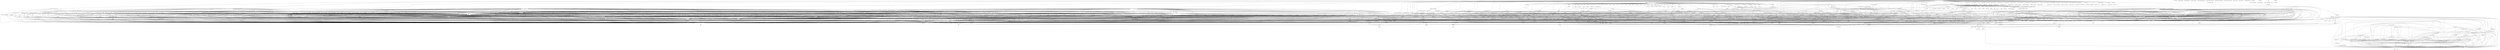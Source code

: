digraph depends {
    node [shape=plaintext]
"activitymanager" -> "activitymanager-lic" [style=dotted];
"activitymanager" -> "db8";
"activitymanager" -> "libboost-regex1.54.0";
"activitymanager" -> "libglib-2.0-0";
"activitymanager" -> "libpmloglib3";
"activitymanager" -> "libstdc++6";
"activitymanager" -> "luna-service2";
"alsa-utils-alsactl" -> "alsa-states" [style=dotted];
"alsa-utils-alsactl" -> "libasound2";
"alsa-utils-alsamixer" -> "libasound2";
"alsa-utils-alsamixer" -> "libformw5";
"alsa-utils-alsamixer" -> "libmenuw5";
"alsa-utils-alsamixer" -> "libncursesw5";
"alsa-utils-alsamixer" -> "libpanelw5";
"alsa-utils-alsamixer" -> "libtinfo5";
"alsa-utils-alsaucm" -> "libasound2";
"alsa-utils-amixer" -> "libasound2";
"alsa-utils-aplay" -> "libasound2";
"android-apn-database" -> "android-apn-database-lic" [style=dotted];
"android-property-service" -> "android-property-service-lic" [style=dotted];
"android-property-service" -> "libglib-2.0-0";
"android-property-service" -> "libhybris";
"android-property-service" -> "libpbnjson";
"android-property-service" -> "luna-service2";
"android-system" -> "android-system-lic" [style=dotted];
"android-system" -> "base-files";
"android-system" -> "base-passwd";
"android-system" -> "lxc";
"android-system" -> "sed";
"android-system" -> "shadow";
"android-system-compat" -> "android-system-compat-lic" [style=dotted];
"android-system-image-mako" -> "android-system-image-mako-lic" [style=dotted];
"android-tools" -> "android-tools-conf";
"android-tools" -> "android-tools-lic" [style=dotted];
"android-tools" -> "libcrypto1.0.0";
"android-tools" -> "libz1";
"android-tools-conf" -> "android-tools-conf-lic" [style=dotted];
"app-services" -> "app-services-lic" [style=dotted];
"audio-service" -> "audio-service-lic" [style=dotted];
"audio-service" -> "libglib-2.0-0";
"audio-service" -> "libpbnjson";
"audio-service" -> "libpulse-mainloop-glib0";
"audio-service" -> "libpulse0";
"audio-service" -> "luna-service2";
"base-files" -> "base-files-lic" [style=dotted];
"base-passwd" -> "base-passwd-lic" [style=dotted];
"bash" -> "bash-lic" [style=dotted];
"bash" -> "libtinfo5";
"bc" -> "bc-lic" [style=dotted];
"binutils" -> "binutils-lic" [style=dotted];
"binutils" -> "libstdc++6";
"binutils" -> "libz1";
"bluez4" -> "bluez4-lic" [style=dotted];
"bluez4" -> "libdbus-1-3";
"bluez4" -> "libglib-2.0-0";
"bluez4" -> "libreadline5";
"bluez4" -> "libudev1";
"bluez4" -> "libusb-0.1-4";
"bluez4" -> "libusb-1.0-0";
"bridge-utils" -> "bridge-utils-lic" [style=dotted];
"busybox" -> "busybox-lic" [style=dotted];
"busybox" -> "busybox-syslog" [style=dotted];
"busybox" -> "busybox-udhcpc" [style=dotted];
"bzip2" -> "bzip2-lic" [style=dotted];
"bzip2" -> "libbz2-0";
"ca-certificates" -> "ca-certificates-lic" [style=dotted];
"certmgrd" -> "certmgrd-lic" [style=dotted];
"certmgrd" -> "libglib-2.0-0";
"certmgrd" -> "libpbnjson";
"certmgrd" -> "libpmcertificatemgr2";
"certmgrd" -> "luna-service2";
"configurator" -> "configurator-lic" [style=dotted];
"configurator" -> "db8";
"configurator" -> "libglib-2.0-0";
"configurator" -> "libpmloglib3";
"configurator" -> "libstdc++6";
"connman" -> "bluez4";
"connman" -> "connman-conf" [style=dotted];
"connman" -> "connman-lic" [style=dotted];
"connman" -> "dbus-1";
"connman" -> "iptables";
"connman" -> "libdbus-1-3";
"connman" -> "libglib-2.0-0";
"connman" -> "libgnutls26";
"connman" -> "ofono";
"connman" -> "wpa-supplicant";
"connman" -> "xuser-account";
"connman-client" -> "libdbus-1-3";
"connman-client" -> "libglib-2.0-0";
"connman-client" -> "libreadline5";
"connman-conf" -> "connman-conf-lic" [style=dotted];
"cordova" -> "cordova-lic" [style=dotted];
"core-apps" -> "core-apps-lic" [style=dotted];
"cpushareholder-stub" -> "cpushareholder-stub-lic" [style=dotted];
"crash-handler" -> "crash-handler-lic" [style=dotted];
"curl" -> "curl-lic" [style=dotted];
"curl" -> "libcurl5";
"curl" -> "libz1";
"db8" -> "db8-lic" [style=dotted];
"db8" -> "libglib-2.0-0";
"db8" -> "libicui18n51";
"db8" -> "libicuuc51";
"db8" -> "libleveldb1";
"db8" -> "libpmloglib3";
"db8" -> "libstdc++6";
"db8" -> "luna-service2";
"dbus-1" -> "base-files";
"dbus-1" -> "base-passwd";
"dbus-1" -> "dbus-lic" [style=dotted];
"dbus-1" -> "libdbus-1-3";
"dbus-1" -> "libexpat1";
"dbus-1" -> "shadow";
"directfb" -> "directfb-lic" [style=dotted];
"directfb" -> "libfreetype6";
"directfb" -> "libjpeg8";
"directfb" -> "libpng16-16";
"directfb" -> "libstdc++6";
"directfb" -> "libts-1.0-0";
"directfb" -> "libz1";
"distro-feed-configs" -> "distro-feed-configs-lic" [style=dotted];
"dnsmasq" -> "dnsmasq-lic" [style=dotted];
"e2fsprogs" -> "e2fsprogs-badblocks";
"e2fsprogs" -> "e2fsprogs-lic" [style=dotted];
"e2fsprogs" -> "libblkid1";
"e2fsprogs" -> "libcom-err2";
"e2fsprogs" -> "libe2p2";
"e2fsprogs" -> "libext2fs2";
"e2fsprogs" -> "libss2";
"e2fsprogs" -> "libuuid1";
"e2fsprogs-badblocks" -> "libcom-err2";
"e2fsprogs-badblocks" -> "libext2fs2";
"e2fsprogs-e2fsck" -> "libblkid1";
"e2fsprogs-e2fsck" -> "libcom-err2";
"e2fsprogs-e2fsck" -> "libe2p2";
"e2fsprogs-e2fsck" -> "libext2fs2";
"e2fsprogs-e2fsck" -> "libuuid1";
"eglibc-locale-en-gb" -> "virtual-locale-en-gb" [style=dotted];
"enyo-1.0" -> "enyo-1.0-lic" [style=dotted];
"evtest" -> "evtest-lic" [style=dotted];
"evtest" -> "libxml2";
"filecache" -> "db8";
"filecache" -> "filecache-lic" [style=dotted];
"filecache" -> "glibmm";
"filecache" -> "libboost-filesystem1.54.0";
"filecache" -> "libboost-system1.54.0";
"filecache" -> "libglib-2.0-0";
"filecache" -> "libsigc-2.0-0";
"filecache" -> "libstdc++6";
"filecache" -> "luna-service2";
"fingerterm" -> "fingerterm-lic" [style=dotted];
"fingerterm" -> "libstdc++6";
"fingerterm" -> "qtbase";
"fingerterm" -> "qtdeclarative";
"foundation-frameworks" -> "foundation-frameworks-lic" [style=dotted];
"gdb" -> "gdb-lic" [style=dotted];
"gdb" -> "glibc-thread-db" [style=dotted];
"gdb" -> "libexpat1";
"gdb" -> "libreadline5";
"gdb" -> "libtinfo5";
"gdb" -> "libz1";
"gdbserver" -> "glibc-thread-db" [style=dotted];
"gdk-pixbuf" -> "gdk-pixbuf-lic" [style=dotted];
"gdk-pixbuf" -> "libffi6";
"gdk-pixbuf" -> "libglib-2.0-0";
"gdk-pixbuf" -> "libpng16-16";
"gdk-pixbuf" -> "libz1";
"gdk-pixbuf-locale-en-gb" -> "virtual-locale-en-gb" [style=dotted];
"glib-networking" -> "glib-networking-lic" [style=dotted];
"glib-networking" -> "libcap2";
"glib-networking" -> "libffi6";
"glib-networking" -> "libgcrypt11";
"glib-networking" -> "libglib-2.0-0";
"glib-networking" -> "libgnutls26";
"glib-networking" -> "libgpg-error0";
"glib-networking" -> "libtasn1-6";
"glib-networking" -> "libz1";
"glib-networking-locale-en-gb" -> "virtual-locale-en-gb" [style=dotted];
"glibmm" -> "glibmm-lic" [style=dotted];
"glibmm" -> "libffi6";
"glibmm" -> "libglib-2.0-0";
"glibmm" -> "libsigc-2.0-0";
"glibmm" -> "libstdc++6";
"glibmm" -> "libz1";
"gstreamer1.0" -> "gstreamer1.0-lic" [style=dotted];
"gstreamer1.0" -> "libffi6";
"gstreamer1.0" -> "libglib-2.0-0";
"gstreamer1.0" -> "libz1";
"gstreamer1.0-libav" -> "gstreamer1.0";
"gstreamer1.0-libav" -> "gstreamer1.0-libav-lic" [style=dotted];
"gstreamer1.0-libav" -> "libbz2-0";
"gstreamer1.0-libav" -> "libffi6";
"gstreamer1.0-libav" -> "libglib-2.0-0";
"gstreamer1.0-libav" -> "libgstaudio-1.0-0";
"gstreamer1.0-libav" -> "libgstpbutils-1.0-0";
"gstreamer1.0-libav" -> "libgsttag-1.0-0";
"gstreamer1.0-libav" -> "libgstvideo-1.0-0";
"gstreamer1.0-libav" -> "liborc-0.4-0";
"gstreamer1.0-libav" -> "libz1";
"gstreamer1.0-locale-en-gb" -> "virtual-locale-en-gb" [style=dotted];
"gstreamer1.0-plugins-bad" -> "gstreamer1.0-plugins-bad-lic" [style=dotted];
"gstreamer1.0-plugins-bad-accurip" -> "gstreamer1.0";
"gstreamer1.0-plugins-bad-accurip" -> "gstreamer1.0-plugins-bad";
"gstreamer1.0-plugins-bad-accurip" -> "libffi6";
"gstreamer1.0-plugins-bad-accurip" -> "libglib-2.0-0";
"gstreamer1.0-plugins-bad-accurip" -> "libgstaudio-1.0-0";
"gstreamer1.0-plugins-bad-accurip" -> "libgsttag-1.0-0";
"gstreamer1.0-plugins-bad-accurip" -> "liborc-0.4-0";
"gstreamer1.0-plugins-bad-accurip" -> "libz1";
"gstreamer1.0-plugins-bad-adpcmdec" -> "gstreamer1.0";
"gstreamer1.0-plugins-bad-adpcmdec" -> "gstreamer1.0-plugins-bad";
"gstreamer1.0-plugins-bad-adpcmdec" -> "libffi6";
"gstreamer1.0-plugins-bad-adpcmdec" -> "libglib-2.0-0";
"gstreamer1.0-plugins-bad-adpcmdec" -> "libgstaudio-1.0-0";
"gstreamer1.0-plugins-bad-adpcmdec" -> "libgsttag-1.0-0";
"gstreamer1.0-plugins-bad-adpcmdec" -> "liborc-0.4-0";
"gstreamer1.0-plugins-bad-adpcmdec" -> "libz1";
"gstreamer1.0-plugins-bad-adpcmenc" -> "gstreamer1.0";
"gstreamer1.0-plugins-bad-adpcmenc" -> "gstreamer1.0-plugins-bad";
"gstreamer1.0-plugins-bad-adpcmenc" -> "libffi6";
"gstreamer1.0-plugins-bad-adpcmenc" -> "libglib-2.0-0";
"gstreamer1.0-plugins-bad-adpcmenc" -> "libgstaudio-1.0-0";
"gstreamer1.0-plugins-bad-adpcmenc" -> "libgsttag-1.0-0";
"gstreamer1.0-plugins-bad-adpcmenc" -> "liborc-0.4-0";
"gstreamer1.0-plugins-bad-adpcmenc" -> "libz1";
"gstreamer1.0-plugins-bad-aiff" -> "gstreamer1.0";
"gstreamer1.0-plugins-bad-aiff" -> "gstreamer1.0-plugins-bad";
"gstreamer1.0-plugins-bad-aiff" -> "libffi6";
"gstreamer1.0-plugins-bad-aiff" -> "libglib-2.0-0";
"gstreamer1.0-plugins-bad-aiff" -> "libgstaudio-1.0-0";
"gstreamer1.0-plugins-bad-aiff" -> "libgsttag-1.0-0";
"gstreamer1.0-plugins-bad-aiff" -> "liborc-0.4-0";
"gstreamer1.0-plugins-bad-aiff" -> "libz1";
"gstreamer1.0-plugins-bad-asfmux" -> "gstreamer1.0";
"gstreamer1.0-plugins-bad-asfmux" -> "gstreamer1.0-plugins-bad";
"gstreamer1.0-plugins-bad-asfmux" -> "libffi6";
"gstreamer1.0-plugins-bad-asfmux" -> "libglib-2.0-0";
"gstreamer1.0-plugins-bad-asfmux" -> "libgstrtp-1.0-0";
"gstreamer1.0-plugins-bad-audiofxbad" -> "gstreamer1.0";
"gstreamer1.0-plugins-bad-audiofxbad" -> "gstreamer1.0-plugins-bad";
"gstreamer1.0-plugins-bad-audiofxbad" -> "libffi6";
"gstreamer1.0-plugins-bad-audiofxbad" -> "libglib-2.0-0";
"gstreamer1.0-plugins-bad-audiofxbad" -> "libgstaudio-1.0-0";
"gstreamer1.0-plugins-bad-audiofxbad" -> "libgsttag-1.0-0";
"gstreamer1.0-plugins-bad-audiofxbad" -> "liborc-0.4-0";
"gstreamer1.0-plugins-bad-audiofxbad" -> "libz1";
"gstreamer1.0-plugins-bad-audiovisualizers" -> "gstreamer1.0";
"gstreamer1.0-plugins-bad-audiovisualizers" -> "gstreamer1.0-plugins-bad";
"gstreamer1.0-plugins-bad-audiovisualizers" -> "libffi6";
"gstreamer1.0-plugins-bad-audiovisualizers" -> "libglib-2.0-0";
"gstreamer1.0-plugins-bad-audiovisualizers" -> "libgstaudio-1.0-0";
"gstreamer1.0-plugins-bad-audiovisualizers" -> "libgstfft-1.0-0";
"gstreamer1.0-plugins-bad-audiovisualizers" -> "libgsttag-1.0-0";
"gstreamer1.0-plugins-bad-audiovisualizers" -> "libgstvideo-1.0-0";
"gstreamer1.0-plugins-bad-audiovisualizers" -> "liborc-0.4-0";
"gstreamer1.0-plugins-bad-audiovisualizers" -> "libz1";
"gstreamer1.0-plugins-bad-autoconvert" -> "gstreamer1.0";
"gstreamer1.0-plugins-bad-autoconvert" -> "gstreamer1.0-plugins-bad";
"gstreamer1.0-plugins-bad-autoconvert" -> "libffi6";
"gstreamer1.0-plugins-bad-autoconvert" -> "libglib-2.0-0";
"gstreamer1.0-plugins-bad-bayer" -> "gstreamer1.0";
"gstreamer1.0-plugins-bad-bayer" -> "gstreamer1.0-plugins-bad";
"gstreamer1.0-plugins-bad-bayer" -> "libffi6";
"gstreamer1.0-plugins-bad-bayer" -> "libglib-2.0-0";
"gstreamer1.0-plugins-bad-bayer" -> "libgstvideo-1.0-0";
"gstreamer1.0-plugins-bad-bayer" -> "liborc-0.4-0";
"gstreamer1.0-plugins-bad-bluez" -> "gstreamer1.0";
"gstreamer1.0-plugins-bad-bluez" -> "gstreamer1.0-plugins-bad";
"gstreamer1.0-plugins-bad-bluez" -> "libdbus-1-3";
"gstreamer1.0-plugins-bad-bluez" -> "libffi6";
"gstreamer1.0-plugins-bad-bluez" -> "libglib-2.0-0";
"gstreamer1.0-plugins-bad-bluez" -> "libgstaudio-1.0-0";
"gstreamer1.0-plugins-bad-bluez" -> "libgstrtp-1.0-0";
"gstreamer1.0-plugins-bad-bluez" -> "libgsttag-1.0-0";
"gstreamer1.0-plugins-bad-bluez" -> "liborc-0.4-0";
"gstreamer1.0-plugins-bad-bluez" -> "libz1";
"gstreamer1.0-plugins-bad-bz2" -> "gstreamer1.0";
"gstreamer1.0-plugins-bad-bz2" -> "gstreamer1.0-plugins-bad";
"gstreamer1.0-plugins-bad-bz2" -> "libbz2-0";
"gstreamer1.0-plugins-bad-bz2" -> "libffi6";
"gstreamer1.0-plugins-bad-bz2" -> "libglib-2.0-0";
"gstreamer1.0-plugins-bad-camerabin2" -> "gstreamer1.0";
"gstreamer1.0-plugins-bad-camerabin2" -> "gstreamer1.0-plugins-bad";
"gstreamer1.0-plugins-bad-camerabin2" -> "libffi6";
"gstreamer1.0-plugins-bad-camerabin2" -> "libglib-2.0-0";
"gstreamer1.0-plugins-bad-camerabin2" -> "libgstapp-1.0-0";
"gstreamer1.0-plugins-bad-camerabin2" -> "libgstaudio-1.0-0";
"gstreamer1.0-plugins-bad-camerabin2" -> "libgstbasecamerabinsrc-1.0-0";
"gstreamer1.0-plugins-bad-camerabin2" -> "libgstpbutils-1.0-0";
"gstreamer1.0-plugins-bad-camerabin2" -> "libgstphotography-1.0-0";
"gstreamer1.0-plugins-bad-camerabin2" -> "libgsttag-1.0-0";
"gstreamer1.0-plugins-bad-camerabin2" -> "libgstvideo-1.0-0";
"gstreamer1.0-plugins-bad-camerabin2" -> "liborc-0.4-0";
"gstreamer1.0-plugins-bad-camerabin2" -> "libz1";
"gstreamer1.0-plugins-bad-coloreffects" -> "gstreamer1.0";
"gstreamer1.0-plugins-bad-coloreffects" -> "gstreamer1.0-plugins-bad";
"gstreamer1.0-plugins-bad-coloreffects" -> "libffi6";
"gstreamer1.0-plugins-bad-coloreffects" -> "libglib-2.0-0";
"gstreamer1.0-plugins-bad-coloreffects" -> "libgstvideo-1.0-0";
"gstreamer1.0-plugins-bad-coloreffects" -> "liborc-0.4-0";
"gstreamer1.0-plugins-bad-curl" -> "gstreamer1.0";
"gstreamer1.0-plugins-bad-curl" -> "gstreamer1.0-plugins-bad";
"gstreamer1.0-plugins-bad-curl" -> "libcap2";
"gstreamer1.0-plugins-bad-curl" -> "libcares2";
"gstreamer1.0-plugins-bad-curl" -> "libcurl5";
"gstreamer1.0-plugins-bad-curl" -> "libffi6";
"gstreamer1.0-plugins-bad-curl" -> "libgcrypt11";
"gstreamer1.0-plugins-bad-curl" -> "libglib-2.0-0";
"gstreamer1.0-plugins-bad-curl" -> "libgnutls26";
"gstreamer1.0-plugins-bad-curl" -> "libgpg-error0";
"gstreamer1.0-plugins-bad-curl" -> "libtasn1-6";
"gstreamer1.0-plugins-bad-curl" -> "libz1";
"gstreamer1.0-plugins-bad-dashdemux" -> "gstreamer1.0";
"gstreamer1.0-plugins-bad-dashdemux" -> "gstreamer1.0-plugins-bad";
"gstreamer1.0-plugins-bad-dashdemux" -> "libffi6";
"gstreamer1.0-plugins-bad-dashdemux" -> "libglib-2.0-0";
"gstreamer1.0-plugins-bad-dashdemux" -> "libgsturidownloader-1.0-0";
"gstreamer1.0-plugins-bad-dashdemux" -> "libxml2";
"gstreamer1.0-plugins-bad-dashdemux" -> "libz1";
"gstreamer1.0-plugins-bad-dataurisrc" -> "gstreamer1.0";
"gstreamer1.0-plugins-bad-dataurisrc" -> "gstreamer1.0-plugins-bad";
"gstreamer1.0-plugins-bad-dataurisrc" -> "libffi6";
"gstreamer1.0-plugins-bad-dataurisrc" -> "libglib-2.0-0";
"gstreamer1.0-plugins-bad-debugutilsbad" -> "gstreamer1.0";
"gstreamer1.0-plugins-bad-debugutilsbad" -> "gstreamer1.0-plugins-bad";
"gstreamer1.0-plugins-bad-debugutilsbad" -> "libffi6";
"gstreamer1.0-plugins-bad-debugutilsbad" -> "libglib-2.0-0";
"gstreamer1.0-plugins-bad-debugutilsbad" -> "libgstvideo-1.0-0";
"gstreamer1.0-plugins-bad-debugutilsbad" -> "liborc-0.4-0";
"gstreamer1.0-plugins-bad-decklink" -> "gstreamer1.0";
"gstreamer1.0-plugins-bad-decklink" -> "gstreamer1.0-plugins-bad";
"gstreamer1.0-plugins-bad-decklink" -> "libffi6";
"gstreamer1.0-plugins-bad-decklink" -> "libglib-2.0-0";
"gstreamer1.0-plugins-bad-decklink" -> "libgstvideo-1.0-0";
"gstreamer1.0-plugins-bad-decklink" -> "liborc-0.4-0";
"gstreamer1.0-plugins-bad-decklink" -> "libstdc++6";
"gstreamer1.0-plugins-bad-dvb" -> "gstreamer1.0";
"gstreamer1.0-plugins-bad-dvb" -> "gstreamer1.0-plugins-bad";
"gstreamer1.0-plugins-bad-dvb" -> "libffi6";
"gstreamer1.0-plugins-bad-dvb" -> "libglib-2.0-0";
"gstreamer1.0-plugins-bad-dvb" -> "libgstmpegts-1.0-0";
"gstreamer1.0-plugins-bad-dvbsuboverlay" -> "gstreamer1.0";
"gstreamer1.0-plugins-bad-dvbsuboverlay" -> "gstreamer1.0-plugins-bad";
"gstreamer1.0-plugins-bad-dvbsuboverlay" -> "libffi6";
"gstreamer1.0-plugins-bad-dvbsuboverlay" -> "libglib-2.0-0";
"gstreamer1.0-plugins-bad-dvbsuboverlay" -> "libgstvideo-1.0-0";
"gstreamer1.0-plugins-bad-dvbsuboverlay" -> "liborc-0.4-0";
"gstreamer1.0-plugins-bad-dvdspu" -> "gstreamer1.0";
"gstreamer1.0-plugins-bad-dvdspu" -> "gstreamer1.0-plugins-bad";
"gstreamer1.0-plugins-bad-dvdspu" -> "libffi6";
"gstreamer1.0-plugins-bad-dvdspu" -> "libglib-2.0-0";
"gstreamer1.0-plugins-bad-dvdspu" -> "libgstvideo-1.0-0";
"gstreamer1.0-plugins-bad-dvdspu" -> "liborc-0.4-0";
"gstreamer1.0-plugins-bad-eglglessink" -> "gstreamer1.0";
"gstreamer1.0-plugins-bad-eglglessink" -> "gstreamer1.0-plugins-bad";
"gstreamer1.0-plugins-bad-eglglessink" -> "libffi6";
"gstreamer1.0-plugins-bad-eglglessink" -> "libglib-2.0-0";
"gstreamer1.0-plugins-bad-eglglessink" -> "libgstegl-1.0-0";
"gstreamer1.0-plugins-bad-eglglessink" -> "libgstvideo-1.0-0";
"gstreamer1.0-plugins-bad-eglglessink" -> "libhybris";
"gstreamer1.0-plugins-bad-eglglessink" -> "liborc-0.4-0";
"gstreamer1.0-plugins-bad-eglglessink" -> "libstdc++6";
"gstreamer1.0-plugins-bad-fbdevsink" -> "gstreamer1.0";
"gstreamer1.0-plugins-bad-fbdevsink" -> "gstreamer1.0-plugins-bad";
"gstreamer1.0-plugins-bad-fbdevsink" -> "libffi6";
"gstreamer1.0-plugins-bad-fbdevsink" -> "libglib-2.0-0";
"gstreamer1.0-plugins-bad-fbdevsink" -> "libgstvideo-1.0-0";
"gstreamer1.0-plugins-bad-fbdevsink" -> "liborc-0.4-0";
"gstreamer1.0-plugins-bad-festival" -> "gstreamer1.0";
"gstreamer1.0-plugins-bad-festival" -> "gstreamer1.0-plugins-bad";
"gstreamer1.0-plugins-bad-festival" -> "libffi6";
"gstreamer1.0-plugins-bad-festival" -> "libglib-2.0-0";
"gstreamer1.0-plugins-bad-festival" -> "libgstaudio-1.0-0";
"gstreamer1.0-plugins-bad-festival" -> "libgsttag-1.0-0";
"gstreamer1.0-plugins-bad-festival" -> "liborc-0.4-0";
"gstreamer1.0-plugins-bad-festival" -> "libz1";
"gstreamer1.0-plugins-bad-fieldanalysis" -> "gstreamer1.0";
"gstreamer1.0-plugins-bad-fieldanalysis" -> "gstreamer1.0-plugins-bad";
"gstreamer1.0-plugins-bad-fieldanalysis" -> "libffi6";
"gstreamer1.0-plugins-bad-fieldanalysis" -> "libglib-2.0-0";
"gstreamer1.0-plugins-bad-fieldanalysis" -> "libgstvideo-1.0-0";
"gstreamer1.0-plugins-bad-fieldanalysis" -> "liborc-0.4-0";
"gstreamer1.0-plugins-bad-fragmented" -> "gstreamer1.0";
"gstreamer1.0-plugins-bad-fragmented" -> "gstreamer1.0-plugins-bad";
"gstreamer1.0-plugins-bad-fragmented" -> "libcap2";
"gstreamer1.0-plugins-bad-fragmented" -> "libffi6";
"gstreamer1.0-plugins-bad-fragmented" -> "libgcrypt11";
"gstreamer1.0-plugins-bad-fragmented" -> "libglib-2.0-0";
"gstreamer1.0-plugins-bad-fragmented" -> "libgnutls26";
"gstreamer1.0-plugins-bad-fragmented" -> "libgpg-error0";
"gstreamer1.0-plugins-bad-fragmented" -> "libgstaudio-1.0-0";
"gstreamer1.0-plugins-bad-fragmented" -> "libgstpbutils-1.0-0";
"gstreamer1.0-plugins-bad-fragmented" -> "libgsttag-1.0-0";
"gstreamer1.0-plugins-bad-fragmented" -> "libgsturidownloader-1.0-0";
"gstreamer1.0-plugins-bad-fragmented" -> "libgstvideo-1.0-0";
"gstreamer1.0-plugins-bad-fragmented" -> "liborc-0.4-0";
"gstreamer1.0-plugins-bad-fragmented" -> "libtasn1-6";
"gstreamer1.0-plugins-bad-fragmented" -> "libz1";
"gstreamer1.0-plugins-bad-freeverb" -> "gstreamer1.0";
"gstreamer1.0-plugins-bad-freeverb" -> "gstreamer1.0-plugins-bad";
"gstreamer1.0-plugins-bad-freeverb" -> "libffi6";
"gstreamer1.0-plugins-bad-freeverb" -> "libglib-2.0-0";
"gstreamer1.0-plugins-bad-freeverb" -> "libgstaudio-1.0-0";
"gstreamer1.0-plugins-bad-freeverb" -> "libgsttag-1.0-0";
"gstreamer1.0-plugins-bad-freeverb" -> "liborc-0.4-0";
"gstreamer1.0-plugins-bad-freeverb" -> "libz1";
"gstreamer1.0-plugins-bad-frei0r" -> "gstreamer1.0";
"gstreamer1.0-plugins-bad-frei0r" -> "gstreamer1.0-plugins-bad";
"gstreamer1.0-plugins-bad-frei0r" -> "libffi6";
"gstreamer1.0-plugins-bad-frei0r" -> "libglib-2.0-0";
"gstreamer1.0-plugins-bad-frei0r" -> "libgstvideo-1.0-0";
"gstreamer1.0-plugins-bad-frei0r" -> "liborc-0.4-0";
"gstreamer1.0-plugins-bad-gaudieffects" -> "gstreamer1.0";
"gstreamer1.0-plugins-bad-gaudieffects" -> "gstreamer1.0-plugins-bad";
"gstreamer1.0-plugins-bad-gaudieffects" -> "libffi6";
"gstreamer1.0-plugins-bad-gaudieffects" -> "libglib-2.0-0";
"gstreamer1.0-plugins-bad-gaudieffects" -> "libgstvideo-1.0-0";
"gstreamer1.0-plugins-bad-gaudieffects" -> "liborc-0.4-0";
"gstreamer1.0-plugins-bad-gdp" -> "gstreamer1.0";
"gstreamer1.0-plugins-bad-gdp" -> "gstreamer1.0-plugins-bad";
"gstreamer1.0-plugins-bad-gdp" -> "libffi6";
"gstreamer1.0-plugins-bad-gdp" -> "libglib-2.0-0";
"gstreamer1.0-plugins-bad-geometrictransform" -> "gstreamer1.0";
"gstreamer1.0-plugins-bad-geometrictransform" -> "gstreamer1.0-plugins-bad";
"gstreamer1.0-plugins-bad-geometrictransform" -> "libffi6";
"gstreamer1.0-plugins-bad-geometrictransform" -> "libglib-2.0-0";
"gstreamer1.0-plugins-bad-geometrictransform" -> "libgstvideo-1.0-0";
"gstreamer1.0-plugins-bad-geometrictransform" -> "liborc-0.4-0";
"gstreamer1.0-plugins-bad-id3tag" -> "gstreamer1.0";
"gstreamer1.0-plugins-bad-id3tag" -> "gstreamer1.0-plugins-bad";
"gstreamer1.0-plugins-bad-id3tag" -> "libffi6";
"gstreamer1.0-plugins-bad-id3tag" -> "libglib-2.0-0";
"gstreamer1.0-plugins-bad-id3tag" -> "libgsttag-1.0-0";
"gstreamer1.0-plugins-bad-id3tag" -> "libz1";
"gstreamer1.0-plugins-bad-inter" -> "gstreamer1.0";
"gstreamer1.0-plugins-bad-inter" -> "gstreamer1.0-plugins-bad";
"gstreamer1.0-plugins-bad-inter" -> "libffi6";
"gstreamer1.0-plugins-bad-inter" -> "libglib-2.0-0";
"gstreamer1.0-plugins-bad-inter" -> "libgstaudio-1.0-0";
"gstreamer1.0-plugins-bad-inter" -> "libgsttag-1.0-0";
"gstreamer1.0-plugins-bad-inter" -> "libgstvideo-1.0-0";
"gstreamer1.0-plugins-bad-inter" -> "liborc-0.4-0";
"gstreamer1.0-plugins-bad-inter" -> "libz1";
"gstreamer1.0-plugins-bad-interlace" -> "gstreamer1.0";
"gstreamer1.0-plugins-bad-interlace" -> "gstreamer1.0-plugins-bad";
"gstreamer1.0-plugins-bad-interlace" -> "libffi6";
"gstreamer1.0-plugins-bad-interlace" -> "libglib-2.0-0";
"gstreamer1.0-plugins-bad-interlace" -> "libgstvideo-1.0-0";
"gstreamer1.0-plugins-bad-interlace" -> "liborc-0.4-0";
"gstreamer1.0-plugins-bad-ivtc" -> "gstreamer1.0";
"gstreamer1.0-plugins-bad-ivtc" -> "gstreamer1.0-plugins-bad";
"gstreamer1.0-plugins-bad-ivtc" -> "libffi6";
"gstreamer1.0-plugins-bad-ivtc" -> "libglib-2.0-0";
"gstreamer1.0-plugins-bad-ivtc" -> "libgstvideo-1.0-0";
"gstreamer1.0-plugins-bad-ivtc" -> "liborc-0.4-0";
"gstreamer1.0-plugins-bad-jpegformat" -> "gstreamer1.0";
"gstreamer1.0-plugins-bad-jpegformat" -> "gstreamer1.0-plugins-bad";
"gstreamer1.0-plugins-bad-jpegformat" -> "libffi6";
"gstreamer1.0-plugins-bad-jpegformat" -> "libglib-2.0-0";
"gstreamer1.0-plugins-bad-jpegformat" -> "libgsttag-1.0-0";
"gstreamer1.0-plugins-bad-jpegformat" -> "libz1";
"gstreamer1.0-plugins-bad-liveadder" -> "gstreamer1.0";
"gstreamer1.0-plugins-bad-liveadder" -> "gstreamer1.0-plugins-bad";
"gstreamer1.0-plugins-bad-liveadder" -> "libffi6";
"gstreamer1.0-plugins-bad-liveadder" -> "libglib-2.0-0";
"gstreamer1.0-plugins-bad-liveadder" -> "libgstaudio-1.0-0";
"gstreamer1.0-plugins-bad-liveadder" -> "libgsttag-1.0-0";
"gstreamer1.0-plugins-bad-liveadder" -> "liborc-0.4-0";
"gstreamer1.0-plugins-bad-liveadder" -> "libz1";
"gstreamer1.0-plugins-bad-locale-en-gb" -> "virtual-locale-en-gb" [style=dotted];
"gstreamer1.0-plugins-bad-meta" -> "gstreamer1.0-plugins-bad-accurip";
"gstreamer1.0-plugins-bad-meta" -> "gstreamer1.0-plugins-bad-adpcmdec";
"gstreamer1.0-plugins-bad-meta" -> "gstreamer1.0-plugins-bad-adpcmenc";
"gstreamer1.0-plugins-bad-meta" -> "gstreamer1.0-plugins-bad-aiff";
"gstreamer1.0-plugins-bad-meta" -> "gstreamer1.0-plugins-bad-asfmux";
"gstreamer1.0-plugins-bad-meta" -> "gstreamer1.0-plugins-bad-audiofxbad";
"gstreamer1.0-plugins-bad-meta" -> "gstreamer1.0-plugins-bad-audiovisualizers";
"gstreamer1.0-plugins-bad-meta" -> "gstreamer1.0-plugins-bad-autoconvert";
"gstreamer1.0-plugins-bad-meta" -> "gstreamer1.0-plugins-bad-bayer";
"gstreamer1.0-plugins-bad-meta" -> "gstreamer1.0-plugins-bad-bluez";
"gstreamer1.0-plugins-bad-meta" -> "gstreamer1.0-plugins-bad-bz2";
"gstreamer1.0-plugins-bad-meta" -> "gstreamer1.0-plugins-bad-camerabin2";
"gstreamer1.0-plugins-bad-meta" -> "gstreamer1.0-plugins-bad-coloreffects";
"gstreamer1.0-plugins-bad-meta" -> "gstreamer1.0-plugins-bad-curl";
"gstreamer1.0-plugins-bad-meta" -> "gstreamer1.0-plugins-bad-dashdemux";
"gstreamer1.0-plugins-bad-meta" -> "gstreamer1.0-plugins-bad-dataurisrc";
"gstreamer1.0-plugins-bad-meta" -> "gstreamer1.0-plugins-bad-debugutilsbad";
"gstreamer1.0-plugins-bad-meta" -> "gstreamer1.0-plugins-bad-decklink";
"gstreamer1.0-plugins-bad-meta" -> "gstreamer1.0-plugins-bad-dvb";
"gstreamer1.0-plugins-bad-meta" -> "gstreamer1.0-plugins-bad-dvbsuboverlay";
"gstreamer1.0-plugins-bad-meta" -> "gstreamer1.0-plugins-bad-dvdspu";
"gstreamer1.0-plugins-bad-meta" -> "gstreamer1.0-plugins-bad-eglglessink";
"gstreamer1.0-plugins-bad-meta" -> "gstreamer1.0-plugins-bad-fbdevsink";
"gstreamer1.0-plugins-bad-meta" -> "gstreamer1.0-plugins-bad-festival";
"gstreamer1.0-plugins-bad-meta" -> "gstreamer1.0-plugins-bad-fieldanalysis";
"gstreamer1.0-plugins-bad-meta" -> "gstreamer1.0-plugins-bad-fragmented";
"gstreamer1.0-plugins-bad-meta" -> "gstreamer1.0-plugins-bad-freeverb";
"gstreamer1.0-plugins-bad-meta" -> "gstreamer1.0-plugins-bad-frei0r";
"gstreamer1.0-plugins-bad-meta" -> "gstreamer1.0-plugins-bad-gaudieffects";
"gstreamer1.0-plugins-bad-meta" -> "gstreamer1.0-plugins-bad-gdp";
"gstreamer1.0-plugins-bad-meta" -> "gstreamer1.0-plugins-bad-geometrictransform";
"gstreamer1.0-plugins-bad-meta" -> "gstreamer1.0-plugins-bad-id3tag";
"gstreamer1.0-plugins-bad-meta" -> "gstreamer1.0-plugins-bad-inter";
"gstreamer1.0-plugins-bad-meta" -> "gstreamer1.0-plugins-bad-interlace";
"gstreamer1.0-plugins-bad-meta" -> "gstreamer1.0-plugins-bad-ivtc";
"gstreamer1.0-plugins-bad-meta" -> "gstreamer1.0-plugins-bad-jpegformat";
"gstreamer1.0-plugins-bad-meta" -> "gstreamer1.0-plugins-bad-liveadder";
"gstreamer1.0-plugins-bad-meta" -> "gstreamer1.0-plugins-bad-mfc";
"gstreamer1.0-plugins-bad-meta" -> "gstreamer1.0-plugins-bad-midi";
"gstreamer1.0-plugins-bad-meta" -> "gstreamer1.0-plugins-bad-mpegpsdemux";
"gstreamer1.0-plugins-bad-meta" -> "gstreamer1.0-plugins-bad-mpegpsmux";
"gstreamer1.0-plugins-bad-meta" -> "gstreamer1.0-plugins-bad-mpegtsdemux";
"gstreamer1.0-plugins-bad-meta" -> "gstreamer1.0-plugins-bad-mpegtsmux";
"gstreamer1.0-plugins-bad-meta" -> "gstreamer1.0-plugins-bad-mxf";
"gstreamer1.0-plugins-bad-meta" -> "gstreamer1.0-plugins-bad-neonhttpsrc";
"gstreamer1.0-plugins-bad-meta" -> "gstreamer1.0-plugins-bad-pcapparse";
"gstreamer1.0-plugins-bad-meta" -> "gstreamer1.0-plugins-bad-pnm";
"gstreamer1.0-plugins-bad-meta" -> "gstreamer1.0-plugins-bad-rawparse";
"gstreamer1.0-plugins-bad-meta" -> "gstreamer1.0-plugins-bad-removesilence";
"gstreamer1.0-plugins-bad-meta" -> "gstreamer1.0-plugins-bad-rfbsrc";
"gstreamer1.0-plugins-bad-meta" -> "gstreamer1.0-plugins-bad-sbc";
"gstreamer1.0-plugins-bad-meta" -> "gstreamer1.0-plugins-bad-sdpelem";
"gstreamer1.0-plugins-bad-meta" -> "gstreamer1.0-plugins-bad-segmentclip";
"gstreamer1.0-plugins-bad-meta" -> "gstreamer1.0-plugins-bad-shm";
"gstreamer1.0-plugins-bad-meta" -> "gstreamer1.0-plugins-bad-siren";
"gstreamer1.0-plugins-bad-meta" -> "gstreamer1.0-plugins-bad-smooth";
"gstreamer1.0-plugins-bad-meta" -> "gstreamer1.0-plugins-bad-smoothstreaming";
"gstreamer1.0-plugins-bad-meta" -> "gstreamer1.0-plugins-bad-speed";
"gstreamer1.0-plugins-bad-meta" -> "gstreamer1.0-plugins-bad-subenc";
"gstreamer1.0-plugins-bad-meta" -> "gstreamer1.0-plugins-bad-uvch264";
"gstreamer1.0-plugins-bad-meta" -> "gstreamer1.0-plugins-bad-videofiltersbad";
"gstreamer1.0-plugins-bad-meta" -> "gstreamer1.0-plugins-bad-videoparsersbad";
"gstreamer1.0-plugins-bad-meta" -> "gstreamer1.0-plugins-bad-waylandsink";
"gstreamer1.0-plugins-bad-meta" -> "gstreamer1.0-plugins-bad-y4mdec";
"gstreamer1.0-plugins-bad-meta" -> "gstreamer1.0-plugins-bad-yadif";
"gstreamer1.0-plugins-bad-meta" -> "libgstbasecamerabinsrc-1.0-0";
"gstreamer1.0-plugins-bad-meta" -> "libgstcodecparsers-1.0-0";
"gstreamer1.0-plugins-bad-meta" -> "libgstegl-1.0-0";
"gstreamer1.0-plugins-bad-meta" -> "libgstinsertbin-1.0-0";
"gstreamer1.0-plugins-bad-meta" -> "libgstmpegts-1.0-0";
"gstreamer1.0-plugins-bad-meta" -> "libgstphotography-1.0-0";
"gstreamer1.0-plugins-bad-meta" -> "libgsturidownloader-1.0-0";
"gstreamer1.0-plugins-bad-mfc" -> "gstreamer1.0";
"gstreamer1.0-plugins-bad-mfc" -> "gstreamer1.0-plugins-bad";
"gstreamer1.0-plugins-bad-mfc" -> "libffi6";
"gstreamer1.0-plugins-bad-mfc" -> "libglib-2.0-0";
"gstreamer1.0-plugins-bad-mfc" -> "libgstvideo-1.0-0";
"gstreamer1.0-plugins-bad-mfc" -> "liborc-0.4-0";
"gstreamer1.0-plugins-bad-midi" -> "gstreamer1.0";
"gstreamer1.0-plugins-bad-midi" -> "gstreamer1.0-plugins-bad";
"gstreamer1.0-plugins-bad-midi" -> "libffi6";
"gstreamer1.0-plugins-bad-midi" -> "libglib-2.0-0";
"gstreamer1.0-plugins-bad-midi" -> "libgsttag-1.0-0";
"gstreamer1.0-plugins-bad-midi" -> "libz1";
"gstreamer1.0-plugins-bad-mpegpsdemux" -> "gstreamer1.0";
"gstreamer1.0-plugins-bad-mpegpsdemux" -> "gstreamer1.0-plugins-bad";
"gstreamer1.0-plugins-bad-mpegpsdemux" -> "libffi6";
"gstreamer1.0-plugins-bad-mpegpsdemux" -> "libglib-2.0-0";
"gstreamer1.0-plugins-bad-mpegpsdemux" -> "libgstaudio-1.0-0";
"gstreamer1.0-plugins-bad-mpegpsdemux" -> "libgstpbutils-1.0-0";
"gstreamer1.0-plugins-bad-mpegpsdemux" -> "libgsttag-1.0-0";
"gstreamer1.0-plugins-bad-mpegpsdemux" -> "libgstvideo-1.0-0";
"gstreamer1.0-plugins-bad-mpegpsdemux" -> "liborc-0.4-0";
"gstreamer1.0-plugins-bad-mpegpsdemux" -> "libz1";
"gstreamer1.0-plugins-bad-mpegpsmux" -> "gstreamer1.0";
"gstreamer1.0-plugins-bad-mpegpsmux" -> "gstreamer1.0-plugins-bad";
"gstreamer1.0-plugins-bad-mpegpsmux" -> "libffi6";
"gstreamer1.0-plugins-bad-mpegpsmux" -> "libglib-2.0-0";
"gstreamer1.0-plugins-bad-mpegtsdemux" -> "gstreamer1.0";
"gstreamer1.0-plugins-bad-mpegtsdemux" -> "gstreamer1.0-plugins-bad";
"gstreamer1.0-plugins-bad-mpegtsdemux" -> "libffi6";
"gstreamer1.0-plugins-bad-mpegtsdemux" -> "libglib-2.0-0";
"gstreamer1.0-plugins-bad-mpegtsdemux" -> "libgstaudio-1.0-0";
"gstreamer1.0-plugins-bad-mpegtsdemux" -> "libgstmpegts-1.0-0";
"gstreamer1.0-plugins-bad-mpegtsdemux" -> "libgstpbutils-1.0-0";
"gstreamer1.0-plugins-bad-mpegtsdemux" -> "libgsttag-1.0-0";
"gstreamer1.0-plugins-bad-mpegtsdemux" -> "libgstvideo-1.0-0";
"gstreamer1.0-plugins-bad-mpegtsdemux" -> "liborc-0.4-0";
"gstreamer1.0-plugins-bad-mpegtsdemux" -> "libz1";
"gstreamer1.0-plugins-bad-mpegtsmux" -> "gstreamer1.0";
"gstreamer1.0-plugins-bad-mpegtsmux" -> "gstreamer1.0-plugins-bad";
"gstreamer1.0-plugins-bad-mpegtsmux" -> "libffi6";
"gstreamer1.0-plugins-bad-mpegtsmux" -> "libglib-2.0-0";
"gstreamer1.0-plugins-bad-mpegtsmux" -> "libgstvideo-1.0-0";
"gstreamer1.0-plugins-bad-mpegtsmux" -> "liborc-0.4-0";
"gstreamer1.0-plugins-bad-mxf" -> "gstreamer1.0";
"gstreamer1.0-plugins-bad-mxf" -> "gstreamer1.0-plugins-bad";
"gstreamer1.0-plugins-bad-mxf" -> "libffi6";
"gstreamer1.0-plugins-bad-mxf" -> "libglib-2.0-0";
"gstreamer1.0-plugins-bad-mxf" -> "libgstaudio-1.0-0";
"gstreamer1.0-plugins-bad-mxf" -> "libgsttag-1.0-0";
"gstreamer1.0-plugins-bad-mxf" -> "libgstvideo-1.0-0";
"gstreamer1.0-plugins-bad-mxf" -> "liborc-0.4-0";
"gstreamer1.0-plugins-bad-mxf" -> "libz1";
"gstreamer1.0-plugins-bad-neonhttpsrc" -> "gstreamer1.0";
"gstreamer1.0-plugins-bad-neonhttpsrc" -> "gstreamer1.0-plugins-bad";
"gstreamer1.0-plugins-bad-neonhttpsrc" -> "libcap2";
"gstreamer1.0-plugins-bad-neonhttpsrc" -> "libexpat1";
"gstreamer1.0-plugins-bad-neonhttpsrc" -> "libffi6";
"gstreamer1.0-plugins-bad-neonhttpsrc" -> "libgcrypt11";
"gstreamer1.0-plugins-bad-neonhttpsrc" -> "libglib-2.0-0";
"gstreamer1.0-plugins-bad-neonhttpsrc" -> "libgnutls26";
"gstreamer1.0-plugins-bad-neonhttpsrc" -> "libgpg-error0";
"gstreamer1.0-plugins-bad-neonhttpsrc" -> "libneon27";
"gstreamer1.0-plugins-bad-neonhttpsrc" -> "libproxy";
"gstreamer1.0-plugins-bad-neonhttpsrc" -> "libtasn1-6";
"gstreamer1.0-plugins-bad-neonhttpsrc" -> "libz1";
"gstreamer1.0-plugins-bad-pcapparse" -> "gstreamer1.0";
"gstreamer1.0-plugins-bad-pcapparse" -> "gstreamer1.0-plugins-bad";
"gstreamer1.0-plugins-bad-pcapparse" -> "libffi6";
"gstreamer1.0-plugins-bad-pcapparse" -> "libglib-2.0-0";
"gstreamer1.0-plugins-bad-pnm" -> "gstreamer1.0";
"gstreamer1.0-plugins-bad-pnm" -> "gstreamer1.0-plugins-bad";
"gstreamer1.0-plugins-bad-pnm" -> "libffi6";
"gstreamer1.0-plugins-bad-pnm" -> "libglib-2.0-0";
"gstreamer1.0-plugins-bad-pnm" -> "libgstvideo-1.0-0";
"gstreamer1.0-plugins-bad-pnm" -> "liborc-0.4-0";
"gstreamer1.0-plugins-bad-rawparse" -> "gstreamer1.0";
"gstreamer1.0-plugins-bad-rawparse" -> "gstreamer1.0-plugins-bad";
"gstreamer1.0-plugins-bad-rawparse" -> "libffi6";
"gstreamer1.0-plugins-bad-rawparse" -> "libglib-2.0-0";
"gstreamer1.0-plugins-bad-rawparse" -> "libgstaudio-1.0-0";
"gstreamer1.0-plugins-bad-rawparse" -> "libgsttag-1.0-0";
"gstreamer1.0-plugins-bad-rawparse" -> "libgstvideo-1.0-0";
"gstreamer1.0-plugins-bad-rawparse" -> "liborc-0.4-0";
"gstreamer1.0-plugins-bad-rawparse" -> "libz1";
"gstreamer1.0-plugins-bad-removesilence" -> "gstreamer1.0";
"gstreamer1.0-plugins-bad-removesilence" -> "gstreamer1.0-plugins-bad";
"gstreamer1.0-plugins-bad-removesilence" -> "libffi6";
"gstreamer1.0-plugins-bad-removesilence" -> "libglib-2.0-0";
"gstreamer1.0-plugins-bad-rfbsrc" -> "gstreamer1.0";
"gstreamer1.0-plugins-bad-rfbsrc" -> "gstreamer1.0-plugins-bad";
"gstreamer1.0-plugins-bad-rfbsrc" -> "libffi6";
"gstreamer1.0-plugins-bad-rfbsrc" -> "libglib-2.0-0";
"gstreamer1.0-plugins-bad-rfbsrc" -> "libgstvideo-1.0-0";
"gstreamer1.0-plugins-bad-rfbsrc" -> "liborc-0.4-0";
"gstreamer1.0-plugins-bad-rfbsrc" -> "libz1";
"gstreamer1.0-plugins-bad-sbc" -> "gstreamer1.0";
"gstreamer1.0-plugins-bad-sbc" -> "gstreamer1.0-plugins-bad";
"gstreamer1.0-plugins-bad-sbc" -> "libffi6";
"gstreamer1.0-plugins-bad-sbc" -> "libglib-2.0-0";
"gstreamer1.0-plugins-bad-sbc" -> "libgstaudio-1.0-0";
"gstreamer1.0-plugins-bad-sbc" -> "libgsttag-1.0-0";
"gstreamer1.0-plugins-bad-sbc" -> "liborc-0.4-0";
"gstreamer1.0-plugins-bad-sbc" -> "libz1";
"gstreamer1.0-plugins-bad-sbc" -> "sbc";
"gstreamer1.0-plugins-bad-sdpelem" -> "gstreamer1.0";
"gstreamer1.0-plugins-bad-sdpelem" -> "gstreamer1.0-plugins-bad";
"gstreamer1.0-plugins-bad-sdpelem" -> "libffi6";
"gstreamer1.0-plugins-bad-sdpelem" -> "libglib-2.0-0";
"gstreamer1.0-plugins-bad-sdpelem" -> "libgstrtp-1.0-0";
"gstreamer1.0-plugins-bad-sdpelem" -> "libgstsdp-1.0-0";
"gstreamer1.0-plugins-bad-sdpelem" -> "libz1";
"gstreamer1.0-plugins-bad-segmentclip" -> "gstreamer1.0";
"gstreamer1.0-plugins-bad-segmentclip" -> "gstreamer1.0-plugins-bad";
"gstreamer1.0-plugins-bad-segmentclip" -> "libffi6";
"gstreamer1.0-plugins-bad-segmentclip" -> "libglib-2.0-0";
"gstreamer1.0-plugins-bad-segmentclip" -> "libgstaudio-1.0-0";
"gstreamer1.0-plugins-bad-segmentclip" -> "libgsttag-1.0-0";
"gstreamer1.0-plugins-bad-segmentclip" -> "liborc-0.4-0";
"gstreamer1.0-plugins-bad-segmentclip" -> "libz1";
"gstreamer1.0-plugins-bad-shm" -> "gstreamer1.0";
"gstreamer1.0-plugins-bad-shm" -> "gstreamer1.0-plugins-bad";
"gstreamer1.0-plugins-bad-shm" -> "libffi6";
"gstreamer1.0-plugins-bad-shm" -> "libglib-2.0-0";
"gstreamer1.0-plugins-bad-siren" -> "gstreamer1.0";
"gstreamer1.0-plugins-bad-siren" -> "gstreamer1.0-plugins-bad";
"gstreamer1.0-plugins-bad-siren" -> "libffi6";
"gstreamer1.0-plugins-bad-siren" -> "libglib-2.0-0";
"gstreamer1.0-plugins-bad-siren" -> "libgstaudio-1.0-0";
"gstreamer1.0-plugins-bad-siren" -> "libgsttag-1.0-0";
"gstreamer1.0-plugins-bad-siren" -> "liborc-0.4-0";
"gstreamer1.0-plugins-bad-siren" -> "libz1";
"gstreamer1.0-plugins-bad-smooth" -> "gstreamer1.0";
"gstreamer1.0-plugins-bad-smooth" -> "gstreamer1.0-plugins-bad";
"gstreamer1.0-plugins-bad-smooth" -> "libffi6";
"gstreamer1.0-plugins-bad-smooth" -> "libglib-2.0-0";
"gstreamer1.0-plugins-bad-smooth" -> "libgstvideo-1.0-0";
"gstreamer1.0-plugins-bad-smooth" -> "liborc-0.4-0";
"gstreamer1.0-plugins-bad-smoothstreaming" -> "gstreamer1.0";
"gstreamer1.0-plugins-bad-smoothstreaming" -> "gstreamer1.0-plugins-bad";
"gstreamer1.0-plugins-bad-smoothstreaming" -> "libffi6";
"gstreamer1.0-plugins-bad-smoothstreaming" -> "libglib-2.0-0";
"gstreamer1.0-plugins-bad-smoothstreaming" -> "libgstcodecparsers-1.0-0";
"gstreamer1.0-plugins-bad-smoothstreaming" -> "libgsttag-1.0-0";
"gstreamer1.0-plugins-bad-smoothstreaming" -> "libgsturidownloader-1.0-0";
"gstreamer1.0-plugins-bad-smoothstreaming" -> "libxml2";
"gstreamer1.0-plugins-bad-smoothstreaming" -> "libz1";
"gstreamer1.0-plugins-bad-speed" -> "gstreamer1.0";
"gstreamer1.0-plugins-bad-speed" -> "gstreamer1.0-plugins-bad";
"gstreamer1.0-plugins-bad-speed" -> "libffi6";
"gstreamer1.0-plugins-bad-speed" -> "libglib-2.0-0";
"gstreamer1.0-plugins-bad-speed" -> "libgstaudio-1.0-0";
"gstreamer1.0-plugins-bad-speed" -> "libgsttag-1.0-0";
"gstreamer1.0-plugins-bad-speed" -> "liborc-0.4-0";
"gstreamer1.0-plugins-bad-speed" -> "libz1";
"gstreamer1.0-plugins-bad-subenc" -> "gstreamer1.0";
"gstreamer1.0-plugins-bad-subenc" -> "gstreamer1.0-plugins-bad";
"gstreamer1.0-plugins-bad-subenc" -> "libffi6";
"gstreamer1.0-plugins-bad-subenc" -> "libglib-2.0-0";
"gstreamer1.0-plugins-bad-uvch264" -> "gstreamer1.0";
"gstreamer1.0-plugins-bad-uvch264" -> "gstreamer1.0-plugins-bad";
"gstreamer1.0-plugins-bad-uvch264" -> "libffi6";
"gstreamer1.0-plugins-bad-uvch264" -> "libglib-2.0-0";
"gstreamer1.0-plugins-bad-uvch264" -> "libgstapp-1.0-0";
"gstreamer1.0-plugins-bad-uvch264" -> "libgstbasecamerabinsrc-1.0-0";
"gstreamer1.0-plugins-bad-uvch264" -> "libgstvideo-1.0-0";
"gstreamer1.0-plugins-bad-uvch264" -> "libgudev-1.0-0";
"gstreamer1.0-plugins-bad-uvch264" -> "liborc-0.4-0";
"gstreamer1.0-plugins-bad-uvch264" -> "libudev1";
"gstreamer1.0-plugins-bad-uvch264" -> "libusb-1.0-0";
"gstreamer1.0-plugins-bad-uvch264" -> "libz1";
"gstreamer1.0-plugins-bad-videofiltersbad" -> "gstreamer1.0";
"gstreamer1.0-plugins-bad-videofiltersbad" -> "gstreamer1.0-plugins-bad";
"gstreamer1.0-plugins-bad-videofiltersbad" -> "libffi6";
"gstreamer1.0-plugins-bad-videofiltersbad" -> "libglib-2.0-0";
"gstreamer1.0-plugins-bad-videofiltersbad" -> "libgstvideo-1.0-0";
"gstreamer1.0-plugins-bad-videofiltersbad" -> "liborc-0.4-0";
"gstreamer1.0-plugins-bad-videoparsersbad" -> "gstreamer1.0";
"gstreamer1.0-plugins-bad-videoparsersbad" -> "gstreamer1.0-plugins-bad";
"gstreamer1.0-plugins-bad-videoparsersbad" -> "libffi6";
"gstreamer1.0-plugins-bad-videoparsersbad" -> "libglib-2.0-0";
"gstreamer1.0-plugins-bad-videoparsersbad" -> "libgstaudio-1.0-0";
"gstreamer1.0-plugins-bad-videoparsersbad" -> "libgstcodecparsers-1.0-0";
"gstreamer1.0-plugins-bad-videoparsersbad" -> "libgstpbutils-1.0-0";
"gstreamer1.0-plugins-bad-videoparsersbad" -> "libgsttag-1.0-0";
"gstreamer1.0-plugins-bad-videoparsersbad" -> "libgstvideo-1.0-0";
"gstreamer1.0-plugins-bad-videoparsersbad" -> "liborc-0.4-0";
"gstreamer1.0-plugins-bad-videoparsersbad" -> "libz1";
"gstreamer1.0-plugins-bad-waylandsink" -> "gstreamer1.0";
"gstreamer1.0-plugins-bad-waylandsink" -> "gstreamer1.0-plugins-bad";
"gstreamer1.0-plugins-bad-waylandsink" -> "libffi6";
"gstreamer1.0-plugins-bad-waylandsink" -> "libglib-2.0-0";
"gstreamer1.0-plugins-bad-waylandsink" -> "libgstvideo-1.0-0";
"gstreamer1.0-plugins-bad-waylandsink" -> "liborc-0.4-0";
"gstreamer1.0-plugins-bad-waylandsink" -> "wayland";
"gstreamer1.0-plugins-bad-y4mdec" -> "gstreamer1.0";
"gstreamer1.0-plugins-bad-y4mdec" -> "gstreamer1.0-plugins-bad";
"gstreamer1.0-plugins-bad-y4mdec" -> "libffi6";
"gstreamer1.0-plugins-bad-y4mdec" -> "libglib-2.0-0";
"gstreamer1.0-plugins-bad-y4mdec" -> "libgstvideo-1.0-0";
"gstreamer1.0-plugins-bad-y4mdec" -> "liborc-0.4-0";
"gstreamer1.0-plugins-bad-yadif" -> "gstreamer1.0";
"gstreamer1.0-plugins-bad-yadif" -> "gstreamer1.0-plugins-bad";
"gstreamer1.0-plugins-bad-yadif" -> "libffi6";
"gstreamer1.0-plugins-bad-yadif" -> "libglib-2.0-0";
"gstreamer1.0-plugins-bad-yadif" -> "libgstvideo-1.0-0";
"gstreamer1.0-plugins-bad-yadif" -> "liborc-0.4-0";
"gstreamer1.0-plugins-base" -> "gstreamer1.0-plugins-base-lic" [style=dotted];
"gstreamer1.0-plugins-base-adder" -> "gstreamer1.0";
"gstreamer1.0-plugins-base-adder" -> "gstreamer1.0-plugins-base";
"gstreamer1.0-plugins-base-adder" -> "libffi6";
"gstreamer1.0-plugins-base-adder" -> "libglib-2.0-0";
"gstreamer1.0-plugins-base-adder" -> "libgstaudio-1.0-0";
"gstreamer1.0-plugins-base-adder" -> "libgsttag-1.0-0";
"gstreamer1.0-plugins-base-adder" -> "liborc-0.4-0";
"gstreamer1.0-plugins-base-adder" -> "libz1";
"gstreamer1.0-plugins-base-alsa" -> "gstreamer1.0";
"gstreamer1.0-plugins-base-alsa" -> "gstreamer1.0-plugins-base";
"gstreamer1.0-plugins-base-alsa" -> "libasound2";
"gstreamer1.0-plugins-base-alsa" -> "libffi6";
"gstreamer1.0-plugins-base-alsa" -> "libglib-2.0-0";
"gstreamer1.0-plugins-base-alsa" -> "libgstaudio-1.0-0";
"gstreamer1.0-plugins-base-alsa" -> "libgsttag-1.0-0";
"gstreamer1.0-plugins-base-alsa" -> "liborc-0.4-0";
"gstreamer1.0-plugins-base-alsa" -> "libz1";
"gstreamer1.0-plugins-base-app" -> "gstreamer1.0";
"gstreamer1.0-plugins-base-app" -> "gstreamer1.0-plugins-base";
"gstreamer1.0-plugins-base-app" -> "libffi6";
"gstreamer1.0-plugins-base-app" -> "libglib-2.0-0";
"gstreamer1.0-plugins-base-app" -> "libgstapp-1.0-0";
"gstreamer1.0-plugins-base-apps" -> "gstreamer1.0";
"gstreamer1.0-plugins-base-apps" -> "libglib-2.0-0";
"gstreamer1.0-plugins-base-apps" -> "libgstpbutils-1.0-0";
"gstreamer1.0-plugins-base-audioconvert" -> "gstreamer1.0";
"gstreamer1.0-plugins-base-audioconvert" -> "gstreamer1.0-plugins-base";
"gstreamer1.0-plugins-base-audioconvert" -> "libffi6";
"gstreamer1.0-plugins-base-audioconvert" -> "libglib-2.0-0";
"gstreamer1.0-plugins-base-audioconvert" -> "libgstaudio-1.0-0";
"gstreamer1.0-plugins-base-audioconvert" -> "libgsttag-1.0-0";
"gstreamer1.0-plugins-base-audioconvert" -> "liborc-0.4-0";
"gstreamer1.0-plugins-base-audioconvert" -> "libz1";
"gstreamer1.0-plugins-base-audiorate" -> "gstreamer1.0";
"gstreamer1.0-plugins-base-audiorate" -> "gstreamer1.0-plugins-base";
"gstreamer1.0-plugins-base-audiorate" -> "libffi6";
"gstreamer1.0-plugins-base-audiorate" -> "libglib-2.0-0";
"gstreamer1.0-plugins-base-audiorate" -> "libgstaudio-1.0-0";
"gstreamer1.0-plugins-base-audiorate" -> "libgsttag-1.0-0";
"gstreamer1.0-plugins-base-audiorate" -> "liborc-0.4-0";
"gstreamer1.0-plugins-base-audiorate" -> "libz1";
"gstreamer1.0-plugins-base-audioresample" -> "gstreamer1.0";
"gstreamer1.0-plugins-base-audioresample" -> "gstreamer1.0-plugins-base";
"gstreamer1.0-plugins-base-audioresample" -> "libffi6";
"gstreamer1.0-plugins-base-audioresample" -> "libglib-2.0-0";
"gstreamer1.0-plugins-base-audioresample" -> "libgstaudio-1.0-0";
"gstreamer1.0-plugins-base-audioresample" -> "libgsttag-1.0-0";
"gstreamer1.0-plugins-base-audioresample" -> "liborc-0.4-0";
"gstreamer1.0-plugins-base-audioresample" -> "liborc-test-0.4-0";
"gstreamer1.0-plugins-base-audioresample" -> "libz1";
"gstreamer1.0-plugins-base-audiotestsrc" -> "gstreamer1.0";
"gstreamer1.0-plugins-base-audiotestsrc" -> "gstreamer1.0-plugins-base";
"gstreamer1.0-plugins-base-audiotestsrc" -> "libffi6";
"gstreamer1.0-plugins-base-audiotestsrc" -> "libglib-2.0-0";
"gstreamer1.0-plugins-base-audiotestsrc" -> "libgstaudio-1.0-0";
"gstreamer1.0-plugins-base-audiotestsrc" -> "libgsttag-1.0-0";
"gstreamer1.0-plugins-base-audiotestsrc" -> "liborc-0.4-0";
"gstreamer1.0-plugins-base-audiotestsrc" -> "libz1";
"gstreamer1.0-plugins-base-encodebin" -> "gstreamer1.0";
"gstreamer1.0-plugins-base-encodebin" -> "gstreamer1.0-plugins-base";
"gstreamer1.0-plugins-base-encodebin" -> "libffi6";
"gstreamer1.0-plugins-base-encodebin" -> "libglib-2.0-0";
"gstreamer1.0-plugins-base-encodebin" -> "libgstaudio-1.0-0";
"gstreamer1.0-plugins-base-encodebin" -> "libgstpbutils-1.0-0";
"gstreamer1.0-plugins-base-encodebin" -> "libgsttag-1.0-0";
"gstreamer1.0-plugins-base-encodebin" -> "libgstvideo-1.0-0";
"gstreamer1.0-plugins-base-encodebin" -> "liborc-0.4-0";
"gstreamer1.0-plugins-base-encodebin" -> "libz1";
"gstreamer1.0-plugins-base-gio" -> "gstreamer1.0";
"gstreamer1.0-plugins-base-gio" -> "gstreamer1.0-plugins-base";
"gstreamer1.0-plugins-base-gio" -> "libffi6";
"gstreamer1.0-plugins-base-gio" -> "libglib-2.0-0";
"gstreamer1.0-plugins-base-gio" -> "libz1";
"gstreamer1.0-plugins-base-ivorbisdec" -> "gstreamer1.0";
"gstreamer1.0-plugins-base-ivorbisdec" -> "gstreamer1.0-plugins-base";
"gstreamer1.0-plugins-base-ivorbisdec" -> "libffi6";
"gstreamer1.0-plugins-base-ivorbisdec" -> "libglib-2.0-0";
"gstreamer1.0-plugins-base-ivorbisdec" -> "libgstaudio-1.0-0";
"gstreamer1.0-plugins-base-ivorbisdec" -> "libgsttag-1.0-0";
"gstreamer1.0-plugins-base-ivorbisdec" -> "libogg0";
"gstreamer1.0-plugins-base-ivorbisdec" -> "liborc-0.4-0";
"gstreamer1.0-plugins-base-ivorbisdec" -> "libvorbisidec1";
"gstreamer1.0-plugins-base-ivorbisdec" -> "libz1";
"gstreamer1.0-plugins-base-locale-en-gb" -> "virtual-locale-en-gb" [style=dotted];
"gstreamer1.0-plugins-base-meta" -> "gstreamer1.0-plugins-base-adder";
"gstreamer1.0-plugins-base-meta" -> "gstreamer1.0-plugins-base-alsa";
"gstreamer1.0-plugins-base-meta" -> "gstreamer1.0-plugins-base-app";
"gstreamer1.0-plugins-base-meta" -> "gstreamer1.0-plugins-base-apps";
"gstreamer1.0-plugins-base-meta" -> "gstreamer1.0-plugins-base-audioconvert";
"gstreamer1.0-plugins-base-meta" -> "gstreamer1.0-plugins-base-audiorate";
"gstreamer1.0-plugins-base-meta" -> "gstreamer1.0-plugins-base-audioresample";
"gstreamer1.0-plugins-base-meta" -> "gstreamer1.0-plugins-base-audiotestsrc";
"gstreamer1.0-plugins-base-meta" -> "gstreamer1.0-plugins-base-encodebin";
"gstreamer1.0-plugins-base-meta" -> "gstreamer1.0-plugins-base-gio";
"gstreamer1.0-plugins-base-meta" -> "gstreamer1.0-plugins-base-ivorbisdec";
"gstreamer1.0-plugins-base-meta" -> "gstreamer1.0-plugins-base-ogg";
"gstreamer1.0-plugins-base-meta" -> "gstreamer1.0-plugins-base-playback";
"gstreamer1.0-plugins-base-meta" -> "gstreamer1.0-plugins-base-subparse";
"gstreamer1.0-plugins-base-meta" -> "gstreamer1.0-plugins-base-tcp";
"gstreamer1.0-plugins-base-meta" -> "gstreamer1.0-plugins-base-theora";
"gstreamer1.0-plugins-base-meta" -> "gstreamer1.0-plugins-base-typefindfunctions";
"gstreamer1.0-plugins-base-meta" -> "gstreamer1.0-plugins-base-videoconvert";
"gstreamer1.0-plugins-base-meta" -> "gstreamer1.0-plugins-base-videorate";
"gstreamer1.0-plugins-base-meta" -> "gstreamer1.0-plugins-base-videoscale";
"gstreamer1.0-plugins-base-meta" -> "gstreamer1.0-plugins-base-videotestsrc";
"gstreamer1.0-plugins-base-meta" -> "gstreamer1.0-plugins-base-volume";
"gstreamer1.0-plugins-base-meta" -> "gstreamer1.0-plugins-base-vorbis";
"gstreamer1.0-plugins-base-meta" -> "libgstallocators-1.0-0";
"gstreamer1.0-plugins-base-meta" -> "libgstapp-1.0-0";
"gstreamer1.0-plugins-base-meta" -> "libgstaudio-1.0-0";
"gstreamer1.0-plugins-base-meta" -> "libgstfft-1.0-0";
"gstreamer1.0-plugins-base-meta" -> "libgstpbutils-1.0-0";
"gstreamer1.0-plugins-base-meta" -> "libgstriff-1.0-0";
"gstreamer1.0-plugins-base-meta" -> "libgstrtp-1.0-0";
"gstreamer1.0-plugins-base-meta" -> "libgstrtsp-1.0-0";
"gstreamer1.0-plugins-base-meta" -> "libgstsdp-1.0-0";
"gstreamer1.0-plugins-base-meta" -> "libgsttag-1.0-0";
"gstreamer1.0-plugins-base-meta" -> "libgstvideo-1.0-0";
"gstreamer1.0-plugins-base-ogg" -> "gstreamer1.0";
"gstreamer1.0-plugins-base-ogg" -> "gstreamer1.0-plugins-base";
"gstreamer1.0-plugins-base-ogg" -> "libffi6";
"gstreamer1.0-plugins-base-ogg" -> "libglib-2.0-0";
"gstreamer1.0-plugins-base-ogg" -> "libgstaudio-1.0-0";
"gstreamer1.0-plugins-base-ogg" -> "libgstpbutils-1.0-0";
"gstreamer1.0-plugins-base-ogg" -> "libgstriff-1.0-0";
"gstreamer1.0-plugins-base-ogg" -> "libgsttag-1.0-0";
"gstreamer1.0-plugins-base-ogg" -> "libgstvideo-1.0-0";
"gstreamer1.0-plugins-base-ogg" -> "libogg0";
"gstreamer1.0-plugins-base-ogg" -> "liborc-0.4-0";
"gstreamer1.0-plugins-base-ogg" -> "libz1";
"gstreamer1.0-plugins-base-playback" -> "gstreamer1.0";
"gstreamer1.0-plugins-base-playback" -> "gstreamer1.0-plugins-base";
"gstreamer1.0-plugins-base-playback" -> "libffi6";
"gstreamer1.0-plugins-base-playback" -> "libglib-2.0-0";
"gstreamer1.0-plugins-base-playback" -> "libgstaudio-1.0-0";
"gstreamer1.0-plugins-base-playback" -> "libgstpbutils-1.0-0";
"gstreamer1.0-plugins-base-playback" -> "libgsttag-1.0-0";
"gstreamer1.0-plugins-base-playback" -> "libgstvideo-1.0-0";
"gstreamer1.0-plugins-base-playback" -> "liborc-0.4-0";
"gstreamer1.0-plugins-base-playback" -> "libz1";
"gstreamer1.0-plugins-base-subparse" -> "gstreamer1.0";
"gstreamer1.0-plugins-base-subparse" -> "gstreamer1.0-plugins-base";
"gstreamer1.0-plugins-base-subparse" -> "libffi6";
"gstreamer1.0-plugins-base-subparse" -> "libglib-2.0-0";
"gstreamer1.0-plugins-base-tcp" -> "gstreamer1.0";
"gstreamer1.0-plugins-base-tcp" -> "gstreamer1.0-plugins-base";
"gstreamer1.0-plugins-base-tcp" -> "libffi6";
"gstreamer1.0-plugins-base-tcp" -> "libglib-2.0-0";
"gstreamer1.0-plugins-base-tcp" -> "libz1";
"gstreamer1.0-plugins-base-theora" -> "gstreamer1.0";
"gstreamer1.0-plugins-base-theora" -> "gstreamer1.0-plugins-base";
"gstreamer1.0-plugins-base-theora" -> "libffi6";
"gstreamer1.0-plugins-base-theora" -> "libglib-2.0-0";
"gstreamer1.0-plugins-base-theora" -> "libgsttag-1.0-0";
"gstreamer1.0-plugins-base-theora" -> "libgstvideo-1.0-0";
"gstreamer1.0-plugins-base-theora" -> "libogg0";
"gstreamer1.0-plugins-base-theora" -> "liborc-0.4-0";
"gstreamer1.0-plugins-base-theora" -> "libtheora";
"gstreamer1.0-plugins-base-theora" -> "libz1";
"gstreamer1.0-plugins-base-typefindfunctions" -> "gstreamer1.0";
"gstreamer1.0-plugins-base-typefindfunctions" -> "gstreamer1.0-plugins-base";
"gstreamer1.0-plugins-base-typefindfunctions" -> "libffi6";
"gstreamer1.0-plugins-base-typefindfunctions" -> "libglib-2.0-0";
"gstreamer1.0-plugins-base-typefindfunctions" -> "libgstaudio-1.0-0";
"gstreamer1.0-plugins-base-typefindfunctions" -> "libgstpbutils-1.0-0";
"gstreamer1.0-plugins-base-typefindfunctions" -> "libgsttag-1.0-0";
"gstreamer1.0-plugins-base-typefindfunctions" -> "libgstvideo-1.0-0";
"gstreamer1.0-plugins-base-typefindfunctions" -> "liborc-0.4-0";
"gstreamer1.0-plugins-base-typefindfunctions" -> "libz1";
"gstreamer1.0-plugins-base-videoconvert" -> "gstreamer1.0";
"gstreamer1.0-plugins-base-videoconvert" -> "gstreamer1.0-plugins-base";
"gstreamer1.0-plugins-base-videoconvert" -> "libffi6";
"gstreamer1.0-plugins-base-videoconvert" -> "libglib-2.0-0";
"gstreamer1.0-plugins-base-videoconvert" -> "libgstvideo-1.0-0";
"gstreamer1.0-plugins-base-videoconvert" -> "liborc-0.4-0";
"gstreamer1.0-plugins-base-videorate" -> "gstreamer1.0";
"gstreamer1.0-plugins-base-videorate" -> "gstreamer1.0-plugins-base";
"gstreamer1.0-plugins-base-videorate" -> "libffi6";
"gstreamer1.0-plugins-base-videorate" -> "libglib-2.0-0";
"gstreamer1.0-plugins-base-videoscale" -> "gstreamer1.0";
"gstreamer1.0-plugins-base-videoscale" -> "gstreamer1.0-plugins-base";
"gstreamer1.0-plugins-base-videoscale" -> "libffi6";
"gstreamer1.0-plugins-base-videoscale" -> "libglib-2.0-0";
"gstreamer1.0-plugins-base-videoscale" -> "libgstvideo-1.0-0";
"gstreamer1.0-plugins-base-videoscale" -> "liborc-0.4-0";
"gstreamer1.0-plugins-base-videotestsrc" -> "gstreamer1.0";
"gstreamer1.0-plugins-base-videotestsrc" -> "gstreamer1.0-plugins-base";
"gstreamer1.0-plugins-base-videotestsrc" -> "libffi6";
"gstreamer1.0-plugins-base-videotestsrc" -> "libglib-2.0-0";
"gstreamer1.0-plugins-base-videotestsrc" -> "libgstvideo-1.0-0";
"gstreamer1.0-plugins-base-videotestsrc" -> "liborc-0.4-0";
"gstreamer1.0-plugins-base-volume" -> "gstreamer1.0";
"gstreamer1.0-plugins-base-volume" -> "gstreamer1.0-plugins-base";
"gstreamer1.0-plugins-base-volume" -> "libffi6";
"gstreamer1.0-plugins-base-volume" -> "libglib-2.0-0";
"gstreamer1.0-plugins-base-volume" -> "libgstaudio-1.0-0";
"gstreamer1.0-plugins-base-volume" -> "libgsttag-1.0-0";
"gstreamer1.0-plugins-base-volume" -> "liborc-0.4-0";
"gstreamer1.0-plugins-base-volume" -> "libz1";
"gstreamer1.0-plugins-base-vorbis" -> "gstreamer1.0";
"gstreamer1.0-plugins-base-vorbis" -> "gstreamer1.0-plugins-base";
"gstreamer1.0-plugins-base-vorbis" -> "libffi6";
"gstreamer1.0-plugins-base-vorbis" -> "libglib-2.0-0";
"gstreamer1.0-plugins-base-vorbis" -> "libgstaudio-1.0-0";
"gstreamer1.0-plugins-base-vorbis" -> "libgsttag-1.0-0";
"gstreamer1.0-plugins-base-vorbis" -> "libogg0";
"gstreamer1.0-plugins-base-vorbis" -> "liborc-0.4-0";
"gstreamer1.0-plugins-base-vorbis" -> "libvorbis";
"gstreamer1.0-plugins-base-vorbis" -> "libz1";
"gstreamer1.0-plugins-good" -> "gstreamer1.0-plugins-good-lic" [style=dotted];
"gstreamer1.0-plugins-good-alaw" -> "gstreamer1.0";
"gstreamer1.0-plugins-good-alaw" -> "gstreamer1.0-plugins-good";
"gstreamer1.0-plugins-good-alaw" -> "libffi6";
"gstreamer1.0-plugins-good-alaw" -> "libglib-2.0-0";
"gstreamer1.0-plugins-good-alaw" -> "libgstaudio-1.0-0";
"gstreamer1.0-plugins-good-alaw" -> "libgsttag-1.0-0";
"gstreamer1.0-plugins-good-alaw" -> "liborc-0.4-0";
"gstreamer1.0-plugins-good-alaw" -> "libz1";
"gstreamer1.0-plugins-good-alpha" -> "gstreamer1.0";
"gstreamer1.0-plugins-good-alpha" -> "gstreamer1.0-plugins-good";
"gstreamer1.0-plugins-good-alpha" -> "libffi6";
"gstreamer1.0-plugins-good-alpha" -> "libglib-2.0-0";
"gstreamer1.0-plugins-good-alpha" -> "libgstvideo-1.0-0";
"gstreamer1.0-plugins-good-alpha" -> "liborc-0.4-0";
"gstreamer1.0-plugins-good-alphacolor" -> "gstreamer1.0";
"gstreamer1.0-plugins-good-alphacolor" -> "gstreamer1.0-plugins-good";
"gstreamer1.0-plugins-good-alphacolor" -> "libffi6";
"gstreamer1.0-plugins-good-alphacolor" -> "libglib-2.0-0";
"gstreamer1.0-plugins-good-alphacolor" -> "libgstvideo-1.0-0";
"gstreamer1.0-plugins-good-alphacolor" -> "liborc-0.4-0";
"gstreamer1.0-plugins-good-apetag" -> "gstreamer1.0";
"gstreamer1.0-plugins-good-apetag" -> "gstreamer1.0-plugins-good";
"gstreamer1.0-plugins-good-apetag" -> "libffi6";
"gstreamer1.0-plugins-good-apetag" -> "libglib-2.0-0";
"gstreamer1.0-plugins-good-apetag" -> "libgstaudio-1.0-0";
"gstreamer1.0-plugins-good-apetag" -> "libgstpbutils-1.0-0";
"gstreamer1.0-plugins-good-apetag" -> "libgsttag-1.0-0";
"gstreamer1.0-plugins-good-apetag" -> "libgstvideo-1.0-0";
"gstreamer1.0-plugins-good-apetag" -> "liborc-0.4-0";
"gstreamer1.0-plugins-good-apetag" -> "libz1";
"gstreamer1.0-plugins-good-audiofx" -> "gstreamer1.0";
"gstreamer1.0-plugins-good-audiofx" -> "gstreamer1.0-plugins-good";
"gstreamer1.0-plugins-good-audiofx" -> "libffi6";
"gstreamer1.0-plugins-good-audiofx" -> "libglib-2.0-0";
"gstreamer1.0-plugins-good-audiofx" -> "libgstaudio-1.0-0";
"gstreamer1.0-plugins-good-audiofx" -> "libgstfft-1.0-0";
"gstreamer1.0-plugins-good-audiofx" -> "libgsttag-1.0-0";
"gstreamer1.0-plugins-good-audiofx" -> "liborc-0.4-0";
"gstreamer1.0-plugins-good-audiofx" -> "libz1";
"gstreamer1.0-plugins-good-audioparsers" -> "gstreamer1.0";
"gstreamer1.0-plugins-good-audioparsers" -> "gstreamer1.0-plugins-good";
"gstreamer1.0-plugins-good-audioparsers" -> "libffi6";
"gstreamer1.0-plugins-good-audioparsers" -> "libglib-2.0-0";
"gstreamer1.0-plugins-good-audioparsers" -> "libgstaudio-1.0-0";
"gstreamer1.0-plugins-good-audioparsers" -> "libgstpbutils-1.0-0";
"gstreamer1.0-plugins-good-audioparsers" -> "libgsttag-1.0-0";
"gstreamer1.0-plugins-good-audioparsers" -> "libgstvideo-1.0-0";
"gstreamer1.0-plugins-good-audioparsers" -> "liborc-0.4-0";
"gstreamer1.0-plugins-good-audioparsers" -> "libz1";
"gstreamer1.0-plugins-good-auparse" -> "gstreamer1.0";
"gstreamer1.0-plugins-good-auparse" -> "gstreamer1.0-plugins-good";
"gstreamer1.0-plugins-good-auparse" -> "libffi6";
"gstreamer1.0-plugins-good-auparse" -> "libglib-2.0-0";
"gstreamer1.0-plugins-good-auparse" -> "libgstaudio-1.0-0";
"gstreamer1.0-plugins-good-auparse" -> "libgsttag-1.0-0";
"gstreamer1.0-plugins-good-auparse" -> "liborc-0.4-0";
"gstreamer1.0-plugins-good-auparse" -> "libz1";
"gstreamer1.0-plugins-good-autodetect" -> "gstreamer1.0";
"gstreamer1.0-plugins-good-autodetect" -> "gstreamer1.0-plugins-good";
"gstreamer1.0-plugins-good-autodetect" -> "libffi6";
"gstreamer1.0-plugins-good-autodetect" -> "libglib-2.0-0";
"gstreamer1.0-plugins-good-avi" -> "gstreamer1.0";
"gstreamer1.0-plugins-good-avi" -> "gstreamer1.0-plugins-good";
"gstreamer1.0-plugins-good-avi" -> "libffi6";
"gstreamer1.0-plugins-good-avi" -> "libglib-2.0-0";
"gstreamer1.0-plugins-good-avi" -> "libgstaudio-1.0-0";
"gstreamer1.0-plugins-good-avi" -> "libgstriff-1.0-0";
"gstreamer1.0-plugins-good-avi" -> "libgsttag-1.0-0";
"gstreamer1.0-plugins-good-avi" -> "libgstvideo-1.0-0";
"gstreamer1.0-plugins-good-avi" -> "liborc-0.4-0";
"gstreamer1.0-plugins-good-avi" -> "libz1";
"gstreamer1.0-plugins-good-cairo" -> "directfb";
"gstreamer1.0-plugins-good-cairo" -> "gstreamer1.0";
"gstreamer1.0-plugins-good-cairo" -> "gstreamer1.0-plugins-good";
"gstreamer1.0-plugins-good-cairo" -> "libcairo-gobject2";
"gstreamer1.0-plugins-good-cairo" -> "libcairo2";
"gstreamer1.0-plugins-good-cairo" -> "libexpat1";
"gstreamer1.0-plugins-good-cairo" -> "libffi6";
"gstreamer1.0-plugins-good-cairo" -> "libfontconfig1";
"gstreamer1.0-plugins-good-cairo" -> "libfreetype6";
"gstreamer1.0-plugins-good-cairo" -> "libglib-2.0-0";
"gstreamer1.0-plugins-good-cairo" -> "libgstvideo-1.0-0";
"gstreamer1.0-plugins-good-cairo" -> "liborc-0.4-0";
"gstreamer1.0-plugins-good-cairo" -> "libpixman-1-0";
"gstreamer1.0-plugins-good-cairo" -> "libpng16-16";
"gstreamer1.0-plugins-good-cairo" -> "libstdc++6";
"gstreamer1.0-plugins-good-cairo" -> "libts-1.0-0";
"gstreamer1.0-plugins-good-cairo" -> "libz1";
"gstreamer1.0-plugins-good-cutter" -> "gstreamer1.0";
"gstreamer1.0-plugins-good-cutter" -> "gstreamer1.0-plugins-good";
"gstreamer1.0-plugins-good-cutter" -> "libffi6";
"gstreamer1.0-plugins-good-cutter" -> "libglib-2.0-0";
"gstreamer1.0-plugins-good-cutter" -> "libgstaudio-1.0-0";
"gstreamer1.0-plugins-good-cutter" -> "libgsttag-1.0-0";
"gstreamer1.0-plugins-good-cutter" -> "liborc-0.4-0";
"gstreamer1.0-plugins-good-cutter" -> "libz1";
"gstreamer1.0-plugins-good-debug" -> "gstreamer1.0";
"gstreamer1.0-plugins-good-debug" -> "gstreamer1.0-plugins-good";
"gstreamer1.0-plugins-good-debug" -> "libffi6";
"gstreamer1.0-plugins-good-debug" -> "libglib-2.0-0";
"gstreamer1.0-plugins-good-deinterlace" -> "gstreamer1.0";
"gstreamer1.0-plugins-good-deinterlace" -> "gstreamer1.0-plugins-good";
"gstreamer1.0-plugins-good-deinterlace" -> "libffi6";
"gstreamer1.0-plugins-good-deinterlace" -> "libglib-2.0-0";
"gstreamer1.0-plugins-good-deinterlace" -> "libgstvideo-1.0-0";
"gstreamer1.0-plugins-good-deinterlace" -> "liborc-0.4-0";
"gstreamer1.0-plugins-good-dtmf" -> "gstreamer1.0";
"gstreamer1.0-plugins-good-dtmf" -> "gstreamer1.0-plugins-good";
"gstreamer1.0-plugins-good-dtmf" -> "libffi6";
"gstreamer1.0-plugins-good-dtmf" -> "libglib-2.0-0";
"gstreamer1.0-plugins-good-dtmf" -> "libgstrtp-1.0-0";
"gstreamer1.0-plugins-good-effectv" -> "gstreamer1.0";
"gstreamer1.0-plugins-good-effectv" -> "gstreamer1.0-plugins-good";
"gstreamer1.0-plugins-good-effectv" -> "libffi6";
"gstreamer1.0-plugins-good-effectv" -> "libglib-2.0-0";
"gstreamer1.0-plugins-good-effectv" -> "libgstvideo-1.0-0";
"gstreamer1.0-plugins-good-effectv" -> "liborc-0.4-0";
"gstreamer1.0-plugins-good-equalizer" -> "gstreamer1.0";
"gstreamer1.0-plugins-good-equalizer" -> "gstreamer1.0-plugins-good";
"gstreamer1.0-plugins-good-equalizer" -> "libffi6";
"gstreamer1.0-plugins-good-equalizer" -> "libglib-2.0-0";
"gstreamer1.0-plugins-good-equalizer" -> "libgstaudio-1.0-0";
"gstreamer1.0-plugins-good-equalizer" -> "libgsttag-1.0-0";
"gstreamer1.0-plugins-good-equalizer" -> "liborc-0.4-0";
"gstreamer1.0-plugins-good-equalizer" -> "libz1";
"gstreamer1.0-plugins-good-flac" -> "gstreamer1.0";
"gstreamer1.0-plugins-good-flac" -> "gstreamer1.0-plugins-good";
"gstreamer1.0-plugins-good-flac" -> "libffi6";
"gstreamer1.0-plugins-good-flac" -> "libflac8";
"gstreamer1.0-plugins-good-flac" -> "libglib-2.0-0";
"gstreamer1.0-plugins-good-flac" -> "libgstaudio-1.0-0";
"gstreamer1.0-plugins-good-flac" -> "libgsttag-1.0-0";
"gstreamer1.0-plugins-good-flac" -> "libogg0";
"gstreamer1.0-plugins-good-flac" -> "liborc-0.4-0";
"gstreamer1.0-plugins-good-flac" -> "libz1";
"gstreamer1.0-plugins-good-flv" -> "gstreamer1.0";
"gstreamer1.0-plugins-good-flv" -> "gstreamer1.0-plugins-good";
"gstreamer1.0-plugins-good-flv" -> "libffi6";
"gstreamer1.0-plugins-good-flv" -> "libglib-2.0-0";
"gstreamer1.0-plugins-good-flv" -> "libgstaudio-1.0-0";
"gstreamer1.0-plugins-good-flv" -> "libgstpbutils-1.0-0";
"gstreamer1.0-plugins-good-flv" -> "libgsttag-1.0-0";
"gstreamer1.0-plugins-good-flv" -> "libgstvideo-1.0-0";
"gstreamer1.0-plugins-good-flv" -> "liborc-0.4-0";
"gstreamer1.0-plugins-good-flv" -> "libz1";
"gstreamer1.0-plugins-good-flxdec" -> "gstreamer1.0";
"gstreamer1.0-plugins-good-flxdec" -> "gstreamer1.0-plugins-good";
"gstreamer1.0-plugins-good-flxdec" -> "libffi6";
"gstreamer1.0-plugins-good-flxdec" -> "libglib-2.0-0";
"gstreamer1.0-plugins-good-gdkpixbuf" -> "gdk-pixbuf";
"gstreamer1.0-plugins-good-gdkpixbuf" -> "gstreamer1.0";
"gstreamer1.0-plugins-good-gdkpixbuf" -> "gstreamer1.0-plugins-good";
"gstreamer1.0-plugins-good-gdkpixbuf" -> "libffi6";
"gstreamer1.0-plugins-good-gdkpixbuf" -> "libglib-2.0-0";
"gstreamer1.0-plugins-good-gdkpixbuf" -> "libgstvideo-1.0-0";
"gstreamer1.0-plugins-good-gdkpixbuf" -> "liborc-0.4-0";
"gstreamer1.0-plugins-good-gdkpixbuf" -> "libpng16-16";
"gstreamer1.0-plugins-good-gdkpixbuf" -> "libz1";
"gstreamer1.0-plugins-good-goom" -> "gstreamer1.0";
"gstreamer1.0-plugins-good-goom" -> "gstreamer1.0-plugins-good";
"gstreamer1.0-plugins-good-goom" -> "libffi6";
"gstreamer1.0-plugins-good-goom" -> "libglib-2.0-0";
"gstreamer1.0-plugins-good-goom" -> "liborc-0.4-0";
"gstreamer1.0-plugins-good-goom2k1" -> "gstreamer1.0";
"gstreamer1.0-plugins-good-goom2k1" -> "gstreamer1.0-plugins-good";
"gstreamer1.0-plugins-good-goom2k1" -> "libffi6";
"gstreamer1.0-plugins-good-goom2k1" -> "libglib-2.0-0";
"gstreamer1.0-plugins-good-icydemux" -> "gstreamer1.0";
"gstreamer1.0-plugins-good-icydemux" -> "gstreamer1.0-plugins-good";
"gstreamer1.0-plugins-good-icydemux" -> "libffi6";
"gstreamer1.0-plugins-good-icydemux" -> "libglib-2.0-0";
"gstreamer1.0-plugins-good-icydemux" -> "libgsttag-1.0-0";
"gstreamer1.0-plugins-good-icydemux" -> "libz1";
"gstreamer1.0-plugins-good-id3demux" -> "gstreamer1.0";
"gstreamer1.0-plugins-good-id3demux" -> "gstreamer1.0-plugins-good";
"gstreamer1.0-plugins-good-id3demux" -> "libffi6";
"gstreamer1.0-plugins-good-id3demux" -> "libglib-2.0-0";
"gstreamer1.0-plugins-good-id3demux" -> "libgstaudio-1.0-0";
"gstreamer1.0-plugins-good-id3demux" -> "libgstpbutils-1.0-0";
"gstreamer1.0-plugins-good-id3demux" -> "libgsttag-1.0-0";
"gstreamer1.0-plugins-good-id3demux" -> "libgstvideo-1.0-0";
"gstreamer1.0-plugins-good-id3demux" -> "liborc-0.4-0";
"gstreamer1.0-plugins-good-id3demux" -> "libz1";
"gstreamer1.0-plugins-good-imagefreeze" -> "gstreamer1.0";
"gstreamer1.0-plugins-good-imagefreeze" -> "gstreamer1.0-plugins-good";
"gstreamer1.0-plugins-good-imagefreeze" -> "libffi6";
"gstreamer1.0-plugins-good-imagefreeze" -> "libglib-2.0-0";
"gstreamer1.0-plugins-good-interleave" -> "gstreamer1.0";
"gstreamer1.0-plugins-good-interleave" -> "gstreamer1.0-plugins-good";
"gstreamer1.0-plugins-good-interleave" -> "libffi6";
"gstreamer1.0-plugins-good-interleave" -> "libglib-2.0-0";
"gstreamer1.0-plugins-good-interleave" -> "libgstaudio-1.0-0";
"gstreamer1.0-plugins-good-interleave" -> "libgsttag-1.0-0";
"gstreamer1.0-plugins-good-interleave" -> "liborc-0.4-0";
"gstreamer1.0-plugins-good-interleave" -> "libz1";
"gstreamer1.0-plugins-good-isomp4" -> "gstreamer1.0";
"gstreamer1.0-plugins-good-isomp4" -> "gstreamer1.0-plugins-good";
"gstreamer1.0-plugins-good-isomp4" -> "libffi6";
"gstreamer1.0-plugins-good-isomp4" -> "libglib-2.0-0";
"gstreamer1.0-plugins-good-isomp4" -> "libgstaudio-1.0-0";
"gstreamer1.0-plugins-good-isomp4" -> "libgstpbutils-1.0-0";
"gstreamer1.0-plugins-good-isomp4" -> "libgstriff-1.0-0";
"gstreamer1.0-plugins-good-isomp4" -> "libgstrtp-1.0-0";
"gstreamer1.0-plugins-good-isomp4" -> "libgsttag-1.0-0";
"gstreamer1.0-plugins-good-isomp4" -> "libgstvideo-1.0-0";
"gstreamer1.0-plugins-good-isomp4" -> "liborc-0.4-0";
"gstreamer1.0-plugins-good-isomp4" -> "libz1";
"gstreamer1.0-plugins-good-jpeg" -> "gstreamer1.0";
"gstreamer1.0-plugins-good-jpeg" -> "gstreamer1.0-plugins-good";
"gstreamer1.0-plugins-good-jpeg" -> "libffi6";
"gstreamer1.0-plugins-good-jpeg" -> "libglib-2.0-0";
"gstreamer1.0-plugins-good-jpeg" -> "libgstvideo-1.0-0";
"gstreamer1.0-plugins-good-jpeg" -> "libjpeg8";
"gstreamer1.0-plugins-good-jpeg" -> "liborc-0.4-0";
"gstreamer1.0-plugins-good-level" -> "gstreamer1.0";
"gstreamer1.0-plugins-good-level" -> "gstreamer1.0-plugins-good";
"gstreamer1.0-plugins-good-level" -> "libffi6";
"gstreamer1.0-plugins-good-level" -> "libglib-2.0-0";
"gstreamer1.0-plugins-good-level" -> "libgstaudio-1.0-0";
"gstreamer1.0-plugins-good-level" -> "libgsttag-1.0-0";
"gstreamer1.0-plugins-good-level" -> "liborc-0.4-0";
"gstreamer1.0-plugins-good-level" -> "libz1";
"gstreamer1.0-plugins-good-locale-en-gb" -> "virtual-locale-en-gb" [style=dotted];
"gstreamer1.0-plugins-good-matroska" -> "gstreamer1.0";
"gstreamer1.0-plugins-good-matroska" -> "gstreamer1.0-plugins-good";
"gstreamer1.0-plugins-good-matroska" -> "libbz2-0";
"gstreamer1.0-plugins-good-matroska" -> "libffi6";
"gstreamer1.0-plugins-good-matroska" -> "libglib-2.0-0";
"gstreamer1.0-plugins-good-matroska" -> "libgstaudio-1.0-0";
"gstreamer1.0-plugins-good-matroska" -> "libgstpbutils-1.0-0";
"gstreamer1.0-plugins-good-matroska" -> "libgstriff-1.0-0";
"gstreamer1.0-plugins-good-matroska" -> "libgsttag-1.0-0";
"gstreamer1.0-plugins-good-matroska" -> "libgstvideo-1.0-0";
"gstreamer1.0-plugins-good-matroska" -> "liborc-0.4-0";
"gstreamer1.0-plugins-good-matroska" -> "libz1";
"gstreamer1.0-plugins-good-meta" -> "gstreamer1.0-plugins-good-alaw";
"gstreamer1.0-plugins-good-meta" -> "gstreamer1.0-plugins-good-alpha";
"gstreamer1.0-plugins-good-meta" -> "gstreamer1.0-plugins-good-alphacolor";
"gstreamer1.0-plugins-good-meta" -> "gstreamer1.0-plugins-good-apetag";
"gstreamer1.0-plugins-good-meta" -> "gstreamer1.0-plugins-good-audiofx";
"gstreamer1.0-plugins-good-meta" -> "gstreamer1.0-plugins-good-audioparsers";
"gstreamer1.0-plugins-good-meta" -> "gstreamer1.0-plugins-good-auparse";
"gstreamer1.0-plugins-good-meta" -> "gstreamer1.0-plugins-good-autodetect";
"gstreamer1.0-plugins-good-meta" -> "gstreamer1.0-plugins-good-avi";
"gstreamer1.0-plugins-good-meta" -> "gstreamer1.0-plugins-good-cairo";
"gstreamer1.0-plugins-good-meta" -> "gstreamer1.0-plugins-good-cutter";
"gstreamer1.0-plugins-good-meta" -> "gstreamer1.0-plugins-good-debug";
"gstreamer1.0-plugins-good-meta" -> "gstreamer1.0-plugins-good-deinterlace";
"gstreamer1.0-plugins-good-meta" -> "gstreamer1.0-plugins-good-dtmf";
"gstreamer1.0-plugins-good-meta" -> "gstreamer1.0-plugins-good-effectv";
"gstreamer1.0-plugins-good-meta" -> "gstreamer1.0-plugins-good-equalizer";
"gstreamer1.0-plugins-good-meta" -> "gstreamer1.0-plugins-good-flac";
"gstreamer1.0-plugins-good-meta" -> "gstreamer1.0-plugins-good-flv";
"gstreamer1.0-plugins-good-meta" -> "gstreamer1.0-plugins-good-flxdec";
"gstreamer1.0-plugins-good-meta" -> "gstreamer1.0-plugins-good-gdkpixbuf";
"gstreamer1.0-plugins-good-meta" -> "gstreamer1.0-plugins-good-goom";
"gstreamer1.0-plugins-good-meta" -> "gstreamer1.0-plugins-good-goom2k1";
"gstreamer1.0-plugins-good-meta" -> "gstreamer1.0-plugins-good-icydemux";
"gstreamer1.0-plugins-good-meta" -> "gstreamer1.0-plugins-good-id3demux";
"gstreamer1.0-plugins-good-meta" -> "gstreamer1.0-plugins-good-imagefreeze";
"gstreamer1.0-plugins-good-meta" -> "gstreamer1.0-plugins-good-interleave";
"gstreamer1.0-plugins-good-meta" -> "gstreamer1.0-plugins-good-isomp4";
"gstreamer1.0-plugins-good-meta" -> "gstreamer1.0-plugins-good-jpeg";
"gstreamer1.0-plugins-good-meta" -> "gstreamer1.0-plugins-good-level";
"gstreamer1.0-plugins-good-meta" -> "gstreamer1.0-plugins-good-matroska";
"gstreamer1.0-plugins-good-meta" -> "gstreamer1.0-plugins-good-mulaw";
"gstreamer1.0-plugins-good-meta" -> "gstreamer1.0-plugins-good-multifile";
"gstreamer1.0-plugins-good-meta" -> "gstreamer1.0-plugins-good-multipart";
"gstreamer1.0-plugins-good-meta" -> "gstreamer1.0-plugins-good-navigationtest";
"gstreamer1.0-plugins-good-meta" -> "gstreamer1.0-plugins-good-ossaudio";
"gstreamer1.0-plugins-good-meta" -> "gstreamer1.0-plugins-good-png";
"gstreamer1.0-plugins-good-meta" -> "gstreamer1.0-plugins-good-pulse";
"gstreamer1.0-plugins-good-meta" -> "gstreamer1.0-plugins-good-replaygain";
"gstreamer1.0-plugins-good-meta" -> "gstreamer1.0-plugins-good-rtp";
"gstreamer1.0-plugins-good-meta" -> "gstreamer1.0-plugins-good-rtpmanager";
"gstreamer1.0-plugins-good-meta" -> "gstreamer1.0-plugins-good-rtsp";
"gstreamer1.0-plugins-good-meta" -> "gstreamer1.0-plugins-good-shapewipe";
"gstreamer1.0-plugins-good-meta" -> "gstreamer1.0-plugins-good-smpte";
"gstreamer1.0-plugins-good-meta" -> "gstreamer1.0-plugins-good-souphttpsrc";
"gstreamer1.0-plugins-good-meta" -> "gstreamer1.0-plugins-good-spectrum";
"gstreamer1.0-plugins-good-meta" -> "gstreamer1.0-plugins-good-speex";
"gstreamer1.0-plugins-good-meta" -> "gstreamer1.0-plugins-good-taglib";
"gstreamer1.0-plugins-good-meta" -> "gstreamer1.0-plugins-good-udp";
"gstreamer1.0-plugins-good-meta" -> "gstreamer1.0-plugins-good-video4linux2";
"gstreamer1.0-plugins-good-meta" -> "gstreamer1.0-plugins-good-videobox";
"gstreamer1.0-plugins-good-meta" -> "gstreamer1.0-plugins-good-videocrop";
"gstreamer1.0-plugins-good-meta" -> "gstreamer1.0-plugins-good-videofilter";
"gstreamer1.0-plugins-good-meta" -> "gstreamer1.0-plugins-good-videomixer";
"gstreamer1.0-plugins-good-meta" -> "gstreamer1.0-plugins-good-wavenc";
"gstreamer1.0-plugins-good-meta" -> "gstreamer1.0-plugins-good-wavparse";
"gstreamer1.0-plugins-good-meta" -> "gstreamer1.0-plugins-good-y4menc";
"gstreamer1.0-plugins-good-mulaw" -> "gstreamer1.0";
"gstreamer1.0-plugins-good-mulaw" -> "gstreamer1.0-plugins-good";
"gstreamer1.0-plugins-good-mulaw" -> "libffi6";
"gstreamer1.0-plugins-good-mulaw" -> "libglib-2.0-0";
"gstreamer1.0-plugins-good-mulaw" -> "libgstaudio-1.0-0";
"gstreamer1.0-plugins-good-mulaw" -> "libgsttag-1.0-0";
"gstreamer1.0-plugins-good-mulaw" -> "liborc-0.4-0";
"gstreamer1.0-plugins-good-mulaw" -> "libz1";
"gstreamer1.0-plugins-good-multifile" -> "gstreamer1.0";
"gstreamer1.0-plugins-good-multifile" -> "gstreamer1.0-plugins-good";
"gstreamer1.0-plugins-good-multifile" -> "libffi6";
"gstreamer1.0-plugins-good-multifile" -> "libglib-2.0-0";
"gstreamer1.0-plugins-good-multifile" -> "libgstvideo-1.0-0";
"gstreamer1.0-plugins-good-multifile" -> "liborc-0.4-0";
"gstreamer1.0-plugins-good-multifile" -> "libz1";
"gstreamer1.0-plugins-good-multipart" -> "gstreamer1.0";
"gstreamer1.0-plugins-good-multipart" -> "gstreamer1.0-plugins-good";
"gstreamer1.0-plugins-good-multipart" -> "libffi6";
"gstreamer1.0-plugins-good-multipart" -> "libglib-2.0-0";
"gstreamer1.0-plugins-good-navigationtest" -> "gstreamer1.0";
"gstreamer1.0-plugins-good-navigationtest" -> "gstreamer1.0-plugins-good";
"gstreamer1.0-plugins-good-navigationtest" -> "libffi6";
"gstreamer1.0-plugins-good-navigationtest" -> "libglib-2.0-0";
"gstreamer1.0-plugins-good-navigationtest" -> "libgstvideo-1.0-0";
"gstreamer1.0-plugins-good-navigationtest" -> "liborc-0.4-0";
"gstreamer1.0-plugins-good-ossaudio" -> "gstreamer1.0";
"gstreamer1.0-plugins-good-ossaudio" -> "gstreamer1.0-plugins-good";
"gstreamer1.0-plugins-good-ossaudio" -> "libffi6";
"gstreamer1.0-plugins-good-ossaudio" -> "libglib-2.0-0";
"gstreamer1.0-plugins-good-ossaudio" -> "libgstaudio-1.0-0";
"gstreamer1.0-plugins-good-ossaudio" -> "libgsttag-1.0-0";
"gstreamer1.0-plugins-good-ossaudio" -> "liborc-0.4-0";
"gstreamer1.0-plugins-good-ossaudio" -> "libz1";
"gstreamer1.0-plugins-good-png" -> "gstreamer1.0";
"gstreamer1.0-plugins-good-png" -> "gstreamer1.0-plugins-good";
"gstreamer1.0-plugins-good-png" -> "libffi6";
"gstreamer1.0-plugins-good-png" -> "libglib-2.0-0";
"gstreamer1.0-plugins-good-png" -> "libgstvideo-1.0-0";
"gstreamer1.0-plugins-good-png" -> "liborc-0.4-0";
"gstreamer1.0-plugins-good-png" -> "libpng16-16";
"gstreamer1.0-plugins-good-png" -> "libz1";
"gstreamer1.0-plugins-good-pulse" -> "gstreamer1.0";
"gstreamer1.0-plugins-good-pulse" -> "gstreamer1.0-plugins-good";
"gstreamer1.0-plugins-good-pulse" -> "json-c";
"gstreamer1.0-plugins-good-pulse" -> "libcap2";
"gstreamer1.0-plugins-good-pulse" -> "libdbus-1-3";
"gstreamer1.0-plugins-good-pulse" -> "libffi6";
"gstreamer1.0-plugins-good-pulse" -> "libglib-2.0-0";
"gstreamer1.0-plugins-good-pulse" -> "libgstaudio-1.0-0";
"gstreamer1.0-plugins-good-pulse" -> "libgstpbutils-1.0-0";
"gstreamer1.0-plugins-good-pulse" -> "libgsttag-1.0-0";
"gstreamer1.0-plugins-good-pulse" -> "libgstvideo-1.0-0";
"gstreamer1.0-plugins-good-pulse" -> "liborc-0.4-0";
"gstreamer1.0-plugins-good-pulse" -> "libpulse0";
"gstreamer1.0-plugins-good-pulse" -> "libpulsecommon";
"gstreamer1.0-plugins-good-pulse" -> "libsndfile1";
"gstreamer1.0-plugins-good-pulse" -> "libz1";
"gstreamer1.0-plugins-good-replaygain" -> "gstreamer1.0";
"gstreamer1.0-plugins-good-replaygain" -> "gstreamer1.0-plugins-good";
"gstreamer1.0-plugins-good-replaygain" -> "libffi6";
"gstreamer1.0-plugins-good-replaygain" -> "libglib-2.0-0";
"gstreamer1.0-plugins-good-replaygain" -> "libgstaudio-1.0-0";
"gstreamer1.0-plugins-good-replaygain" -> "libgstpbutils-1.0-0";
"gstreamer1.0-plugins-good-replaygain" -> "libgsttag-1.0-0";
"gstreamer1.0-plugins-good-replaygain" -> "libgstvideo-1.0-0";
"gstreamer1.0-plugins-good-replaygain" -> "liborc-0.4-0";
"gstreamer1.0-plugins-good-replaygain" -> "libz1";
"gstreamer1.0-plugins-good-rtp" -> "gstreamer1.0";
"gstreamer1.0-plugins-good-rtp" -> "gstreamer1.0-plugins-good";
"gstreamer1.0-plugins-good-rtp" -> "libffi6";
"gstreamer1.0-plugins-good-rtp" -> "libglib-2.0-0";
"gstreamer1.0-plugins-good-rtp" -> "libgstaudio-1.0-0";
"gstreamer1.0-plugins-good-rtp" -> "libgstpbutils-1.0-0";
"gstreamer1.0-plugins-good-rtp" -> "libgstrtp-1.0-0";
"gstreamer1.0-plugins-good-rtp" -> "libgsttag-1.0-0";
"gstreamer1.0-plugins-good-rtp" -> "libgstvideo-1.0-0";
"gstreamer1.0-plugins-good-rtp" -> "liborc-0.4-0";
"gstreamer1.0-plugins-good-rtp" -> "libz1";
"gstreamer1.0-plugins-good-rtpmanager" -> "gstreamer1.0";
"gstreamer1.0-plugins-good-rtpmanager" -> "gstreamer1.0-plugins-good";
"gstreamer1.0-plugins-good-rtpmanager" -> "libffi6";
"gstreamer1.0-plugins-good-rtpmanager" -> "libglib-2.0-0";
"gstreamer1.0-plugins-good-rtpmanager" -> "libgstrtp-1.0-0";
"gstreamer1.0-plugins-good-rtpmanager" -> "libz1";
"gstreamer1.0-plugins-good-rtsp" -> "gstreamer1.0";
"gstreamer1.0-plugins-good-rtsp" -> "gstreamer1.0-plugins-good";
"gstreamer1.0-plugins-good-rtsp" -> "libffi6";
"gstreamer1.0-plugins-good-rtsp" -> "libglib-2.0-0";
"gstreamer1.0-plugins-good-rtsp" -> "libgstrtp-1.0-0";
"gstreamer1.0-plugins-good-rtsp" -> "libgstrtsp-1.0-0";
"gstreamer1.0-plugins-good-rtsp" -> "libgstsdp-1.0-0";
"gstreamer1.0-plugins-good-rtsp" -> "libz1";
"gstreamer1.0-plugins-good-shapewipe" -> "gstreamer1.0";
"gstreamer1.0-plugins-good-shapewipe" -> "gstreamer1.0-plugins-good";
"gstreamer1.0-plugins-good-shapewipe" -> "libffi6";
"gstreamer1.0-plugins-good-shapewipe" -> "libglib-2.0-0";
"gstreamer1.0-plugins-good-shapewipe" -> "libgstvideo-1.0-0";
"gstreamer1.0-plugins-good-shapewipe" -> "liborc-0.4-0";
"gstreamer1.0-plugins-good-shapewipe" -> "libz1";
"gstreamer1.0-plugins-good-smpte" -> "gstreamer1.0";
"gstreamer1.0-plugins-good-smpte" -> "gstreamer1.0-plugins-good";
"gstreamer1.0-plugins-good-smpte" -> "libffi6";
"gstreamer1.0-plugins-good-smpte" -> "libglib-2.0-0";
"gstreamer1.0-plugins-good-smpte" -> "libgstvideo-1.0-0";
"gstreamer1.0-plugins-good-smpte" -> "liborc-0.4-0";
"gstreamer1.0-plugins-good-souphttpsrc" -> "gstreamer1.0";
"gstreamer1.0-plugins-good-souphttpsrc" -> "gstreamer1.0-plugins-good";
"gstreamer1.0-plugins-good-souphttpsrc" -> "libffi6";
"gstreamer1.0-plugins-good-souphttpsrc" -> "libglib-2.0-0";
"gstreamer1.0-plugins-good-souphttpsrc" -> "libgsttag-1.0-0";
"gstreamer1.0-plugins-good-souphttpsrc" -> "libsoup-2.4-1";
"gstreamer1.0-plugins-good-souphttpsrc" -> "libxml2";
"gstreamer1.0-plugins-good-souphttpsrc" -> "libz1";
"gstreamer1.0-plugins-good-spectrum" -> "gstreamer1.0";
"gstreamer1.0-plugins-good-spectrum" -> "gstreamer1.0-plugins-good";
"gstreamer1.0-plugins-good-spectrum" -> "libffi6";
"gstreamer1.0-plugins-good-spectrum" -> "libglib-2.0-0";
"gstreamer1.0-plugins-good-spectrum" -> "libgstaudio-1.0-0";
"gstreamer1.0-plugins-good-spectrum" -> "libgstfft-1.0-0";
"gstreamer1.0-plugins-good-spectrum" -> "libgsttag-1.0-0";
"gstreamer1.0-plugins-good-spectrum" -> "liborc-0.4-0";
"gstreamer1.0-plugins-good-spectrum" -> "libz1";
"gstreamer1.0-plugins-good-speex" -> "gstreamer1.0";
"gstreamer1.0-plugins-good-speex" -> "gstreamer1.0-plugins-good";
"gstreamer1.0-plugins-good-speex" -> "libffi6";
"gstreamer1.0-plugins-good-speex" -> "libglib-2.0-0";
"gstreamer1.0-plugins-good-speex" -> "libgstaudio-1.0-0";
"gstreamer1.0-plugins-good-speex" -> "libgsttag-1.0-0";
"gstreamer1.0-plugins-good-speex" -> "liborc-0.4-0";
"gstreamer1.0-plugins-good-speex" -> "libz1";
"gstreamer1.0-plugins-good-speex" -> "speex";
"gstreamer1.0-plugins-good-taglib" -> "gstreamer1.0";
"gstreamer1.0-plugins-good-taglib" -> "gstreamer1.0-plugins-good";
"gstreamer1.0-plugins-good-taglib" -> "libffi6";
"gstreamer1.0-plugins-good-taglib" -> "libglib-2.0-0";
"gstreamer1.0-plugins-good-taglib" -> "libgsttag-1.0-0";
"gstreamer1.0-plugins-good-taglib" -> "libstdc++6";
"gstreamer1.0-plugins-good-taglib" -> "libtag1";
"gstreamer1.0-plugins-good-taglib" -> "libz1";
"gstreamer1.0-plugins-good-udp" -> "gstreamer1.0";
"gstreamer1.0-plugins-good-udp" -> "gstreamer1.0-plugins-good";
"gstreamer1.0-plugins-good-udp" -> "libffi6";
"gstreamer1.0-plugins-good-udp" -> "libglib-2.0-0";
"gstreamer1.0-plugins-good-udp" -> "libz1";
"gstreamer1.0-plugins-good-video4linux2" -> "gstreamer1.0";
"gstreamer1.0-plugins-good-video4linux2" -> "gstreamer1.0-plugins-good";
"gstreamer1.0-plugins-good-video4linux2" -> "libffi6";
"gstreamer1.0-plugins-good-video4linux2" -> "libglib-2.0-0";
"gstreamer1.0-plugins-good-video4linux2" -> "libgstallocators-1.0-0";
"gstreamer1.0-plugins-good-video4linux2" -> "libgstvideo-1.0-0";
"gstreamer1.0-plugins-good-video4linux2" -> "libgudev-1.0-0";
"gstreamer1.0-plugins-good-video4linux2" -> "liborc-0.4-0";
"gstreamer1.0-plugins-good-video4linux2" -> "libudev1";
"gstreamer1.0-plugins-good-video4linux2" -> "libz1";
"gstreamer1.0-plugins-good-videobox" -> "gstreamer1.0";
"gstreamer1.0-plugins-good-videobox" -> "gstreamer1.0-plugins-good";
"gstreamer1.0-plugins-good-videobox" -> "libffi6";
"gstreamer1.0-plugins-good-videobox" -> "libglib-2.0-0";
"gstreamer1.0-plugins-good-videobox" -> "libgstvideo-1.0-0";
"gstreamer1.0-plugins-good-videobox" -> "liborc-0.4-0";
"gstreamer1.0-plugins-good-videocrop" -> "gstreamer1.0";
"gstreamer1.0-plugins-good-videocrop" -> "gstreamer1.0-plugins-good";
"gstreamer1.0-plugins-good-videocrop" -> "libffi6";
"gstreamer1.0-plugins-good-videocrop" -> "libglib-2.0-0";
"gstreamer1.0-plugins-good-videocrop" -> "libgstvideo-1.0-0";
"gstreamer1.0-plugins-good-videocrop" -> "liborc-0.4-0";
"gstreamer1.0-plugins-good-videofilter" -> "gstreamer1.0";
"gstreamer1.0-plugins-good-videofilter" -> "gstreamer1.0-plugins-good";
"gstreamer1.0-plugins-good-videofilter" -> "libffi6";
"gstreamer1.0-plugins-good-videofilter" -> "libglib-2.0-0";
"gstreamer1.0-plugins-good-videofilter" -> "libgstvideo-1.0-0";
"gstreamer1.0-plugins-good-videofilter" -> "liborc-0.4-0";
"gstreamer1.0-plugins-good-videomixer" -> "gstreamer1.0";
"gstreamer1.0-plugins-good-videomixer" -> "gstreamer1.0-plugins-good";
"gstreamer1.0-plugins-good-videomixer" -> "libffi6";
"gstreamer1.0-plugins-good-videomixer" -> "libglib-2.0-0";
"gstreamer1.0-plugins-good-videomixer" -> "libgstvideo-1.0-0";
"gstreamer1.0-plugins-good-videomixer" -> "liborc-0.4-0";
"gstreamer1.0-plugins-good-wavenc" -> "gstreamer1.0";
"gstreamer1.0-plugins-good-wavenc" -> "gstreamer1.0-plugins-good";
"gstreamer1.0-plugins-good-wavenc" -> "libffi6";
"gstreamer1.0-plugins-good-wavenc" -> "libglib-2.0-0";
"gstreamer1.0-plugins-good-wavenc" -> "libgstaudio-1.0-0";
"gstreamer1.0-plugins-good-wavenc" -> "libgstriff-1.0-0";
"gstreamer1.0-plugins-good-wavenc" -> "libgsttag-1.0-0";
"gstreamer1.0-plugins-good-wavenc" -> "liborc-0.4-0";
"gstreamer1.0-plugins-good-wavenc" -> "libz1";
"gstreamer1.0-plugins-good-wavparse" -> "gstreamer1.0";
"gstreamer1.0-plugins-good-wavparse" -> "gstreamer1.0-plugins-good";
"gstreamer1.0-plugins-good-wavparse" -> "libffi6";
"gstreamer1.0-plugins-good-wavparse" -> "libglib-2.0-0";
"gstreamer1.0-plugins-good-wavparse" -> "libgstaudio-1.0-0";
"gstreamer1.0-plugins-good-wavparse" -> "libgstriff-1.0-0";
"gstreamer1.0-plugins-good-wavparse" -> "libgsttag-1.0-0";
"gstreamer1.0-plugins-good-wavparse" -> "liborc-0.4-0";
"gstreamer1.0-plugins-good-wavparse" -> "libz1";
"gstreamer1.0-plugins-good-y4menc" -> "gstreamer1.0";
"gstreamer1.0-plugins-good-y4menc" -> "gstreamer1.0-plugins-good";
"gstreamer1.0-plugins-good-y4menc" -> "libffi6";
"gstreamer1.0-plugins-good-y4menc" -> "libglib-2.0-0";
"gstreamer1.0-plugins-good-y4menc" -> "libgstvideo-1.0-0";
"gstreamer1.0-plugins-good-y4menc" -> "liborc-0.4-0";
"gstreamer1.0-plugins-ugly" -> "gstreamer1.0-plugins-ugly-lic" [style=dotted];
"gstreamer1.0-plugins-ugly-a52dec" -> "gstreamer1.0";
"gstreamer1.0-plugins-ugly-a52dec" -> "gstreamer1.0-plugins-ugly";
"gstreamer1.0-plugins-ugly-a52dec" -> "liba52-0";
"gstreamer1.0-plugins-ugly-a52dec" -> "libffi6";
"gstreamer1.0-plugins-ugly-a52dec" -> "libglib-2.0-0";
"gstreamer1.0-plugins-ugly-a52dec" -> "libgstaudio-1.0-0";
"gstreamer1.0-plugins-ugly-a52dec" -> "libgsttag-1.0-0";
"gstreamer1.0-plugins-ugly-a52dec" -> "liborc-0.4-0";
"gstreamer1.0-plugins-ugly-a52dec" -> "libz1";
"gstreamer1.0-plugins-ugly-asf" -> "gstreamer1.0";
"gstreamer1.0-plugins-ugly-asf" -> "gstreamer1.0-plugins-ugly";
"gstreamer1.0-plugins-ugly-asf" -> "libffi6";
"gstreamer1.0-plugins-ugly-asf" -> "libglib-2.0-0";
"gstreamer1.0-plugins-ugly-asf" -> "libgstaudio-1.0-0";
"gstreamer1.0-plugins-ugly-asf" -> "libgstriff-1.0-0";
"gstreamer1.0-plugins-ugly-asf" -> "libgstrtp-1.0-0";
"gstreamer1.0-plugins-ugly-asf" -> "libgstrtsp-1.0-0";
"gstreamer1.0-plugins-ugly-asf" -> "libgstsdp-1.0-0";
"gstreamer1.0-plugins-ugly-asf" -> "libgsttag-1.0-0";
"gstreamer1.0-plugins-ugly-asf" -> "liborc-0.4-0";
"gstreamer1.0-plugins-ugly-asf" -> "libz1";
"gstreamer1.0-plugins-ugly-dvdlpcmdec" -> "gstreamer1.0";
"gstreamer1.0-plugins-ugly-dvdlpcmdec" -> "gstreamer1.0-plugins-ugly";
"gstreamer1.0-plugins-ugly-dvdlpcmdec" -> "libffi6";
"gstreamer1.0-plugins-ugly-dvdlpcmdec" -> "libglib-2.0-0";
"gstreamer1.0-plugins-ugly-dvdlpcmdec" -> "libgstaudio-1.0-0";
"gstreamer1.0-plugins-ugly-dvdlpcmdec" -> "libgsttag-1.0-0";
"gstreamer1.0-plugins-ugly-dvdlpcmdec" -> "liborc-0.4-0";
"gstreamer1.0-plugins-ugly-dvdlpcmdec" -> "libz1";
"gstreamer1.0-plugins-ugly-dvdsub" -> "gstreamer1.0";
"gstreamer1.0-plugins-ugly-dvdsub" -> "gstreamer1.0-plugins-ugly";
"gstreamer1.0-plugins-ugly-dvdsub" -> "libffi6";
"gstreamer1.0-plugins-ugly-dvdsub" -> "libglib-2.0-0";
"gstreamer1.0-plugins-ugly-dvdsub" -> "libgstvideo-1.0-0";
"gstreamer1.0-plugins-ugly-dvdsub" -> "liborc-0.4-0";
"gstreamer1.0-plugins-ugly-lame" -> "gstreamer1.0";
"gstreamer1.0-plugins-ugly-lame" -> "gstreamer1.0-plugins-ugly";
"gstreamer1.0-plugins-ugly-lame" -> "libffi6";
"gstreamer1.0-plugins-ugly-lame" -> "libglib-2.0-0";
"gstreamer1.0-plugins-ugly-lame" -> "libgstaudio-1.0-0";
"gstreamer1.0-plugins-ugly-lame" -> "libgsttag-1.0-0";
"gstreamer1.0-plugins-ugly-lame" -> "libmp3lame0";
"gstreamer1.0-plugins-ugly-lame" -> "liborc-0.4-0";
"gstreamer1.0-plugins-ugly-lame" -> "libz1";
"gstreamer1.0-plugins-ugly-locale-en-gb" -> "virtual-locale-en-gb" [style=dotted];
"gstreamer1.0-plugins-ugly-mad" -> "gstreamer1.0";
"gstreamer1.0-plugins-ugly-mad" -> "gstreamer1.0-plugins-ugly";
"gstreamer1.0-plugins-ugly-mad" -> "libffi6";
"gstreamer1.0-plugins-ugly-mad" -> "libglib-2.0-0";
"gstreamer1.0-plugins-ugly-mad" -> "libgstaudio-1.0-0";
"gstreamer1.0-plugins-ugly-mad" -> "libgsttag-1.0-0";
"gstreamer1.0-plugins-ugly-mad" -> "libmad0";
"gstreamer1.0-plugins-ugly-mad" -> "liborc-0.4-0";
"gstreamer1.0-plugins-ugly-mad" -> "libz1";
"gstreamer1.0-plugins-ugly-meta" -> "gstreamer1.0-plugins-ugly-a52dec";
"gstreamer1.0-plugins-ugly-meta" -> "gstreamer1.0-plugins-ugly-asf";
"gstreamer1.0-plugins-ugly-meta" -> "gstreamer1.0-plugins-ugly-dvdlpcmdec";
"gstreamer1.0-plugins-ugly-meta" -> "gstreamer1.0-plugins-ugly-dvdsub";
"gstreamer1.0-plugins-ugly-meta" -> "gstreamer1.0-plugins-ugly-lame";
"gstreamer1.0-plugins-ugly-meta" -> "gstreamer1.0-plugins-ugly-mad";
"gstreamer1.0-plugins-ugly-meta" -> "gstreamer1.0-plugins-ugly-mpeg2dec";
"gstreamer1.0-plugins-ugly-meta" -> "gstreamer1.0-plugins-ugly-rmdemux";
"gstreamer1.0-plugins-ugly-meta" -> "gstreamer1.0-plugins-ugly-xingmux";
"gstreamer1.0-plugins-ugly-mpeg2dec" -> "gstreamer1.0";
"gstreamer1.0-plugins-ugly-mpeg2dec" -> "gstreamer1.0-plugins-ugly";
"gstreamer1.0-plugins-ugly-mpeg2dec" -> "libffi6";
"gstreamer1.0-plugins-ugly-mpeg2dec" -> "libglib-2.0-0";
"gstreamer1.0-plugins-ugly-mpeg2dec" -> "libgstvideo-1.0-0";
"gstreamer1.0-plugins-ugly-mpeg2dec" -> "libmpeg2-0";
"gstreamer1.0-plugins-ugly-mpeg2dec" -> "liborc-0.4-0";
"gstreamer1.0-plugins-ugly-rmdemux" -> "gstreamer1.0";
"gstreamer1.0-plugins-ugly-rmdemux" -> "gstreamer1.0-plugins-ugly";
"gstreamer1.0-plugins-ugly-rmdemux" -> "libffi6";
"gstreamer1.0-plugins-ugly-rmdemux" -> "libglib-2.0-0";
"gstreamer1.0-plugins-ugly-rmdemux" -> "libgstaudio-1.0-0";
"gstreamer1.0-plugins-ugly-rmdemux" -> "libgstpbutils-1.0-0";
"gstreamer1.0-plugins-ugly-rmdemux" -> "libgstrtsp-1.0-0";
"gstreamer1.0-plugins-ugly-rmdemux" -> "libgstsdp-1.0-0";
"gstreamer1.0-plugins-ugly-rmdemux" -> "libgsttag-1.0-0";
"gstreamer1.0-plugins-ugly-rmdemux" -> "libgstvideo-1.0-0";
"gstreamer1.0-plugins-ugly-rmdemux" -> "liborc-0.4-0";
"gstreamer1.0-plugins-ugly-rmdemux" -> "libz1";
"gstreamer1.0-plugins-ugly-xingmux" -> "gstreamer1.0";
"gstreamer1.0-plugins-ugly-xingmux" -> "gstreamer1.0-plugins-ugly";
"gstreamer1.0-plugins-ugly-xingmux" -> "libffi6";
"gstreamer1.0-plugins-ugly-xingmux" -> "libglib-2.0-0";
"gzip" -> "gzip-lic" [style=dotted];
"hunspell" -> "hunspell-lic" [style=dotted];
"hunspell" -> "libstdc++6";
"icu" -> "icu-lic" [style=dotted];
"icu" -> "libicudata51";
"icu" -> "libicui18n51";
"icu" -> "libicutu51";
"icu" -> "libicuuc51";
"icu" -> "libstdc++6";
"iproute2" -> "iproute2-lic" [style=dotted];
"iproute2" -> "iptables";
"iptables" -> "iptables-lic" [style=dotted];
"json-c" -> "json-c-lic" [style=dotted];
"kbd" -> "kbd-lic" [style=dotted];
"keymanager" -> "keymanager-lic" [style=dotted];
"keymanager" -> "node-sqlite3";
"keymaps" -> "kbd";
"keymaps" -> "keymaps-lic" [style=dotted];
"kmod" -> "kmod-lic" [style=dotted];
"kmod" -> "libkmod2";
"liba52-0" -> "liba52-lic" [style=dotted];
"libacl1" -> "libattr1";
"libasound2" -> "alsa-conf-base";
"libblkid1" -> "libuuid1";
"libboost-filesystem1.54.0" -> "libboost-system1.54.0";
"libboost-filesystem1.54.0" -> "libstdc++6";
"libboost-program-options1.54.0" -> "libstdc++6";
"libboost-regex1.54.0" -> "libstdc++6";
"libboost-system1.54.0" -> "libstdc++6";
"libboost-thread1.54.0" -> "libboost-system1.54.0";
"libboost-thread1.54.0" -> "libstdc++6";
"libcairo-gobject2" -> "directfb";
"libcairo-gobject2" -> "libcairo2";
"libcairo-gobject2" -> "libexpat1";
"libcairo-gobject2" -> "libffi6";
"libcairo-gobject2" -> "libfontconfig1";
"libcairo-gobject2" -> "libfreetype6";
"libcairo-gobject2" -> "libglib-2.0-0";
"libcairo-gobject2" -> "libpixman-1-0";
"libcairo-gobject2" -> "libpng16-16";
"libcairo-gobject2" -> "libstdc++6";
"libcairo-gobject2" -> "libts-1.0-0";
"libcairo-gobject2" -> "libz1";
"libcairo2" -> "directfb";
"libcairo2" -> "libcairo-lic" [style=dotted];
"libcairo2" -> "libexpat1";
"libcairo2" -> "libfontconfig1";
"libcairo2" -> "libfreetype6";
"libcairo2" -> "libpixman-1-0";
"libcairo2" -> "libpng16-16";
"libcairo2" -> "libstdc++6";
"libcairo2" -> "libts-1.0-0";
"libcairo2" -> "libz1";
"libcap-bin" -> "libcap2";
"libcap2" -> "libattr1";
"libcap2" -> "libcap-lic" [style=dotted];
"libcares2" -> "libcares-lic" [style=dotted];
"libcjson1" -> "libcjson-lic" [style=dotted];
"libconnman-qt5-1" -> "libconnman-qt5-lic" [style=dotted];
"libconnman-qt5-1" -> "libstdc++6";
"libconnman-qt5-1" -> "qtbase";
"libconnman-qt5-1" -> "qtdeclarative";
"libcrypto1.0.0" -> "openssl-conf" [style=dotted];
"libcurl5" -> "curl-certs" [style=dotted];
"libcurl5" -> "libcap2";
"libcurl5" -> "libcares2";
"libcurl5" -> "libgcrypt11";
"libcurl5" -> "libgnutls26";
"libcurl5" -> "libgpg-error0";
"libcurl5" -> "libtasn1-6";
"libcurl5" -> "libz1";
"libdbus-1-3" -> "dbus-1" [style=dotted];
"libemail-common2" -> "db8";
"libemail-common2" -> "libboost-regex1.54.0";
"libemail-common2" -> "libcurl5";
"libemail-common2" -> "libemail-common-lic" [style=dotted];
"libemail-common2" -> "libglib-2.0-0";
"libemail-common2" -> "libicuuc51";
"libemail-common2" -> "libpalmsocket2";
"libemail-common2" -> "libstdc++6";
"libemail-common2" -> "libz1";
"libexpat1" -> "libexpat-lic" [style=dotted];
"libext2fs2" -> "libblkid1";
"libext2fs2" -> "libcom-err2";
"libffi6" -> "libffi-lic" [style=dotted];
"libflac8" -> "libogg0";
"libfontconfig1" -> "libexpat1";
"libfontconfig1" -> "libfontconfig-lic" [style=dotted];
"libfontconfig1" -> "libfreetype6";
"libformw5" -> "libncursesw5";
"libformw5" -> "libtinfo5";
"libfreetype6" -> "libfreetype-lic" [style=dotted];
"libgcrypt11" -> "libcap2";
"libgcrypt11" -> "libgcrypt-lic" [style=dotted];
"libgcrypt11" -> "libgpg-error0";
"libglib-2.0-0" -> "libffi6";
"libglib-2.0-0" -> "libglib-2.0-lic" [style=dotted];
"libglib-2.0-0" -> "libz1";
"libglib-2.0-locale-en-gb" -> "virtual-locale-en-gb" [style=dotted];
"libglog0" -> "libglog-lic" [style=dotted];
"libglog0" -> "libstdc++6";
"libglog0" -> "libunwind";
"libgmp3" -> "libgmp-lic" [style=dotted];
"libgnutls26" -> "libcap2";
"libgnutls26" -> "libgcrypt11";
"libgnutls26" -> "libgnutls-lic" [style=dotted];
"libgnutls26" -> "libgpg-error0";
"libgnutls26" -> "libtasn1-6";
"libgnutls26" -> "libz1";
"libgpg-error0" -> "libgpg-error-lic" [style=dotted];
"libgstallocators-1.0-0" -> "gstreamer1.0";
"libgstallocators-1.0-0" -> "libffi6";
"libgstallocators-1.0-0" -> "libglib-2.0-0";
"libgstapp-1.0-0" -> "gstreamer1.0";
"libgstapp-1.0-0" -> "libffi6";
"libgstapp-1.0-0" -> "libglib-2.0-0";
"libgstaudio-1.0-0" -> "gstreamer1.0";
"libgstaudio-1.0-0" -> "libffi6";
"libgstaudio-1.0-0" -> "libglib-2.0-0";
"libgstaudio-1.0-0" -> "libgsttag-1.0-0";
"libgstaudio-1.0-0" -> "liborc-0.4-0";
"libgstaudio-1.0-0" -> "libz1";
"libgstbasecamerabinsrc-1.0-0" -> "gstreamer1.0";
"libgstbasecamerabinsrc-1.0-0" -> "libffi6";
"libgstbasecamerabinsrc-1.0-0" -> "libglib-2.0-0";
"libgstbasecamerabinsrc-1.0-0" -> "libgstapp-1.0-0";
"libgstcodecparsers-1.0-0" -> "gstreamer1.0";
"libgstcodecparsers-1.0-0" -> "libffi6";
"libgstcodecparsers-1.0-0" -> "libglib-2.0-0";
"libgstegl-1.0-0" -> "gstreamer1.0";
"libgstegl-1.0-0" -> "libffi6";
"libgstegl-1.0-0" -> "libglib-2.0-0";
"libgstegl-1.0-0" -> "libgstvideo-1.0-0";
"libgstegl-1.0-0" -> "libhybris";
"libgstegl-1.0-0" -> "liborc-0.4-0";
"libgstegl-1.0-0" -> "libstdc++6";
"libgstfft-1.0-0" -> "gstreamer1.0";
"libgstfft-1.0-0" -> "libffi6";
"libgstfft-1.0-0" -> "libglib-2.0-0";
"libgstinsertbin-1.0-0" -> "gstreamer1.0";
"libgstinsertbin-1.0-0" -> "libffi6";
"libgstinsertbin-1.0-0" -> "libglib-2.0-0";
"libgstmpegts-1.0-0" -> "gstreamer1.0";
"libgstmpegts-1.0-0" -> "libffi6";
"libgstmpegts-1.0-0" -> "libglib-2.0-0";
"libgstpbutils-1.0-0" -> "gstreamer1.0";
"libgstpbutils-1.0-0" -> "libffi6";
"libgstpbutils-1.0-0" -> "libglib-2.0-0";
"libgstpbutils-1.0-0" -> "libgstaudio-1.0-0";
"libgstpbutils-1.0-0" -> "libgsttag-1.0-0";
"libgstpbutils-1.0-0" -> "libgstvideo-1.0-0";
"libgstpbutils-1.0-0" -> "liborc-0.4-0";
"libgstpbutils-1.0-0" -> "libz1";
"libgstphotography-1.0-0" -> "gstreamer1.0";
"libgstphotography-1.0-0" -> "libffi6";
"libgstphotography-1.0-0" -> "libglib-2.0-0";
"libgstriff-1.0-0" -> "gstreamer1.0";
"libgstriff-1.0-0" -> "libffi6";
"libgstriff-1.0-0" -> "libglib-2.0-0";
"libgstriff-1.0-0" -> "libgstaudio-1.0-0";
"libgstriff-1.0-0" -> "libgsttag-1.0-0";
"libgstriff-1.0-0" -> "liborc-0.4-0";
"libgstriff-1.0-0" -> "libz1";
"libgstrtp-1.0-0" -> "gstreamer1.0";
"libgstrtp-1.0-0" -> "libffi6";
"libgstrtp-1.0-0" -> "libglib-2.0-0";
"libgstrtsp-1.0-0" -> "gstreamer1.0";
"libgstrtsp-1.0-0" -> "libffi6";
"libgstrtsp-1.0-0" -> "libglib-2.0-0";
"libgstrtsp-1.0-0" -> "libz1";
"libgstsdp-1.0-0" -> "gstreamer1.0";
"libgstsdp-1.0-0" -> "libffi6";
"libgstsdp-1.0-0" -> "libglib-2.0-0";
"libgstsdp-1.0-0" -> "libz1";
"libgsttag-1.0-0" -> "gstreamer1.0";
"libgsttag-1.0-0" -> "libffi6";
"libgsttag-1.0-0" -> "libglib-2.0-0";
"libgsttag-1.0-0" -> "libz1";
"libgsturidownloader-1.0-0" -> "gstreamer1.0";
"libgsturidownloader-1.0-0" -> "libffi6";
"libgsturidownloader-1.0-0" -> "libglib-2.0-0";
"libgstvideo-1.0-0" -> "gstreamer1.0";
"libgstvideo-1.0-0" -> "libffi6";
"libgstvideo-1.0-0" -> "libglib-2.0-0";
"libgstvideo-1.0-0" -> "liborc-0.4-0";
"libgudev-1.0-0" -> "libffi6";
"libgudev-1.0-0" -> "libglib-2.0-0";
"libgudev-1.0-0" -> "libudev1";
"libgudev-1.0-0" -> "libz1";
"libhybris" -> "libffi6";
"libhybris" -> "libhybris-lic" [style=dotted];
"libhybris" -> "libstdc++6";
"libhybris" -> "wayland";
"libicui18n51" -> "libicudata51";
"libicui18n51" -> "libicuuc51";
"libicui18n51" -> "libstdc++6";
"libicutu51" -> "libicudata51";
"libicutu51" -> "libicui18n51";
"libicutu51" -> "libicuuc51";
"libicutu51" -> "libstdc++6";
"libicuuc51" -> "libicudata51";
"libicuuc51" -> "libstdc++6";
"libjpeg8" -> "libjpeg-lic" [style=dotted];
"libleveldb1" -> "libleveldb-lic" [style=dotted];
"libleveldb1" -> "libstdc++6";
"liblunasysmgrcommon3" -> "libcjson1";
"liblunasysmgrcommon3" -> "libglib-2.0-0";
"liblunasysmgrcommon3" -> "liblunasysmgrcommon-lic" [style=dotted];
"liblunasysmgrcommon3" -> "libnyx6";
"liblunasysmgrcommon3" -> "libpbnjson";
"liblunasysmgrcommon3" -> "libpmloglib3";
"liblunasysmgrcommon3" -> "libsqlite3-0";
"liblunasysmgrcommon3" -> "libstdc++6";
"liblunasysmgrcommon3" -> "luna-service2";
"liblunasysmgrcommon3" -> "qtbase";
"libmad0" -> "libmad-lic" [style=dotted];
"libmenuw5" -> "libncursesw5";
"libmenuw5" -> "libtinfo5";
"libmjson0" -> "libmjson-lic" [style=dotted];
"libmount1" -> "libblkid1";
"libmount1" -> "libuuid1";
"libncurses5" -> "libtinfo5";
"libncursesw5" -> "libtinfo5";
"libneon27" -> "libcap2";
"libneon27" -> "libexpat1";
"libneon27" -> "libgcrypt11";
"libneon27" -> "libgnutls26";
"libneon27" -> "libgpg-error0";
"libneon27" -> "libneon-lic" [style=dotted];
"libneon27" -> "libproxy";
"libneon27" -> "libtasn1-6";
"libneon27" -> "libz1";
"libnl-3-200" -> "libnl-3-lic" [style=dotted];
"libnl-3-cli" -> "libnl-3-200";
"libnl-3-cli" -> "libnl-3-genl";
"libnl-3-cli" -> "libnl-nf-3-200";
"libnl-3-cli" -> "libnl-route-3-200";
"libnl-3-genl" -> "libnl-3-200";
"libnl-3-genl" -> "libnl-3-cli";
"libnl-nf-3-200" -> "libnl-3-200";
"libnl-nf-3-200" -> "libnl-route-3-200";
"libnl-route-3-200" -> "libnl-3-200";
"libnyx6" -> "libglib-2.0-0";
"libnyx6" -> "libnyx-lic" [style=dotted];
"libogg0" -> "libogg-lic" [style=dotted];
"liborc-test-0.4-0" -> "liborc-0.4-0";
"libpalmsocket2" -> "libcares2";
"libpalmsocket2" -> "libcrypto1.0.0";
"libpalmsocket2" -> "libglib-2.0-0";
"libpalmsocket2" -> "libpalmsocket-lic" [style=dotted];
"libpalmsocket2" -> "libpmloglib3";
"libpalmsocket2" -> "libpmstatemachineengine2";
"libpalmsocket2" -> "libssl1.0.0";
"libpanelw5" -> "libncursesw5";
"libpanelw5" -> "libtinfo5";
"libpbnjson" -> "libglib-2.0-0";
"libpbnjson" -> "libgmp3";
"libpbnjson" -> "libpbnjson-lic" [style=dotted];
"libpbnjson" -> "libstdc++6";
"libpbnjson" -> "uriparser";
"libpbnjson" -> "yajl";
"libpixman-1-0" -> "libpixman-1-lic" [style=dotted];
"libpmcertificatemgr2" -> "ca-certificates";
"libpmcertificatemgr2" -> "libcrypto1.0.0";
"libpmcertificatemgr2" -> "libglib-2.0-0";
"libpmcertificatemgr2" -> "libpmcertificatemgr-lic" [style=dotted];
"libpmloglib3" -> "libglib-2.0-0";
"libpmloglib3" -> "libpbnjson";
"libpmloglib3" -> "libpmloglib-lic" [style=dotted];
"libpmstatemachineengine2" -> "libpmloglib3";
"libpmstatemachineengine2" -> "libpmstatemachineengine-lic" [style=dotted];
"libpng16-16" -> "libpng16-lic" [style=dotted];
"libpng16-16" -> "libz1";
"libpopt0" -> "libpopt-lic" [style=dotted];
"libproxy" -> "libglib-2.0-0";
"libproxy" -> "libproxy-lic" [style=dotted];
"libproxy" -> "libstdc++6";
"libpulse-mainloop-glib0" -> "json-c";
"libpulse-mainloop-glib0" -> "libcap2";
"libpulse-mainloop-glib0" -> "libdbus-1-3";
"libpulse-mainloop-glib0" -> "libglib-2.0-0";
"libpulse-mainloop-glib0" -> "libpulse0";
"libpulse-mainloop-glib0" -> "libpulsecommon";
"libpulse-mainloop-glib0" -> "libsndfile1";
"libpulse0" -> "json-c";
"libpulse0" -> "libcap2";
"libpulse0" -> "libdbus-1-3";
"libpulse0" -> "libpulsecommon";
"libpulse0" -> "libsndfile1";
"libpulsecommon" -> "libcap2";
"libpulsecommon" -> "libdbus-1-3";
"libpulsecommon" -> "libsndfile1";
"libpulsecore" -> "json-c";
"libpulsecore" -> "libcap2";
"libpulsecore" -> "libdbus-1-3";
"libpulsecore" -> "libltdl7";
"libpulsecore" -> "libpulse0";
"libpulsecore" -> "libpulsecommon";
"libpulsecore" -> "libsamplerate0";
"libpulsecore" -> "libsndfile1";
"libpulsecore" -> "speex";
"libqofono-qt5-0" -> "libqofono-qt5-lic" [style=dotted];
"libqofono-qt5-0" -> "libqt5xmlpatterns5";
"libqofono-qt5-0" -> "libstdc++6";
"libqofono-qt5-0" -> "qtbase";
"libqofono-qt5-0" -> "qtdeclarative";
"libqt5sensors5" -> "libqt5sensors-lic" [style=dotted];
"libqt5sensors5" -> "libstdc++6";
"libqt5sensors5" -> "qtbase";
"libqt5svg-plugins" -> "libqt5svg5";
"libqt5svg-plugins" -> "libstdc++6";
"libqt5svg-plugins" -> "qtbase";
"libqt5svg5" -> "libqt5svg-lic" [style=dotted];
"libqt5svg5" -> "libstdc++6";
"libqt5svg5" -> "libz1";
"libqt5svg5" -> "qtbase";
"libqt5xmlpatterns5" -> "libqt5xmlpatterns-lic" [style=dotted];
"libqt5xmlpatterns5" -> "libstdc++6";
"libqt5xmlpatterns5" -> "qtbase";
"librdx-stub" -> "librdx-lic" [style=dotted];
"libreadline5" -> "libreadline-lic" [style=dotted];
"libreadline5" -> "libtinfo5";
"librolegen2" -> "librolegen-lic" [style=dotted];
"librolegen2" -> "libstdc++6";
"libsamplerate0" -> "libsamplerate0-lic" [style=dotted];
"libsamplerate0" -> "libsndfile1";
"libsdl2-2.0-0" -> "libsdl2-2.0-lic" [style=dotted];
"libsdl2-2.0-0" -> "libts-1.0-0";
"libsdl2-2.0-0" -> "libxkbcommon0";
"libsdl2-2.0-0" -> "xkeyboard-config";
"libsigc-2.0-0" -> "libsigc-2.0-lic" [style=dotted];
"libsigc-2.0-0" -> "libstdc++6";
"libsndfile1" -> "libsndfile-lic" [style=dotted];
"libsoup-2.4-1" -> "glib-networking" [style=dotted];
"libsoup-2.4-1" -> "libffi6";
"libsoup-2.4-1" -> "libglib-2.0-0";
"libsoup-2.4-1" -> "libsoup-2.4-lic" [style=dotted];
"libsoup-2.4-1" -> "libxml2";
"libsoup-2.4-1" -> "libz1";
"libsoup-2.4-locale-en-gb" -> "virtual-locale-en-gb" [style=dotted];
"libss2" -> "libcom-err2";
"libssl1.0.0" -> "libcrypto1.0.0";
"libsuspend1" -> "libsuspend-lic" [style=dotted];
"libsystemd-journal0" -> "liblzma5";
"libtag1" -> "libstdc++6";
"libtag1" -> "libtag-lic" [style=dotted];
"libtag1" -> "libz1";
"libtasn1-6" -> "libtasn1-lic" [style=dotted];
"libtheora" -> "libogg0";
"libtheora" -> "libtheora-lic" [style=dotted];
"libtinfo5" -> "ncurses-terminfo-base" [style=dotted];
"libtinyxml2.6.2" -> "libstdc++6";
"libtinyxml2.6.2" -> "libtinyxml-lic" [style=dotted];
"libts-1.0-0" -> "libts-1.0-lic" [style=dotted];
"libts-1.0-0" -> "pointercal" [style=dotted];
"libts-1.0-0" -> "tslib-conf";
"libunwind" -> "libunwind-lic" [style=dotted];
"libusb-0.1-4" -> "libusb-0.1-lic" [style=dotted];
"libusb-0.1-4" -> "libusb-1.0-0";
"libusb-1.0-0" -> "libusb-1.0-lic" [style=dotted];
"libvorbis" -> "libogg0";
"libvorbis" -> "libvorbis-lic" [style=dotted];
"libvorbisidec1" -> "libogg0";
"libvorbisidec1" -> "libvorbisidec-lic" [style=dotted];
"libwebos-application0" -> "libglib-2.0-0";
"libwebos-application0" -> "libpbnjson";
"libwebos-application0" -> "libwebos-application-lic" [style=dotted];
"libwebos-application0" -> "luna-service2";
"libxkbcommon0" -> "libxkbcommon-lic" [style=dotted];
"libxml2" -> "libxml2-lic" [style=dotted];
"libxml2" -> "libz1";
"libxslt" -> "libxml2";
"libxslt" -> "libxslt-lic" [style=dotted];
"libxslt" -> "libz1";
"libz1" -> "libz-lic" [style=dotted];
"loadable-frameworks" -> "loadable-frameworks-lic" [style=dotted];
"locale-base-en-gb" -> "eglibc-binary-localedata-en-gb";
"locale-base-en-us" -> "eglibc-binary-localedata-en-us";
"lsb" -> "lsb-lic" [style=dotted];
"lsb" -> "util-linux";
"luna-applauncher" -> "luna-applauncher-lic" [style=dotted];
"luna-appmanager" -> "libcjson1";
"luna-appmanager" -> "libglib-2.0-0";
"luna-appmanager" -> "liblunasysmgrcommon3";
"luna-appmanager" -> "libpbnjson";
"luna-appmanager" -> "libpmloglib3";
"luna-appmanager" -> "librolegen2";
"luna-appmanager" -> "libstdc++6";
"luna-appmanager" -> "luna-appmanager-lic" [style=dotted];
"luna-appmanager" -> "luna-prefs";
"luna-appmanager" -> "luna-service2";
"luna-appmanager" -> "qtbase";
"luna-init" -> "luna-init-lic" [style=dotted];
"luna-next" -> "liblunasysmgrcommon3";
"luna-next" -> "libstdc++6";
"luna-next" -> "libsystemd-daemon0";
"luna-next" -> "luna-next-conf";
"luna-next" -> "luna-next-lic" [style=dotted];
"luna-next" -> "luna-service2";
"luna-next" -> "qtbase";
"luna-next" -> "qtdeclarative";
"luna-next" -> "qtwayland";
"luna-next" -> "xkeyboard-config";
"luna-next-cardshell" -> "libconnman-qt5-1";
"luna-next-cardshell" -> "libqofono-qt5-0";
"luna-next-cardshell" -> "luna-next";
"luna-next-cardshell" -> "luna-next-cardshell-lic" [style=dotted];
"luna-next-cardshell" -> "qtdeclarative-qmlplugins";
"luna-next-cardshell" -> "qtgraphicaleffects-qmlplugins";
"luna-next-cardshell" -> "qtquickcontrols-qmlplugins";
"luna-next-conf" -> "luna-next-conf-lic" [style=dotted];
"luna-prefs" -> "libcjson1";
"luna-prefs" -> "libglib-2.0-0";
"luna-prefs" -> "libnyx6";
"luna-prefs" -> "libsqlite3-0";
"luna-prefs" -> "luna-prefs-data";
"luna-prefs" -> "luna-prefs-lic" [style=dotted];
"luna-prefs" -> "luna-service2";
"luna-prefs-data" -> "luna-prefs-data-lic" [style=dotted];
"luna-qml-launcher" -> "libglib-2.0-0";
"luna-qml-launcher" -> "libstdc++6";
"luna-qml-launcher" -> "libwebos-application0";
"luna-qml-launcher" -> "luna-qml-launcher-lic" [style=dotted];
"luna-qml-launcher" -> "qtbase";
"luna-qml-launcher" -> "qtdeclarative";
"luna-qml-launcher" -> "qtdeclarative-qmlplugins";
"luna-service2" -> "cpushareholder-stub";
"luna-service2" -> "libglib-2.0-0";
"luna-service2" -> "libpbnjson";
"luna-service2" -> "libpmloglib3";
"luna-service2" -> "libstdc++6";
"luna-service2" -> "libsystemd-daemon0";
"luna-service2" -> "luna-service2-lic" [style=dotted];
"luna-service2" -> "rdx-utils-stub";
"luna-sysmgr" -> "cpushareholder-stub";
"luna-sysmgr" -> "libcjson1";
"luna-sysmgr" -> "libglib-2.0-0";
"luna-sysmgr" -> "liblunasysmgrcommon3";
"luna-sysmgr" -> "libnyx6";
"luna-sysmgr" -> "libpbnjson";
"luna-sysmgr" -> "libpmloglib3";
"luna-sysmgr" -> "libstdc++6";
"luna-sysmgr" -> "luna-prefs";
"luna-sysmgr" -> "luna-service2";
"luna-sysmgr" -> "luna-sysmgr-lic" [style=dotted];
"luna-sysmgr" -> "ptmalloc3";
"luna-sysmgr" -> "qtbase";
"luna-sysmgr" -> "util-linux";
"luna-sysmgr-conf" -> "luna-sysmgr-conf-lic" [style=dotted];
"luna-sysservice" -> "libcjson1";
"luna-sysservice" -> "libglib-2.0-0";
"luna-sysservice" -> "libnyx6";
"luna-sysservice" -> "libpbnjson";
"luna-sysservice" -> "libpmloglib3";
"luna-sysservice" -> "libsqlite3-0";
"luna-sysservice" -> "libstdc++6";
"luna-sysservice" -> "luna-service2";
"luna-sysservice" -> "luna-sysservice-lic" [style=dotted];
"luna-sysservice" -> "qtbase";
"luna-sysservice" -> "sntp";
"luna-sysservice" -> "uriparser";
"luna-systemui" -> "luna-systemui-lic" [style=dotted];
"luna-universalsearchmgr" -> "libcjson1";
"luna-universalsearchmgr" -> "libglib-2.0-0";
"luna-universalsearchmgr" -> "libsqlite3-0";
"luna-universalsearchmgr" -> "libstdc++6";
"luna-universalsearchmgr" -> "libxml2";
"luna-universalsearchmgr" -> "luna-service2";
"luna-universalsearchmgr" -> "luna-universalsearchmgr-lic" [style=dotted];
"lxc" -> "bridge-utils";
"lxc" -> "dnsmasq";
"lxc" -> "gzip";
"lxc" -> "libcap-bin";
"lxc" -> "libcap2";
"lxc" -> "lxc-lic" [style=dotted];
"lxc" -> "perl-module-constant";
"lxc" -> "perl-module-exporter";
"lxc" -> "perl-module-exporter-heavy";
"lxc" -> "perl-module-getopt-long";
"lxc" -> "perl-module-overload";
"lxc" -> "perl-module-strict";
"lxc" -> "perl-module-vars";
"lxc" -> "perl-module-warnings-register";
"lxc" -> "rsync";
"makedevs" -> "makedevs-lic" [style=dotted];
"maliit-framework-qt5" -> "libstdc++6";
"maliit-framework-qt5" -> "libudev1";
"maliit-framework-qt5" -> "maliit-framework-qt5-lic" [style=dotted];
"maliit-framework-qt5" -> "qtbase";
"maliit-framework-qt5" -> "qtdeclarative";
"mdbus2" -> "libglib-2.0-0";
"mdbus2" -> "libreadline5";
"mdbus2" -> "mdbus2-lic" [style=dotted];
"media-permission-service" -> "media-permission-service-lic" [style=dotted];
"mediaindexer" -> "db8";
"mediaindexer" -> "libglib-2.0-0";
"mediaindexer" -> "libsqlite3-0";
"mediaindexer" -> "libstdc++6";
"mediaindexer" -> "libtag1";
"mediaindexer" -> "mediaindexer-lic" [style=dotted];
"mediaindexer" -> "shared-mime-info";
"mingetty" -> "mingetty-lic" [style=dotted];
"mojoloader" -> "mojoloader-lic" [style=dotted];
"mojolocation-stub" -> "mojolocation-stub-lic" [style=dotted];
"mojomail-imap" -> "db8";
"mojomail-imap" -> "libboost-regex1.54.0";
"mojomail-imap" -> "libemail-common2";
"mojomail-imap" -> "libglib-2.0-0";
"mojomail-imap" -> "libicuuc51";
"mojomail-imap" -> "libstdc++6";
"mojomail-imap" -> "mojomail-imap-lic" [style=dotted];
"mojomail-pop" -> "db8";
"mojomail-pop" -> "libemail-common2";
"mojomail-pop" -> "libglib-2.0-0";
"mojomail-pop" -> "libstdc++6";
"mojomail-pop" -> "mojomail-pop-lic" [style=dotted];
"mojomail-smtp" -> "db8";
"mojomail-smtp" -> "libemail-common2";
"mojomail-smtp" -> "libglib-2.0-0";
"mojomail-smtp" -> "libstdc++6";
"mojomail-smtp" -> "mojomail-smtp-lic" [style=dotted];
"mojoservice-frameworks" -> "mojoservice-frameworks-lic" [style=dotted];
"mojoservicelauncher" -> "libboost-program-options1.54.0";
"mojoservicelauncher" -> "libpbnjson";
"mojoservicelauncher" -> "libstdc++6";
"mojoservicelauncher" -> "mojoloader";
"mojoservicelauncher" -> "mojoservicelauncher-lic" [style=dotted];
"mojoservicelauncher" -> "nodejs";
"mojoservicelauncher" -> "nodejs-module-webos-dynaload";
"mojoservicelauncher" -> "nodejs-module-webos-pmlog";
"mojoservicelauncher" -> "nodejs-module-webos-sysbus";
"mtdev" -> "mtdev-lic" [style=dotted];
"mtp-server" -> "libboost-filesystem1.54.0";
"mtp-server" -> "libboost-system1.54.0";
"mtp-server" -> "libboost-thread1.54.0";
"mtp-server" -> "libglog0";
"mtp-server" -> "libhybris";
"mtp-server" -> "libstdc++6";
"mtp-server" -> "mtp-server-lic" [style=dotted];
"ncurses" -> "libtinfo5";
"ncurses" -> "ncurses-lic" [style=dotted];
"netbase" -> "netbase-lic" [style=dotted];
"node-dbus" -> "libdbus-1-3";
"node-dbus" -> "libexpat1";
"node-dbus" -> "libstdc++6";
"node-dbus" -> "node-dbus-lic" [style=dotted];
"node-sqlite3" -> "libstdc++6";
"node-sqlite3" -> "node-sqlite3-lic" [style=dotted];
"node-taglib" -> "libstdc++6";
"node-taglib" -> "libtag1";
"node-taglib" -> "node-taglib-lic" [style=dotted];
"nodejs" -> "curl";
"nodejs" -> "libcrypto1.0.0";
"nodejs" -> "libssl1.0.0";
"nodejs" -> "libstdc++6";
"nodejs" -> "nodejs-lic" [style=dotted];
"nodejs" -> "python-datetime";
"nodejs" -> "python-shell";
"nodejs" -> "python-subprocess";
"nodejs" -> "python-textutils";
"nodejs-module-webos-dynaload" -> "libboost-filesystem1.54.0";
"nodejs-module-webos-dynaload" -> "libstdc++6";
"nodejs-module-webos-dynaload" -> "nodejs-module-webos-dynaload-lic" [style=dotted];
"nodejs-module-webos-pmlog" -> "libpmloglib3";
"nodejs-module-webos-pmlog" -> "libstdc++6";
"nodejs-module-webos-pmlog" -> "nodejs-module-webos-pmlog-lic" [style=dotted];
"nodejs-module-webos-sysbus" -> "libglib-2.0-0";
"nodejs-module-webos-sysbus" -> "libstdc++6";
"nodejs-module-webos-sysbus" -> "luna-service2";
"nodejs-module-webos-sysbus" -> "nodejs-module-webos-sysbus-lic" [style=dotted];
"novacomd" -> "libnyx6";
"novacomd" -> "novacomd-lic" [style=dotted];
"nyx-conf" -> "nyx-conf-lic" [style=dotted];
"nyx-modules" -> "gzip";
"nyx-modules" -> "libcrypto1.0.0";
"nyx-modules" -> "libglib-2.0-0";
"nyx-modules" -> "libnyx6";
"nyx-modules" -> "libudev1";
"nyx-modules" -> "lsb";
"nyx-modules" -> "mtdev";
"nyx-modules" -> "nyx-conf";
"nyx-modules" -> "nyx-modules-lic" [style=dotted];
"nyx-modules-hybris" -> "libcrypto1.0.0";
"nyx-modules-hybris" -> "libglib-2.0-0";
"nyx-modules-hybris" -> "libhybris";
"nyx-modules-hybris" -> "libnyx6";
"nyx-modules-hybris" -> "libsuspend1";
"nyx-modules-hybris" -> "nyx-modules-hybris-lic" [style=dotted];
"nyx-utils" -> "libnyx6";
"nyx-utils" -> "libstdc++6";
"nyx-utils" -> "nyx-utils-lic" [style=dotted];
"ofono" -> "android-apn-database";
"ofono" -> "bluez4";
"ofono" -> "dbus-1";
"ofono" -> "libdbus-1-3";
"ofono" -> "libglib-2.0-0";
"ofono" -> "libudev1";
"ofono" -> "ofono-lic" [style=dotted];
"openssh" -> "openssh-keygen";
"openssh" -> "openssh-lic" [style=dotted];
"openssh" -> "openssh-scp";
"openssh" -> "openssh-ssh";
"openssh" -> "openssh-sshd";
"openssh-keygen" -> "libcrypto1.0.0";
"openssh-ssh" -> "libcrypto1.0.0";
"openssh-ssh" -> "libz1";
"openssh-sshd" -> "base-files";
"openssh-sshd" -> "base-passwd";
"openssh-sshd" -> "libcrypto1.0.0";
"openssh-sshd" -> "libwrap0";
"openssh-sshd" -> "libz1";
"openssh-sshd" -> "openssh-keygen";
"openssh-sshd" -> "shadow";
"openssl" -> "libcrypto1.0.0";
"openssl" -> "libssl1.0.0";
"openssl" -> "openssl-lic" [style=dotted];
"opkg" -> "libopkg1";
"opkg" -> "opkg-config-base";
"opkg" -> "opkg-lic" [style=dotted];
"opkg-collateral" -> "opkg-collateral-lic" [style=dotted];
"opkg-config-base" -> "opkg-config-base-lic" [style=dotted];
"opkg-utils" -> "opkg-utils-lic" [style=dotted];
"opkg-utils" -> "python";
"opkg-utils" -> "python-compression";
"opkg-utils" -> "python-crypt";
"opkg-utils" -> "python-fcntl";
"opkg-utils" -> "python-io";
"opkg-utils" -> "python-logging";
"opkg-utils" -> "python-math";
"opkg-utils" -> "python-pickle";
"opkg-utils" -> "python-shell";
"opkg-utils" -> "python-stringold";
"opkg-utils" -> "python-subprocess";
"opkg-utils" -> "python-textutils";
"org.webosinternals.ipkgservice" -> "libglib-2.0-0";
"org.webosinternals.ipkgservice" -> "libmjson0";
"org.webosinternals.ipkgservice" -> "luna-service2";
"org.webosinternals.ipkgservice" -> "org.webosinternals.ipkgservice-lic" [style=dotted];
"org.webosinternals.preware" -> "org.webosinternals.preware-lic" [style=dotted];
"org.webosinternals.service.upstartmgr" -> "libglib-2.0-0";
"org.webosinternals.service.upstartmgr" -> "libmjson0";
"org.webosinternals.service.upstartmgr" -> "luna-service2";
"org.webosinternals.service.upstartmgr" -> "org.webosinternals.service.upstartmgr-lic" [style=dotted];
"org.webosinternals.tweaks" -> "org.webosinternals.tweaks-lic" [style=dotted];
"org.webosports.app.browser" -> "libstdc++6";
"org.webosports.app.browser" -> "org.webosports.app.browser-lic" [style=dotted];
"org.webosports.app.browser" -> "qtbase";
"org.webosports.app.browser" -> "qtdeclarative";
"org.webosports.app.browser" -> "qtdeclarative-qmlplugins";
"org.webosports.app.browser" -> "qtwebkit";
"org.webosports.app.browser" -> "qtwebkit-qmlplugins";
"org.webosports.app.calculator" -> "cordova";
"org.webosports.app.calculator" -> "org.webosports.app.calculator-lic" [style=dotted];
"org.webosports.app.calendar" -> "cordova";
"org.webosports.app.calendar" -> "org.webosports.app.calendar-lic" [style=dotted];
"org.webosports.app.contacts" -> "org.webosports.app.contacts-lic" [style=dotted];
"org.webosports.app.filemanager" -> "org.webosports.app.filemanager-lic" [style=dotted];
"org.webosports.app.firstuse" -> "cordova";
"org.webosports.app.firstuse" -> "org.webosports.app.firstuse-lic" [style=dotted];
"org.webosports.app.memos" -> "org.webosports.app.memos-lic" [style=dotted];
"org.webosports.app.pdf" -> "org.webosports.app.pdf-lic" [style=dotted];
"org.webosports.app.phone" -> "libglib-2.0-0";
"org.webosports.app.phone" -> "libqofono-qt5-0";
"org.webosports.app.phone" -> "libstdc++6";
"org.webosports.app.phone" -> "libwebos-application0";
"org.webosports.app.phone" -> "org.webosports.app.phone-lic" [style=dotted];
"org.webosports.app.phone" -> "qtbase";
"org.webosports.app.phone" -> "qtdeclarative";
"org.webosports.app.phone" -> "qtdeclarative-qmlplugins";
"org.webosports.app.settings" -> "cordova";
"org.webosports.app.settings" -> "libconnman-qt5-1";
"org.webosports.app.settings" -> "libstdc++6";
"org.webosports.app.settings" -> "org.webosports.app.settings-lic" [style=dotted];
"org.webosports.app.settings" -> "qtbase";
"org.webosports.app.settings" -> "webapp-launcher";
"org.webosports.app.testr" -> "cordova";
"org.webosports.app.testr" -> "org.webosports.app.testr-lic" [style=dotted];
"org.webosports.cdav" -> "org.webosports.cdav-lic" [style=dotted];
"org.webosports.service.devmode" -> "org.webosports.service.devmode-lic" [style=dotted];
"org.webosports.service.licenses" -> "org.webosports.service.licenses-lic" [style=dotted];
"packagegroup-core-boot" -> "base-files";
"packagegroup-core-boot" -> "base-passwd";
"packagegroup-core-boot" -> "busybox";
"packagegroup-core-boot" -> "keymaps";
"packagegroup-core-boot" -> "netbase";
"packagegroup-core-boot" -> "packagegroup-core-boot-lic" [style=dotted];
"packagegroup-core-boot" -> "systemd";
"packagegroup-core-boot" -> "systemd-compat-units";
"packagegroup-core-boot" -> "systemd-machine-units";
"packagegroup-core-boot" -> "udev";
"packagegroup-core-ssh-openssh" -> "openssh";
"packagegroup-core-ssh-openssh" -> "packagegroup-core-ssh-openssh-lic" [style=dotted];
"packagegroup-webos-extended" -> "activitymanager";
"packagegroup-webos-extended" -> "app-services";
"packagegroup-webos-extended" -> "bash";
"packagegroup-webos-extended" -> "bzip2";
"packagegroup-webos-extended" -> "configurator";
"packagegroup-webos-extended" -> "core-apps";
"packagegroup-webos-extended" -> "curl";
"packagegroup-webos-extended" -> "e2fsprogs";
"packagegroup-webos-extended" -> "enyo-1.0";
"packagegroup-webos-extended" -> "filecache";
"packagegroup-webos-extended" -> "foundation-frameworks";
"packagegroup-webos-extended" -> "gzip";
"packagegroup-webos-extended" -> "hunspell";
"packagegroup-webos-extended" -> "icu";
"packagegroup-webos-extended" -> "iproute2";
"packagegroup-webos-extended" -> "librdx-stub";
"packagegroup-webos-extended" -> "loadable-frameworks";
"packagegroup-webos-extended" -> "lsb";
"packagegroup-webos-extended" -> "luna-applauncher";
"packagegroup-webos-extended" -> "luna-init";
"packagegroup-webos-extended" -> "luna-init-fonts";
"packagegroup-webos-extended" -> "luna-next";
"packagegroup-webos-extended" -> "luna-sysservice";
"packagegroup-webos-extended" -> "luna-systemui";
"packagegroup-webos-extended" -> "luna-universalsearchmgr";
"packagegroup-webos-extended" -> "makedevs";
"packagegroup-webos-extended" -> "mojolocation-stub";
"packagegroup-webos-extended" -> "mojomail-imap";
"packagegroup-webos-extended" -> "mojomail-pop";
"packagegroup-webos-extended" -> "mojomail-smtp";
"packagegroup-webos-extended" -> "mojoservice-frameworks";
"packagegroup-webos-extended" -> "mojoservicelauncher";
"packagegroup-webos-extended" -> "ncurses";
"packagegroup-webos-extended" -> "novacomd";
"packagegroup-webos-extended" -> "nyx-modules";
"packagegroup-webos-extended" -> "openssl";
"packagegroup-webos-extended" -> "packagegroup-webos-extended-lic" [style=dotted];
"packagegroup-webos-extended" -> "pmklogd";
"packagegroup-webos-extended" -> "pmlogctl";
"packagegroup-webos-extended" -> "pmlogdaemon";
"packagegroup-webos-extended" -> "procps";
"packagegroup-webos-extended" -> "psmisc";
"packagegroup-webos-extended" -> "sleepd";
"packagegroup-webos-extended" -> "sqlite3";
"packagegroup-webos-extended" -> "sysvinit-pidof";
"packagegroup-webos-extended" -> "tzdata";
"packagegroup-webos-extended" -> "tzdata-africa";
"packagegroup-webos-extended" -> "tzdata-americas";
"packagegroup-webos-extended" -> "tzdata-antarctica";
"packagegroup-webos-extended" -> "tzdata-arctic";
"packagegroup-webos-extended" -> "tzdata-asia";
"packagegroup-webos-extended" -> "tzdata-atlantic";
"packagegroup-webos-extended" -> "tzdata-australia";
"packagegroup-webos-extended" -> "tzdata-europe";
"packagegroup-webos-extended" -> "tzdata-misc";
"packagegroup-webos-extended" -> "tzdata-pacific";
"packagegroup-webos-extended" -> "tzdata-posix";
"packagegroup-webos-extended" -> "tzdata-right";
"packagegroup-webos-extended" -> "underscore";
"packagegroup-webos-extended" -> "webapp-launcher";
"packagegroup-webos-extended" -> "webos-connman-adapter";
"packagegroup-webos-extended" -> "webos-keyboard";
"packagegroup-webos-ports-development" -> "alsa-utils-alsactl";
"packagegroup-webos-ports-development" -> "alsa-utils-alsamixer";
"packagegroup-webos-ports-development" -> "alsa-utils-alsaucm";
"packagegroup-webos-ports-development" -> "alsa-utils-amixer";
"packagegroup-webos-ports-development" -> "alsa-utils-aplay";
"packagegroup-webos-ports-development" -> "bc";
"packagegroup-webos-ports-development" -> "binutils";
"packagegroup-webos-ports-development" -> "connman-client";
"packagegroup-webos-ports-development" -> "evtest";
"packagegroup-webos-ports-development" -> "gdb";
"packagegroup-webos-ports-development" -> "gdbserver";
"packagegroup-webos-ports-development" -> "mdbus2";
"packagegroup-webos-ports-development" -> "mingetty";
"packagegroup-webos-ports-development" -> "nyx-utils";
"packagegroup-webos-ports-development" -> "opkg-utils";
"packagegroup-webos-ports-development" -> "org.webosports.app.testr";
"packagegroup-webos-ports-development" -> "packagegroup-webos-ports-development-lic" [style=dotted];
"packagegroup-webos-ports-development" -> "powerstat";
"packagegroup-webos-ports-development" -> "qt5-opengles2-test";
"packagegroup-webos-ports-development" -> "qtdeclarative-tools";
"packagegroup-webos-ports-development" -> "screen";
"packagegroup-webos-ports-development" -> "sdl2-opengles-test";
"packagegroup-webos-ports-development" -> "serial-forward";
"packagegroup-webos-ports-development" -> "smemstat";
"packagegroup-webos-ports-development" -> "strace";
"packagegroup-webos-ports-development" -> "systemd-analyze";
"packagegroup-webos-ports-development" -> "valgrind";
"packagegroup-webos-ports-extended" -> "alsa-conf";
"packagegroup-webos-ports-extended" -> "android-property-service";
"packagegroup-webos-ports-extended" -> "android-system";
"packagegroup-webos-ports-extended" -> "android-system-compat";
"packagegroup-webos-ports-extended" -> "android-system-image-mako";
"packagegroup-webos-ports-extended" -> "android-tools";
"packagegroup-webos-ports-extended" -> "audio-service";
"packagegroup-webos-ports-extended" -> "bluez4";
"packagegroup-webos-ports-extended" -> "ca-certificates";
"packagegroup-webos-ports-extended" -> "certmgrd";
"packagegroup-webos-ports-extended" -> "crash-handler";
"packagegroup-webos-ports-extended" -> "distro-feed-configs";
"packagegroup-webos-ports-extended" -> "fingerterm";
"packagegroup-webos-ports-extended" -> "gstreamer1.0-libav";
"packagegroup-webos-ports-extended" -> "gstreamer1.0-plugins-bad-meta";
"packagegroup-webos-ports-extended" -> "gstreamer1.0-plugins-base-meta";
"packagegroup-webos-ports-extended" -> "gstreamer1.0-plugins-good-meta";
"packagegroup-webos-ports-extended" -> "gstreamer1.0-plugins-ugly-meta";
"packagegroup-webos-ports-extended" -> "keymanager";
"packagegroup-webos-ports-extended" -> "libpmcertificatemgr2";
"packagegroup-webos-ports-extended" -> "luna-appmanager";
"packagegroup-webos-ports-extended" -> "luna-next-cardshell";
"packagegroup-webos-ports-extended" -> "luna-qml-launcher";
"packagegroup-webos-ports-extended" -> "luna-sysmgr";
"packagegroup-webos-ports-extended" -> "luna-sysmgr-conf";
"packagegroup-webos-ports-extended" -> "media-permission-service";
"packagegroup-webos-ports-extended" -> "mediaindexer";
"packagegroup-webos-ports-extended" -> "mtp-server";
"packagegroup-webos-ports-extended" -> "node-dbus";
"packagegroup-webos-ports-extended" -> "node-sqlite3";
"packagegroup-webos-ports-extended" -> "node-taglib";
"packagegroup-webos-ports-extended" -> "nyx-modules-hybris";
"packagegroup-webos-ports-extended" -> "org.webosinternals.ipkgservice";
"packagegroup-webos-ports-extended" -> "org.webosinternals.preware";
"packagegroup-webos-ports-extended" -> "org.webosinternals.service.upstartmgr";
"packagegroup-webos-ports-extended" -> "org.webosinternals.tweaks";
"packagegroup-webos-ports-extended" -> "org.webosports.app.browser";
"packagegroup-webos-ports-extended" -> "org.webosports.app.calculator";
"packagegroup-webos-ports-extended" -> "org.webosports.app.calendar";
"packagegroup-webos-ports-extended" -> "org.webosports.app.contacts";
"packagegroup-webos-ports-extended" -> "org.webosports.app.filemanager";
"packagegroup-webos-ports-extended" -> "org.webosports.app.firstuse";
"packagegroup-webos-ports-extended" -> "org.webosports.app.memos";
"packagegroup-webos-ports-extended" -> "org.webosports.app.pdf";
"packagegroup-webos-ports-extended" -> "org.webosports.app.settings";
"packagegroup-webos-ports-extended" -> "org.webosports.cdav";
"packagegroup-webos-ports-extended" -> "org.webosports.service.devmode";
"packagegroup-webos-ports-extended" -> "org.webosports.service.licenses";
"packagegroup-webos-ports-extended" -> "org.webosports.service.update";
"packagegroup-webos-ports-extended" -> "packagegroup-webos-ports-extended-lic" [style=dotted];
"packagegroup-webos-ports-extended" -> "packagegroup-webos-telephony";
"packagegroup-webos-ports-extended" -> "pulseaudio-distro-conf";
"packagegroup-webos-ports-extended" -> "pulseaudio-misc";
"packagegroup-webos-ports-extended" -> "pulseaudio-module-switch-on-connect";
"packagegroup-webos-ports-extended" -> "pulseaudio-modules-droid";
"packagegroup-webos-ports-extended" -> "pulseaudio-server";
"packagegroup-webos-ports-extended" -> "qt5-qpa-hwcomposer-plugin";
"packagegroup-webos-ports-extended" -> "qtbase-fonts";
"packagegroup-webos-ports-extended" -> "qtbase-fonts-ttf-dejavu";
"packagegroup-webos-ports-extended" -> "qtbase-fonts-ttf-vera";
"packagegroup-webos-ports-extended" -> "qtbase-plugins";
"packagegroup-webos-ports-extended" -> "qtmultimedia-plugins";
"packagegroup-webos-ports-extended" -> "qtmultimedia-qmlplugins";
"packagegroup-webos-ports-extended" -> "qtwayland";
"packagegroup-webos-ports-extended" -> "qtwayland-plugins";
"packagegroup-webos-ports-extended" -> "tar";
"packagegroup-webos-ports-extended" -> "udev-extraconf";
"packagegroup-webos-ports-extended" -> "webos-connman-adapter";
"packagegroup-webos-ports-extended" -> "webos-system-update";
"packagegroup-webos-ports-extended" -> "webos-systemd-services";
"packagegroup-webos-ports-extended" -> "webos-systemsounds";
"packagegroup-webos-ports-extended" -> "wireless-tools";
"packagegroup-webos-telephony" -> "org.webosports.app.phone";
"packagegroup-webos-telephony" -> "packagegroup-webos-telephony-lic" [style=dotted];
"packagegroup-webos-telephony" -> "webos-telephonyd";
"perl" -> "libperl5";
"perl" -> "perl-lic" [style=dotted];
"perl-module-b" -> "perl";
"perl-module-b" -> "perl-module-exporter";
"perl-module-b" -> "perl-module-strict";
"perl-module-b" -> "perl-module-xsloader";
"perl-module-base" -> "perl";
"perl-module-base" -> "perl-module-carp";
"perl-module-base" -> "perl-module-strict";
"perl-module-base" -> "perl-module-vars";
"perl-module-bytes" -> "perl";
"perl-module-bytes" -> "perl-module-bytes-heavy";
"perl-module-bytes" -> "perl-module-carp";
"perl-module-bytes-heavy" -> "perl";
"perl-module-carp" -> "perl";
"perl-module-carp" -> "perl-module-exporter";
"perl-module-carp" -> "perl-module-strict";
"perl-module-carp" -> "perl-module-warnings";
"perl-module-constant" -> "perl";
"perl-module-constant" -> "perl-module-carp";
"perl-module-constant" -> "perl-module-strict";
"perl-module-constant" -> "perl-module-vars";
"perl-module-constant" -> "perl-module-warnings-register";
"perl-module-cwd" -> "perl";
"perl-module-cwd" -> "perl-module-dynaloader";
"perl-module-cwd" -> "perl-module-exporter";
"perl-module-cwd" -> "perl-module-file-spec";
"perl-module-cwd" -> "perl-module-strict";
"perl-module-cwd" -> "perl-module-vars";
"perl-module-cwd" -> "perl-module-xsloader";
"perl-module-dynaloader" -> "perl";
"perl-module-dynaloader" -> "perl-module-carp";
"perl-module-dynaloader" -> "perl-module-config";
"perl-module-encode" -> "perl";
"perl-module-encode" -> "perl-module-base";
"perl-module-encode" -> "perl-module-bytes";
"perl-module-encode" -> "perl-module-carp";
"perl-module-encode" -> "perl-module-encode-alias";
"perl-module-encode" -> "perl-module-encode-config";
"perl-module-encode" -> "perl-module-encode-configlocal-pm";
"perl-module-encode" -> "perl-module-encode-encoding";
"perl-module-encode" -> "perl-module-exporter";
"perl-module-encode" -> "perl-module-strict";
"perl-module-encode" -> "perl-module-warnings";
"perl-module-encode" -> "perl-module-xsloader";
"perl-module-encode-alias" -> "perl";
"perl-module-encode-alias" -> "perl-module-base";
"perl-module-encode-alias" -> "perl-module-encode";
"perl-module-encode-alias" -> "perl-module-strict";
"perl-module-encode-alias" -> "perl-module-warnings";
"perl-module-encode-config" -> "perl";
"perl-module-encode-config" -> "perl-module-strict";
"perl-module-encode-config" -> "perl-module-warnings";
"perl-module-encode-configlocal-pm" -> "perl";
"perl-module-encode-encoding" -> "perl";
"perl-module-encode-encoding" -> "perl-module-carp";
"perl-module-encode-encoding" -> "perl-module-encode";
"perl-module-encode-encoding" -> "perl-module-encode-mime-name";
"perl-module-encode-encoding" -> "perl-module-strict";
"perl-module-encode-encoding" -> "perl-module-warnings";
"perl-module-encode-mime-name" -> "perl";
"perl-module-encode-mime-name" -> "perl-module-strict";
"perl-module-encode-mime-name" -> "perl-module-warnings";
"perl-module-exporter" -> "perl";
"perl-module-exporter" -> "perl-module-exporter-heavy";
"perl-module-exporter-heavy" -> "perl";
"perl-module-exporter-heavy" -> "perl-module-carp";
"perl-module-exporter-heavy" -> "perl-module-exporter";
"perl-module-exporter-heavy" -> "perl-module-strict";
"perl-module-file-spec" -> "perl";
"perl-module-file-spec" -> "perl-module-file-spec-unix";
"perl-module-file-spec" -> "perl-module-strict";
"perl-module-file-spec" -> "perl-module-vars";
"perl-module-file-spec-unix" -> "perl";
"perl-module-file-spec-unix" -> "perl-module-cwd";
"perl-module-file-spec-unix" -> "perl-module-scalar-util";
"perl-module-file-spec-unix" -> "perl-module-strict";
"perl-module-file-spec-unix" -> "perl-module-vars";
"perl-module-getopt-long" -> "perl";
"perl-module-getopt-long" -> "perl-module-constant";
"perl-module-getopt-long" -> "perl-module-exporter";
"perl-module-getopt-long" -> "perl-module-overload";
"perl-module-getopt-long" -> "perl-module-pod-usage";
"perl-module-getopt-long" -> "perl-module-strict";
"perl-module-getopt-long" -> "perl-module-text-parsewords";
"perl-module-getopt-long" -> "perl-module-vars";
"perl-module-integer" -> "perl";
"perl-module-list-util" -> "perl";
"perl-module-list-util" -> "perl-module-dynaloader";
"perl-module-list-util" -> "perl-module-exporter";
"perl-module-list-util" -> "perl-module-list-util-pp";
"perl-module-list-util" -> "perl-module-strict";
"perl-module-list-util" -> "perl-module-vars";
"perl-module-list-util" -> "perl-module-xsloader";
"perl-module-list-util-pp" -> "perl";
"perl-module-list-util-pp" -> "perl-module-carp";
"perl-module-list-util-pp" -> "perl-module-exporter";
"perl-module-list-util-pp" -> "perl-module-scalar-util";
"perl-module-list-util-pp" -> "perl-module-strict";
"perl-module-list-util-pp" -> "perl-module-vars";
"perl-module-list-util-pp" -> "perl-module-warnings";
"perl-module-mro" -> "perl";
"perl-module-mro" -> "perl-module-strict";
"perl-module-mro" -> "perl-module-warnings";
"perl-module-mro" -> "perl-module-xsloader";
"perl-module-overload" -> "perl";
"perl-module-overload" -> "perl-module-mro";
"perl-module-overload" -> "perl-module-scalar-util";
"perl-module-overload" -> "perl-module-warnings-register";
"perl-module-pod-escapes" -> "perl";
"perl-module-pod-escapes" -> "perl-module-exporter";
"perl-module-pod-escapes" -> "perl-module-strict";
"perl-module-pod-escapes" -> "perl-module-vars";
"perl-module-pod-inputobjects" -> "perl";
"perl-module-pod-inputobjects" -> "perl-module-strict";
"perl-module-pod-inputobjects" -> "perl-module-vars";
"perl-module-pod-parser" -> "perl";
"perl-module-pod-parser" -> "perl-module-carp";
"perl-module-pod-parser" -> "perl-module-exporter";
"perl-module-pod-parser" -> "perl-module-pod-inputobjects";
"perl-module-pod-parser" -> "perl-module-strict";
"perl-module-pod-parser" -> "perl-module-symbol";
"perl-module-pod-parser" -> "perl-module-vars";
"perl-module-pod-plaintext" -> "perl";
"perl-module-pod-plaintext" -> "perl-module-carp";
"perl-module-pod-plaintext" -> "perl-module-pod-select";
"perl-module-pod-plaintext" -> "perl-module-strict";
"perl-module-pod-plaintext" -> "perl-module-symbol";
"perl-module-pod-plaintext" -> "perl-module-vars";
"perl-module-pod-select" -> "perl";
"perl-module-pod-select" -> "perl-module-carp";
"perl-module-pod-select" -> "perl-module-pod-parser";
"perl-module-pod-select" -> "perl-module-strict";
"perl-module-pod-select" -> "perl-module-vars";
"perl-module-pod-simple" -> "perl";
"perl-module-pod-simple" -> "perl-module-carp";
"perl-module-pod-simple" -> "perl-module-integer";
"perl-module-pod-simple" -> "perl-module-pod-escapes";
"perl-module-pod-simple" -> "perl-module-pod-simple-blackbox";
"perl-module-pod-simple" -> "perl-module-pod-simple-linksection";
"perl-module-pod-simple" -> "perl-module-pod-simple-tiedoutfh";
"perl-module-pod-simple" -> "perl-module-strict";
"perl-module-pod-simple" -> "perl-module-symbol";
"perl-module-pod-simple" -> "perl-module-vars";
"perl-module-pod-simple-blackbox" -> "perl";
"perl-module-pod-simple-blackbox" -> "perl-module-carp";
"perl-module-pod-simple-blackbox" -> "perl-module-integer";
"perl-module-pod-simple-blackbox" -> "perl-module-pod-simple";
"perl-module-pod-simple-blackbox" -> "perl-module-pod-simple-transcode";
"perl-module-pod-simple-blackbox" -> "perl-module-strict";
"perl-module-pod-simple-blackbox" -> "perl-module-vars";
"perl-module-pod-simple-linksection" -> "perl";
"perl-module-pod-simple-linksection" -> "perl-module-overload";
"perl-module-pod-simple-linksection" -> "perl-module-pod-simple-blackbox";
"perl-module-pod-simple-linksection" -> "perl-module-strict";
"perl-module-pod-simple-linksection" -> "perl-module-vars";
"perl-module-pod-simple-tiedoutfh" -> "perl";
"perl-module-pod-simple-tiedoutfh" -> "perl-module-carp";
"perl-module-pod-simple-tiedoutfh" -> "perl-module-strict";
"perl-module-pod-simple-tiedoutfh" -> "perl-module-symbol";
"perl-module-pod-simple-tiedoutfh" -> "perl-module-vars";
"perl-module-pod-simple-transcode" -> "perl";
"perl-module-pod-simple-transcode" -> "perl-module-vars";
"perl-module-pod-text" -> "perl";
"perl-module-pod-text" -> "perl-module-carp";
"perl-module-pod-text" -> "perl-module-encode";
"perl-module-pod-text" -> "perl-module-exporter";
"perl-module-pod-text" -> "perl-module-pod-simple";
"perl-module-pod-text" -> "perl-module-strict";
"perl-module-pod-text" -> "perl-module-vars";
"perl-module-pod-usage" -> "perl";
"perl-module-pod-usage" -> "perl-module-carp";
"perl-module-pod-usage" -> "perl-module-config";
"perl-module-pod-usage" -> "perl-module-exporter";
"perl-module-pod-usage" -> "perl-module-file-spec";
"perl-module-pod-usage" -> "perl-module-pod-plaintext";
"perl-module-pod-usage" -> "perl-module-pod-select";
"perl-module-pod-usage" -> "perl-module-pod-text";
"perl-module-pod-usage" -> "perl-module-strict";
"perl-module-pod-usage" -> "perl-module-vars";
"perl-module-scalar-util" -> "perl";
"perl-module-scalar-util" -> "perl-module-carp";
"perl-module-scalar-util" -> "perl-module-exporter";
"perl-module-scalar-util" -> "perl-module-list-util";
"perl-module-scalar-util" -> "perl-module-scalar-util-pp";
"perl-module-scalar-util" -> "perl-module-strict";
"perl-module-scalar-util" -> "perl-module-vars";
"perl-module-scalar-util-pp" -> "perl";
"perl-module-scalar-util-pp" -> "perl-module-b";
"perl-module-scalar-util-pp" -> "perl-module-exporter";
"perl-module-scalar-util-pp" -> "perl-module-overload";
"perl-module-scalar-util-pp" -> "perl-module-strict";
"perl-module-scalar-util-pp" -> "perl-module-vars";
"perl-module-scalar-util-pp" -> "perl-module-warnings";
"perl-module-symbol" -> "perl";
"perl-module-symbol" -> "perl-module-exporter";
"perl-module-text-parsewords" -> "perl";
"perl-module-text-parsewords" -> "perl-module-carp";
"perl-module-text-parsewords" -> "perl-module-exporter";
"perl-module-text-parsewords" -> "perl-module-strict";
"perl-module-xsloader" -> "perl";
"perl-module-xsloader" -> "perl-module-carp";
"perl-module-xsloader" -> "perl-module-dynaloader";
"pmklogd" -> "libglib-2.0-0";
"pmklogd" -> "pmklogd-lic" [style=dotted];
"pmlogctl" -> "libpmloglib3";
"pmlogctl" -> "pmlogctl-lic" [style=dotted];
"pmlogdaemon" -> "busybox";
"pmlogdaemon" -> "libglib-2.0-0";
"pmlogdaemon" -> "libpbnjson";
"pmlogdaemon" -> "libpmloglib3";
"pmlogdaemon" -> "librdx-stub";
"pmlogdaemon" -> "libz1";
"pmlogdaemon" -> "luna-service2";
"pmlogdaemon" -> "pmlogdaemon-lic" [style=dotted];
"pointercal" -> "pointercal-lic" [style=dotted];
"powerd" -> "libcjson1";
"powerd" -> "libglib-2.0-0";
"powerd" -> "libnyx6";
"powerd" -> "luna-service2";
"powerd" -> "powerd-lic" [style=dotted];
"powerstat" -> "powerstat-lic" [style=dotted];
"presage" -> "libncurses5";
"presage" -> "libsqlite3-0";
"presage" -> "libstdc++6";
"presage" -> "libtinfo5";
"presage" -> "libtinyxml2.6.2";
"presage" -> "presage-lic" [style=dotted];
"procps" -> "libncurses5";
"procps" -> "libtinfo5";
"procps" -> "procps-lic" [style=dotted];
"psmisc" -> "fuser";
"psmisc" -> "killall";
"psmisc" -> "psmisc-lic" [style=dotted];
"psmisc" -> "pstree";
"pstree" -> "libtinfo5";
"ptmalloc3" -> "ptmalloc3-lic" [style=dotted];
"pulseaudio-distro-conf" -> "pulseaudio-distro-conf-lic" [style=dotted];
"pulseaudio-lib-alsa-util" -> "json-c";
"pulseaudio-lib-alsa-util" -> "libasound2";
"pulseaudio-lib-alsa-util" -> "libcap2";
"pulseaudio-lib-alsa-util" -> "libdbus-1-3";
"pulseaudio-lib-alsa-util" -> "libltdl7";
"pulseaudio-lib-alsa-util" -> "libpulse0";
"pulseaudio-lib-alsa-util" -> "libpulsecommon";
"pulseaudio-lib-alsa-util" -> "libpulsecore";
"pulseaudio-lib-alsa-util" -> "libsamplerate0";
"pulseaudio-lib-alsa-util" -> "libsndfile1";
"pulseaudio-lib-alsa-util" -> "libudev1";
"pulseaudio-lib-alsa-util" -> "speex";
"pulseaudio-lib-cli" -> "json-c";
"pulseaudio-lib-cli" -> "libcap2";
"pulseaudio-lib-cli" -> "libdbus-1-3";
"pulseaudio-lib-cli" -> "libltdl7";
"pulseaudio-lib-cli" -> "libpulse0";
"pulseaudio-lib-cli" -> "libpulsecommon";
"pulseaudio-lib-cli" -> "libpulsecore";
"pulseaudio-lib-cli" -> "libsamplerate0";
"pulseaudio-lib-cli" -> "libsndfile1";
"pulseaudio-lib-cli" -> "speex";
"pulseaudio-lib-protocol-cli" -> "json-c";
"pulseaudio-lib-protocol-cli" -> "libcap2";
"pulseaudio-lib-protocol-cli" -> "libdbus-1-3";
"pulseaudio-lib-protocol-cli" -> "libltdl7";
"pulseaudio-lib-protocol-cli" -> "libpulse0";
"pulseaudio-lib-protocol-cli" -> "libpulsecommon";
"pulseaudio-lib-protocol-cli" -> "libpulsecore";
"pulseaudio-lib-protocol-cli" -> "libsamplerate0";
"pulseaudio-lib-protocol-cli" -> "libsndfile1";
"pulseaudio-lib-protocol-cli" -> "pulseaudio-lib-cli";
"pulseaudio-lib-protocol-cli" -> "speex";
"pulseaudio-lib-protocol-native" -> "json-c";
"pulseaudio-lib-protocol-native" -> "libcap2";
"pulseaudio-lib-protocol-native" -> "libdbus-1-3";
"pulseaudio-lib-protocol-native" -> "libltdl7";
"pulseaudio-lib-protocol-native" -> "libpulse0";
"pulseaudio-lib-protocol-native" -> "libpulsecommon";
"pulseaudio-lib-protocol-native" -> "libpulsecore";
"pulseaudio-lib-protocol-native" -> "libsamplerate0";
"pulseaudio-lib-protocol-native" -> "libsndfile1";
"pulseaudio-lib-protocol-native" -> "speex";
"pulseaudio-misc" -> "json-c";
"pulseaudio-misc" -> "libcap2";
"pulseaudio-misc" -> "libdbus-1-3";
"pulseaudio-misc" -> "libpulse0";
"pulseaudio-misc" -> "libpulsecommon";
"pulseaudio-misc" -> "libsndfile1";
"pulseaudio-misc" -> "pulseaudio-module-cli-protocol-unix";
"pulseaudio-module-alsa-card" -> "json-c";
"pulseaudio-module-alsa-card" -> "libasound2";
"pulseaudio-module-alsa-card" -> "libcap2";
"pulseaudio-module-alsa-card" -> "libdbus-1-3";
"pulseaudio-module-alsa-card" -> "libltdl7";
"pulseaudio-module-alsa-card" -> "libpulse0";
"pulseaudio-module-alsa-card" -> "libpulsecommon";
"pulseaudio-module-alsa-card" -> "libpulsecore";
"pulseaudio-module-alsa-card" -> "libsamplerate0";
"pulseaudio-module-alsa-card" -> "libsndfile1";
"pulseaudio-module-alsa-card" -> "libudev1";
"pulseaudio-module-alsa-card" -> "pulseaudio-lib-alsa-util";
"pulseaudio-module-alsa-card" -> "speex";
"pulseaudio-module-alsa-sink" -> "json-c";
"pulseaudio-module-alsa-sink" -> "libasound2";
"pulseaudio-module-alsa-sink" -> "libcap2";
"pulseaudio-module-alsa-sink" -> "libdbus-1-3";
"pulseaudio-module-alsa-sink" -> "libltdl7";
"pulseaudio-module-alsa-sink" -> "libpulse0";
"pulseaudio-module-alsa-sink" -> "libpulsecommon";
"pulseaudio-module-alsa-sink" -> "libpulsecore";
"pulseaudio-module-alsa-sink" -> "libsamplerate0";
"pulseaudio-module-alsa-sink" -> "libsndfile1";
"pulseaudio-module-alsa-sink" -> "libudev1";
"pulseaudio-module-alsa-sink" -> "pulseaudio-lib-alsa-util";
"pulseaudio-module-alsa-sink" -> "speex";
"pulseaudio-module-alsa-source" -> "json-c";
"pulseaudio-module-alsa-source" -> "libasound2";
"pulseaudio-module-alsa-source" -> "libcap2";
"pulseaudio-module-alsa-source" -> "libdbus-1-3";
"pulseaudio-module-alsa-source" -> "libltdl7";
"pulseaudio-module-alsa-source" -> "libpulse0";
"pulseaudio-module-alsa-source" -> "libpulsecommon";
"pulseaudio-module-alsa-source" -> "libpulsecore";
"pulseaudio-module-alsa-source" -> "libsamplerate0";
"pulseaudio-module-alsa-source" -> "libsndfile1";
"pulseaudio-module-alsa-source" -> "libudev1";
"pulseaudio-module-alsa-source" -> "pulseaudio-lib-alsa-util";
"pulseaudio-module-alsa-source" -> "speex";
"pulseaudio-module-always-sink" -> "json-c";
"pulseaudio-module-always-sink" -> "libcap2";
"pulseaudio-module-always-sink" -> "libdbus-1-3";
"pulseaudio-module-always-sink" -> "libltdl7";
"pulseaudio-module-always-sink" -> "libpulse0";
"pulseaudio-module-always-sink" -> "libpulsecommon";
"pulseaudio-module-always-sink" -> "libpulsecore";
"pulseaudio-module-always-sink" -> "libsamplerate0";
"pulseaudio-module-always-sink" -> "libsndfile1";
"pulseaudio-module-always-sink" -> "speex";
"pulseaudio-module-augment-properties" -> "json-c";
"pulseaudio-module-augment-properties" -> "libcap2";
"pulseaudio-module-augment-properties" -> "libdbus-1-3";
"pulseaudio-module-augment-properties" -> "libltdl7";
"pulseaudio-module-augment-properties" -> "libpulse0";
"pulseaudio-module-augment-properties" -> "libpulsecommon";
"pulseaudio-module-augment-properties" -> "libpulsecore";
"pulseaudio-module-augment-properties" -> "libsamplerate0";
"pulseaudio-module-augment-properties" -> "libsndfile1";
"pulseaudio-module-augment-properties" -> "speex";
"pulseaudio-module-card-restore" -> "json-c";
"pulseaudio-module-card-restore" -> "libcap2";
"pulseaudio-module-card-restore" -> "libdbus-1-3";
"pulseaudio-module-card-restore" -> "libltdl7";
"pulseaudio-module-card-restore" -> "libpulse0";
"pulseaudio-module-card-restore" -> "libpulsecommon";
"pulseaudio-module-card-restore" -> "libpulsecore";
"pulseaudio-module-card-restore" -> "libsamplerate0";
"pulseaudio-module-card-restore" -> "libsndfile1";
"pulseaudio-module-card-restore" -> "speex";
"pulseaudio-module-cli-protocol-unix" -> "json-c";
"pulseaudio-module-cli-protocol-unix" -> "libcap2";
"pulseaudio-module-cli-protocol-unix" -> "libdbus-1-3";
"pulseaudio-module-cli-protocol-unix" -> "libltdl7";
"pulseaudio-module-cli-protocol-unix" -> "libpulse0";
"pulseaudio-module-cli-protocol-unix" -> "libpulsecommon";
"pulseaudio-module-cli-protocol-unix" -> "libpulsecore";
"pulseaudio-module-cli-protocol-unix" -> "libsamplerate0";
"pulseaudio-module-cli-protocol-unix" -> "libsndfile1";
"pulseaudio-module-cli-protocol-unix" -> "pulseaudio-lib-cli";
"pulseaudio-module-cli-protocol-unix" -> "pulseaudio-lib-protocol-cli";
"pulseaudio-module-cli-protocol-unix" -> "speex";
"pulseaudio-module-default-device-restore" -> "json-c";
"pulseaudio-module-default-device-restore" -> "libcap2";
"pulseaudio-module-default-device-restore" -> "libdbus-1-3";
"pulseaudio-module-default-device-restore" -> "libltdl7";
"pulseaudio-module-default-device-restore" -> "libpulse0";
"pulseaudio-module-default-device-restore" -> "libpulsecommon";
"pulseaudio-module-default-device-restore" -> "libpulsecore";
"pulseaudio-module-default-device-restore" -> "libsamplerate0";
"pulseaudio-module-default-device-restore" -> "libsndfile1";
"pulseaudio-module-default-device-restore" -> "speex";
"pulseaudio-module-detect" -> "json-c";
"pulseaudio-module-detect" -> "libcap2";
"pulseaudio-module-detect" -> "libdbus-1-3";
"pulseaudio-module-detect" -> "libltdl7";
"pulseaudio-module-detect" -> "libpulse0";
"pulseaudio-module-detect" -> "libpulsecommon";
"pulseaudio-module-detect" -> "libpulsecore";
"pulseaudio-module-detect" -> "libsamplerate0";
"pulseaudio-module-detect" -> "libsndfile1";
"pulseaudio-module-detect" -> "speex";
"pulseaudio-module-device-restore" -> "json-c";
"pulseaudio-module-device-restore" -> "libcap2";
"pulseaudio-module-device-restore" -> "libdbus-1-3";
"pulseaudio-module-device-restore" -> "libltdl7";
"pulseaudio-module-device-restore" -> "libpulse0";
"pulseaudio-module-device-restore" -> "libpulsecommon";
"pulseaudio-module-device-restore" -> "libpulsecore";
"pulseaudio-module-device-restore" -> "libsamplerate0";
"pulseaudio-module-device-restore" -> "libsndfile1";
"pulseaudio-module-device-restore" -> "pulseaudio-lib-protocol-native";
"pulseaudio-module-device-restore" -> "speex";
"pulseaudio-module-filter-apply" -> "json-c";
"pulseaudio-module-filter-apply" -> "libcap2";
"pulseaudio-module-filter-apply" -> "libdbus-1-3";
"pulseaudio-module-filter-apply" -> "libltdl7";
"pulseaudio-module-filter-apply" -> "libpulse0";
"pulseaudio-module-filter-apply" -> "libpulsecommon";
"pulseaudio-module-filter-apply" -> "libpulsecore";
"pulseaudio-module-filter-apply" -> "libsamplerate0";
"pulseaudio-module-filter-apply" -> "libsndfile1";
"pulseaudio-module-filter-apply" -> "speex";
"pulseaudio-module-filter-heuristics" -> "json-c";
"pulseaudio-module-filter-heuristics" -> "libcap2";
"pulseaudio-module-filter-heuristics" -> "libdbus-1-3";
"pulseaudio-module-filter-heuristics" -> "libltdl7";
"pulseaudio-module-filter-heuristics" -> "libpulse0";
"pulseaudio-module-filter-heuristics" -> "libpulsecommon";
"pulseaudio-module-filter-heuristics" -> "libpulsecore";
"pulseaudio-module-filter-heuristics" -> "libsamplerate0";
"pulseaudio-module-filter-heuristics" -> "libsndfile1";
"pulseaudio-module-filter-heuristics" -> "speex";
"pulseaudio-module-intended-roles" -> "json-c";
"pulseaudio-module-intended-roles" -> "libcap2";
"pulseaudio-module-intended-roles" -> "libdbus-1-3";
"pulseaudio-module-intended-roles" -> "libltdl7";
"pulseaudio-module-intended-roles" -> "libpulse0";
"pulseaudio-module-intended-roles" -> "libpulsecommon";
"pulseaudio-module-intended-roles" -> "libpulsecore";
"pulseaudio-module-intended-roles" -> "libsamplerate0";
"pulseaudio-module-intended-roles" -> "libsndfile1";
"pulseaudio-module-intended-roles" -> "speex";
"pulseaudio-module-native-protocol-unix" -> "json-c";
"pulseaudio-module-native-protocol-unix" -> "libcap2";
"pulseaudio-module-native-protocol-unix" -> "libdbus-1-3";
"pulseaudio-module-native-protocol-unix" -> "libltdl7";
"pulseaudio-module-native-protocol-unix" -> "libpulse0";
"pulseaudio-module-native-protocol-unix" -> "libpulsecommon";
"pulseaudio-module-native-protocol-unix" -> "libpulsecore";
"pulseaudio-module-native-protocol-unix" -> "libsamplerate0";
"pulseaudio-module-native-protocol-unix" -> "libsndfile1";
"pulseaudio-module-native-protocol-unix" -> "pulseaudio-lib-protocol-native";
"pulseaudio-module-native-protocol-unix" -> "speex";
"pulseaudio-module-null-sink" -> "json-c";
"pulseaudio-module-null-sink" -> "libcap2";
"pulseaudio-module-null-sink" -> "libdbus-1-3";
"pulseaudio-module-null-sink" -> "libltdl7";
"pulseaudio-module-null-sink" -> "libpulse0";
"pulseaudio-module-null-sink" -> "libpulsecommon";
"pulseaudio-module-null-sink" -> "libpulsecore";
"pulseaudio-module-null-sink" -> "libsamplerate0";
"pulseaudio-module-null-sink" -> "libsndfile1";
"pulseaudio-module-null-sink" -> "speex";
"pulseaudio-module-position-event-sounds" -> "json-c";
"pulseaudio-module-position-event-sounds" -> "libcap2";
"pulseaudio-module-position-event-sounds" -> "libdbus-1-3";
"pulseaudio-module-position-event-sounds" -> "libltdl7";
"pulseaudio-module-position-event-sounds" -> "libpulse0";
"pulseaudio-module-position-event-sounds" -> "libpulsecommon";
"pulseaudio-module-position-event-sounds" -> "libpulsecore";
"pulseaudio-module-position-event-sounds" -> "libsamplerate0";
"pulseaudio-module-position-event-sounds" -> "libsndfile1";
"pulseaudio-module-position-event-sounds" -> "speex";
"pulseaudio-module-rescue-streams" -> "json-c";
"pulseaudio-module-rescue-streams" -> "libcap2";
"pulseaudio-module-rescue-streams" -> "libdbus-1-3";
"pulseaudio-module-rescue-streams" -> "libltdl7";
"pulseaudio-module-rescue-streams" -> "libpulse0";
"pulseaudio-module-rescue-streams" -> "libpulsecommon";
"pulseaudio-module-rescue-streams" -> "libpulsecore";
"pulseaudio-module-rescue-streams" -> "libsamplerate0";
"pulseaudio-module-rescue-streams" -> "libsndfile1";
"pulseaudio-module-rescue-streams" -> "speex";
"pulseaudio-module-role-cork" -> "json-c";
"pulseaudio-module-role-cork" -> "libcap2";
"pulseaudio-module-role-cork" -> "libdbus-1-3";
"pulseaudio-module-role-cork" -> "libltdl7";
"pulseaudio-module-role-cork" -> "libpulse0";
"pulseaudio-module-role-cork" -> "libpulsecommon";
"pulseaudio-module-role-cork" -> "libpulsecore";
"pulseaudio-module-role-cork" -> "libsamplerate0";
"pulseaudio-module-role-cork" -> "libsndfile1";
"pulseaudio-module-role-cork" -> "speex";
"pulseaudio-module-stream-restore" -> "json-c";
"pulseaudio-module-stream-restore" -> "libcap2";
"pulseaudio-module-stream-restore" -> "libdbus-1-3";
"pulseaudio-module-stream-restore" -> "libltdl7";
"pulseaudio-module-stream-restore" -> "libpulse0";
"pulseaudio-module-stream-restore" -> "libpulsecommon";
"pulseaudio-module-stream-restore" -> "libpulsecore";
"pulseaudio-module-stream-restore" -> "libsamplerate0";
"pulseaudio-module-stream-restore" -> "libsndfile1";
"pulseaudio-module-stream-restore" -> "pulseaudio-lib-protocol-native";
"pulseaudio-module-stream-restore" -> "speex";
"pulseaudio-module-suspend-on-idle" -> "json-c";
"pulseaudio-module-suspend-on-idle" -> "libcap2";
"pulseaudio-module-suspend-on-idle" -> "libdbus-1-3";
"pulseaudio-module-suspend-on-idle" -> "libltdl7";
"pulseaudio-module-suspend-on-idle" -> "libpulse0";
"pulseaudio-module-suspend-on-idle" -> "libpulsecommon";
"pulseaudio-module-suspend-on-idle" -> "libpulsecore";
"pulseaudio-module-suspend-on-idle" -> "libsamplerate0";
"pulseaudio-module-suspend-on-idle" -> "libsndfile1";
"pulseaudio-module-suspend-on-idle" -> "speex";
"pulseaudio-module-switch-on-connect" -> "json-c";
"pulseaudio-module-switch-on-connect" -> "libcap2";
"pulseaudio-module-switch-on-connect" -> "libdbus-1-3";
"pulseaudio-module-switch-on-connect" -> "libltdl7";
"pulseaudio-module-switch-on-connect" -> "libpulse0";
"pulseaudio-module-switch-on-connect" -> "libpulsecommon";
"pulseaudio-module-switch-on-connect" -> "libpulsecore";
"pulseaudio-module-switch-on-connect" -> "libsamplerate0";
"pulseaudio-module-switch-on-connect" -> "libsndfile1";
"pulseaudio-module-switch-on-connect" -> "speex";
"pulseaudio-module-switch-on-port-available" -> "json-c";
"pulseaudio-module-switch-on-port-available" -> "libcap2";
"pulseaudio-module-switch-on-port-available" -> "libdbus-1-3";
"pulseaudio-module-switch-on-port-available" -> "libltdl7";
"pulseaudio-module-switch-on-port-available" -> "libpulse0";
"pulseaudio-module-switch-on-port-available" -> "libpulsecommon";
"pulseaudio-module-switch-on-port-available" -> "libpulsecore";
"pulseaudio-module-switch-on-port-available" -> "libsamplerate0";
"pulseaudio-module-switch-on-port-available" -> "libsndfile1";
"pulseaudio-module-switch-on-port-available" -> "speex";
"pulseaudio-module-udev-detect" -> "json-c";
"pulseaudio-module-udev-detect" -> "libcap2";
"pulseaudio-module-udev-detect" -> "libdbus-1-3";
"pulseaudio-module-udev-detect" -> "libltdl7";
"pulseaudio-module-udev-detect" -> "libpulse0";
"pulseaudio-module-udev-detect" -> "libpulsecommon";
"pulseaudio-module-udev-detect" -> "libpulsecore";
"pulseaudio-module-udev-detect" -> "libsamplerate0";
"pulseaudio-module-udev-detect" -> "libsndfile1";
"pulseaudio-module-udev-detect" -> "libudev1";
"pulseaudio-module-udev-detect" -> "speex";
"pulseaudio-modules-droid" -> "json-c";
"pulseaudio-modules-droid" -> "libcap2";
"pulseaudio-modules-droid" -> "libdbus-1-3";
"pulseaudio-modules-droid" -> "libhybris";
"pulseaudio-modules-droid" -> "libltdl7";
"pulseaudio-modules-droid" -> "libpulse0";
"pulseaudio-modules-droid" -> "libpulsecommon";
"pulseaudio-modules-droid" -> "libpulsecore";
"pulseaudio-modules-droid" -> "libsamplerate0";
"pulseaudio-modules-droid" -> "libsndfile1";
"pulseaudio-modules-droid" -> "libudev1";
"pulseaudio-modules-droid" -> "pulseaudio-modules-droid-lic" [style=dotted];
"pulseaudio-modules-droid" -> "speex";
"pulseaudio-server" -> "base-files";
"pulseaudio-server" -> "base-passwd";
"pulseaudio-server" -> "json-c";
"pulseaudio-server" -> "libcap2";
"pulseaudio-server" -> "libdbus-1-3";
"pulseaudio-server" -> "libltdl7";
"pulseaudio-server" -> "libpulse0";
"pulseaudio-server" -> "libpulsecommon";
"pulseaudio-server" -> "libpulsecore";
"pulseaudio-server" -> "libsamplerate0";
"pulseaudio-server" -> "libsndfile1";
"pulseaudio-server" -> "pulseaudio-module-alsa-card";
"pulseaudio-server" -> "pulseaudio-module-alsa-sink";
"pulseaudio-server" -> "pulseaudio-module-alsa-source";
"pulseaudio-server" -> "pulseaudio-module-always-sink";
"pulseaudio-server" -> "pulseaudio-module-augment-properties";
"pulseaudio-server" -> "pulseaudio-module-card-restore";
"pulseaudio-server" -> "pulseaudio-module-default-device-restore";
"pulseaudio-server" -> "pulseaudio-module-detect";
"pulseaudio-server" -> "pulseaudio-module-device-restore";
"pulseaudio-server" -> "pulseaudio-module-filter-apply";
"pulseaudio-server" -> "pulseaudio-module-filter-heuristics";
"pulseaudio-server" -> "pulseaudio-module-intended-roles";
"pulseaudio-server" -> "pulseaudio-module-native-protocol-unix";
"pulseaudio-server" -> "pulseaudio-module-null-sink";
"pulseaudio-server" -> "pulseaudio-module-position-event-sounds";
"pulseaudio-server" -> "pulseaudio-module-rescue-streams";
"pulseaudio-server" -> "pulseaudio-module-role-cork";
"pulseaudio-server" -> "pulseaudio-module-stream-restore";
"pulseaudio-server" -> "pulseaudio-module-suspend-on-idle";
"pulseaudio-server" -> "pulseaudio-module-switch-on-port-available";
"pulseaudio-server" -> "pulseaudio-module-udev-detect";
"pulseaudio-server" -> "shadow";
"pulseaudio-server" -> "speex";
"python-codecs" -> "libpython2.7-1.0";
"python-codecs" -> "python-core";
"python-codecs" -> "python-lang";
"python-compression" -> "libbz2-0";
"python-compression" -> "libpython2.7-1.0";
"python-compression" -> "python-core";
"python-compression" -> "python-zlib";
"python-core" -> "libpython2.7-1.0";
"python-core" -> "libz1";
"python-core" -> "python-lang";
"python-core" -> "python-re";
"python-core" -> "python-readline" [style=dotted];
"python-crypt" -> "libcrypto1.0.0";
"python-crypt" -> "libpython2.7-1.0";
"python-crypt" -> "libssl1.0.0";
"python-crypt" -> "openssl" [style=dotted];
"python-crypt" -> "python-core";
"python-datetime" -> "libpython2.7-1.0";
"python-datetime" -> "python-codecs";
"python-datetime" -> "python-core";
"python-fcntl" -> "libpython2.7-1.0";
"python-fcntl" -> "python-core";
"python-io" -> "libcrypto1.0.0";
"python-io" -> "libpython2.7-1.0";
"python-io" -> "libssl1.0.0";
"python-io" -> "python-core";
"python-io" -> "python-math";
"python-io" -> "python-textutils";
"python-lang" -> "libpython2.7-1.0";
"python-lang" -> "python-core";
"python-logging" -> "python-core";
"python-logging" -> "python-io";
"python-logging" -> "python-lang";
"python-logging" -> "python-pickle";
"python-logging" -> "python-stringold";
"python-math" -> "libpython2.7-1.0";
"python-math" -> "python-core";
"python-math" -> "python-crypt";
"python-pickle" -> "libpython2.7-1.0";
"python-pickle" -> "python-codecs";
"python-pickle" -> "python-core";
"python-pickle" -> "python-io";
"python-pickle" -> "python-re";
"python-re" -> "python-core";
"python-readline" -> "libncursesw5";
"python-readline" -> "libpython2.7-1.0";
"python-readline" -> "libreadline5";
"python-readline" -> "python-core";
"python-shell" -> "python-core";
"python-shell" -> "python-re";
"python-stringold" -> "libpython2.7-1.0";
"python-stringold" -> "python-core";
"python-stringold" -> "python-re";
"python-subprocess" -> "python-core";
"python-subprocess" -> "python-fcntl";
"python-subprocess" -> "python-io";
"python-subprocess" -> "python-pickle";
"python-subprocess" -> "python-re";
"python-textutils" -> "libpython2.7-1.0";
"python-textutils" -> "python-core";
"python-textutils" -> "python-io";
"python-textutils" -> "python-re";
"python-textutils" -> "python-stringold";
"python-zlib" -> "libpython2.7-1.0";
"python-zlib" -> "libz1";
"python-zlib" -> "python-core";
"qt3d" -> "libhybris";
"qt3d" -> "libstdc++6";
"qt3d" -> "qt3d-lic" [style=dotted];
"qt3d" -> "qtbase";
"qt3d" -> "qtdeclarative";
"qt5-opengles2-test" -> "libhybris";
"qt5-opengles2-test" -> "libstdc++6";
"qt5-opengles2-test" -> "qt5-opengles2-test-lic" [style=dotted];
"qt5-opengles2-test" -> "qtbase";
"qt5-qpa-hwcomposer-plugin" -> "libglib-2.0-0";
"qt5-qpa-hwcomposer-plugin" -> "libhybris";
"qt5-qpa-hwcomposer-plugin" -> "libstdc++6";
"qt5-qpa-hwcomposer-plugin" -> "libz1";
"qt5-qpa-hwcomposer-plugin" -> "qt5-qpa-hwcomposer-plugin-lic" [style=dotted];
"qt5-qpa-hwcomposer-plugin" -> "qtbase";
"qtbase" -> "libcrypto1.0.0";
"qtbase" -> "libglib-2.0-0";
"qtbase" -> "libhybris";
"qtbase" -> "libicui18n51";
"qtbase" -> "libicuuc51";
"qtbase" -> "libpng16-16";
"qtbase" -> "libssl1.0.0";
"qtbase" -> "libstdc++6";
"qtbase" -> "libz1";
"qtbase" -> "qtbase-lic" [style=dotted];
"qtbase-fonts" -> "qtbase-fonts-pfa" [style=dotted];
"qtbase-fonts" -> "qtbase-fonts-pfb" [style=dotted];
"qtbase-fonts" -> "qtbase-fonts-qpf" [style=dotted];
"qtbase-fonts" -> "qtbase-fonts-ttf-dejavu" [style=dotted];
"qtbase-fonts" -> "qtbase-fonts-ttf-vera" [style=dotted];
"qtbase-plugins" -> "libglib-2.0-0";
"qtbase-plugins" -> "libhybris";
"qtbase-plugins" -> "libjpeg8";
"qtbase-plugins" -> "libstdc++6";
"qtbase-plugins" -> "libudev1";
"qtbase-plugins" -> "libxkbcommon0";
"qtbase-plugins" -> "libz1";
"qtbase-plugins" -> "mtdev";
"qtbase-plugins" -> "qtbase";
"qtdeclarative" -> "libhybris";
"qtdeclarative" -> "libstdc++6";
"qtdeclarative" -> "qtbase";
"qtdeclarative" -> "qtdeclarative-lic" [style=dotted];
"qtdeclarative-qmlplugins" -> "libqt5xmlpatterns5";
"qtdeclarative-qmlplugins" -> "libstdc++6";
"qtdeclarative-qmlplugins" -> "qtbase";
"qtdeclarative-qmlplugins" -> "qtdeclarative";
"qtdeclarative-tools" -> "libstdc++6";
"qtdeclarative-tools" -> "qtbase";
"qtdeclarative-tools" -> "qtdeclarative";
"qtlocation" -> "libhybris";
"qtlocation" -> "libstdc++6";
"qtlocation" -> "qt3d";
"qtlocation" -> "qtbase";
"qtlocation" -> "qtlocation-lic" [style=dotted];
"qtmultimedia" -> "gstreamer1.0";
"qtmultimedia" -> "libglib-2.0-0";
"qtmultimedia" -> "libgstapp-1.0-0";
"qtmultimedia" -> "libgstvideo-1.0-0";
"qtmultimedia" -> "libhybris";
"qtmultimedia" -> "libpulse0";
"qtmultimedia" -> "libstdc++6";
"qtmultimedia" -> "qtbase";
"qtmultimedia" -> "qtdeclarative";
"qtmultimedia" -> "qtmultimedia-lic" [style=dotted];
"qtmultimedia-plugins" -> "gstreamer1.0";
"qtmultimedia-plugins" -> "libglib-2.0-0";
"qtmultimedia-plugins" -> "libgstapp-1.0-0";
"qtmultimedia-plugins" -> "libpulse0";
"qtmultimedia-plugins" -> "libstdc++6";
"qtmultimedia-plugins" -> "qtbase";
"qtmultimedia-plugins" -> "qtmultimedia";
"qtmultimedia-qmlplugins" -> "libhybris";
"qtmultimedia-qmlplugins" -> "libstdc++6";
"qtmultimedia-qmlplugins" -> "qtbase";
"qtmultimedia-qmlplugins" -> "qtdeclarative";
"qtmultimedia-qmlplugins" -> "qtmultimedia";
"qtquickcontrols-qmlplugins" -> "libstdc++6";
"qtquickcontrols-qmlplugins" -> "qtbase";
"qtquickcontrols-qmlplugins" -> "qtdeclarative";
"qtwayland" -> "libglib-2.0-0";
"qtwayland" -> "libhybris";
"qtwayland" -> "libstdc++6";
"qtwayland" -> "libxkbcommon0";
"qtwayland" -> "libz1";
"qtwayland" -> "qtbase";
"qtwayland" -> "qtdeclarative";
"qtwayland" -> "qtwayland-lic" [style=dotted];
"qtwayland" -> "wayland";
"qtwayland-plugins" -> "libhybris";
"qtwayland-plugins" -> "libstdc++6";
"qtwayland-plugins" -> "qtbase";
"qtwayland-plugins" -> "qtwayland";
"qtwayland-plugins" -> "wayland";
"qtwebkit" -> "gstreamer1.0";
"qtwebkit" -> "libglib-2.0-0";
"qtwebkit" -> "libgstapp-1.0-0";
"qtwebkit" -> "libgstaudio-1.0-0";
"qtwebkit" -> "libgstpbutils-1.0-0";
"qtwebkit" -> "libgstvideo-1.0-0";
"qtwebkit" -> "libhybris";
"qtwebkit" -> "libicui18n51";
"qtwebkit" -> "libicuuc51";
"qtwebkit" -> "libjpeg8";
"qtwebkit" -> "libpng16-16";
"qtwebkit" -> "libqt5sensors5";
"qtwebkit" -> "libsqlite3-0";
"qtwebkit" -> "libstdc++6";
"qtwebkit" -> "libxml2";
"qtwebkit" -> "libxslt";
"qtwebkit" -> "libz1";
"qtwebkit" -> "luna-service2";
"qtwebkit" -> "qtbase";
"qtwebkit" -> "qtdeclarative";
"qtwebkit" -> "qtlocation";
"qtwebkit" -> "qtwebkit-lic" [style=dotted];
"qtwebkit-qmlplugins" -> "libstdc++6";
"qtwebkit-qmlplugins" -> "qtbase";
"qtwebkit-qmlplugins" -> "qtdeclarative";
"qtwebkit-qmlplugins" -> "qtwebkit";
"rdx-utils-stub" -> "rdx-utils-stub-lic" [style=dotted];
"rsync" -> "libpopt0";
"rsync" -> "rsync-lic" [style=dotted];
"sbc" -> "sbc-lic" [style=dotted];
"screen" -> "libtinfo5";
"screen" -> "screen-lic" [style=dotted];
"sdl2-opengles-test" -> "libhybris";
"sdl2-opengles-test" -> "libsdl2-2.0-0";
"sdl2-opengles-test" -> "libstdc++6";
"sdl2-opengles-test" -> "sdl2-opengles-test-lic" [style=dotted];
"sed" -> "sed-lic" [style=dotted];
"serial-forward" -> "serial-forward-lic" [style=dotted];
"shadow" -> "base-passwd";
"shadow" -> "shadow-gpl";
"shadow" -> "shadow-lic" [style=dotted];
"shadow" -> "shadow-securetty";
"shadow-securetty" -> "shadow-securetty-lic" [style=dotted];
"shared-mime-info" -> "libglib-2.0-0";
"shared-mime-info" -> "libxml2";
"shared-mime-info" -> "shared-mime-info-lic" [style=dotted];
"sleepd" -> "libcjson1";
"sleepd" -> "libglib-2.0-0";
"sleepd" -> "libnyx6";
"sleepd" -> "libpmloglib3";
"sleepd" -> "libsqlite3-0";
"sleepd" -> "libxml2";
"sleepd" -> "luna-service2";
"sleepd" -> "powerd";
"sleepd" -> "sleepd-lic" [style=dotted];
"smemstat" -> "smemstat-lic" [style=dotted];
"speex" -> "speex-lic" [style=dotted];
"sqlite3" -> "libreadline5";
"sqlite3" -> "libsqlite3-0";
"sqlite3" -> "sqlite3-lic" [style=dotted];
"strace" -> "strace-lic" [style=dotted];
"systemd" -> "base-files";
"systemd" -> "base-passwd";
"systemd" -> "dbus-1";
"systemd" -> "e2fsprogs-e2fsck" [style=dotted];
"systemd" -> "kmod";
"systemd" -> "libacl1";
"systemd" -> "libattr1";
"systemd" -> "libcap2";
"systemd" -> "libdbus-1-3";
"systemd" -> "libkmod2";
"systemd" -> "liblzma5";
"systemd" -> "libsystemd-daemon0";
"systemd" -> "libsystemd-id128-0";
"systemd" -> "libsystemd-journal0";
"systemd" -> "libudev1";
"systemd" -> "libwrap0";
"systemd" -> "shadow";
"systemd" -> "systemd-binfmt";
"systemd" -> "systemd-compat-units" [style=dotted];
"systemd" -> "systemd-lic" [style=dotted];
"systemd" -> "systemd-serialgetty" [style=dotted];
"systemd" -> "util-linux-agetty" [style=dotted];
"systemd" -> "util-linux-fsck" [style=dotted];
"systemd" -> "util-linux-mount";
"systemd-analyze" -> "libdbus-1-3";
"systemd-compat-units" -> "systemd-compat-units-lic" [style=dotted];
"systemd-machine-units" -> "systemd-machine-units-lic" [style=dotted];
"systemd-serialgetty" -> "systemd";
"systemd-serialgetty" -> "systemd-serialgetty-lic" [style=dotted];
"tar" -> "tar-lic" [style=dotted];
"tzdata" -> "tzdata-lic" [style=dotted];
"udev" -> "libacl1";
"udev" -> "libblkid1";
"udev" -> "libkmod2";
"udev" -> "libudev1";
"udev" -> "udev-hwdb" [style=dotted];
"udev" -> "udev-utils";
"udev-extraconf" -> "udev";
"udev-extraconf" -> "udev-extraconf-lic" [style=dotted];
"udev-hwdb" -> "udev-utils";
"udev-utils" -> "libacl1";
"udev-utils" -> "libblkid1";
"udev-utils" -> "libkmod2";
"underscore" -> "underscore-lic" [style=dotted];
"uriparser" -> "uriparser-lic" [style=dotted];
"util-linux" -> "libblkid1";
"util-linux" -> "libmount1";
"util-linux" -> "libncursesw5";
"util-linux" -> "libtinfo5";
"util-linux" -> "libuuid1";
"util-linux" -> "util-linux-cfdisk" [style=dotted];
"util-linux" -> "util-linux-fdisk" [style=dotted];
"util-linux" -> "util-linux-lic" [style=dotted];
"util-linux" -> "util-linux-losetup";
"util-linux" -> "util-linux-mkfs" [style=dotted];
"util-linux" -> "util-linux-mount" [style=dotted];
"util-linux" -> "util-linux-readprofile" [style=dotted];
"util-linux" -> "util-linux-sfdisk" [style=dotted];
"util-linux" -> "util-linux-swaponoff";
"util-linux" -> "util-linux-umount";
"util-linux-cfdisk" -> "libblkid1";
"util-linux-cfdisk" -> "libncursesw5";
"util-linux-cfdisk" -> "libtinfo5";
"util-linux-fdisk" -> "libblkid1";
"util-linux-fdisk" -> "libuuid1";
"util-linux-fsck" -> "libblkid1";
"util-linux-fsck" -> "libmount1";
"util-linux-mount" -> "libmount1";
"util-linux-swaponoff" -> "libmount1";
"util-linux-umount" -> "libmount1";
"valgrind" -> "perl";
"valgrind" -> "valgrind-lic" [style=dotted];
"wayland" -> "libffi6";
"wayland" -> "wayland-lic" [style=dotted];
"webapp-launcher" -> "libconnman-qt5-1";
"webapp-launcher" -> "libglib-2.0-0";
"webapp-launcher" -> "liblunasysmgrcommon3";
"webapp-launcher" -> "libstdc++6";
"webapp-launcher" -> "libwebos-application0";
"webapp-launcher" -> "luna-prefs";
"webapp-launcher" -> "luna-service2";
"webapp-launcher" -> "qtbase";
"webapp-launcher" -> "qtdeclarative";
"webapp-launcher" -> "qtdeclarative-qmlplugins";
"webapp-launcher" -> "qtwebkit";
"webapp-launcher" -> "qtwebkit-qmlplugins";
"webapp-launcher" -> "webapp-launcher-lic" [style=dotted];
"webos-connman-adapter" -> "connman";
"webos-connman-adapter" -> "connman-client";
"webos-connman-adapter" -> "libcrypto1.0.0";
"webos-connman-adapter" -> "libglib-2.0-0";
"webos-connman-adapter" -> "libpbnjson";
"webos-connman-adapter" -> "libpmloglib3";
"webos-connman-adapter" -> "luna-prefs";
"webos-connman-adapter" -> "luna-service2";
"webos-connman-adapter" -> "webos-connman-adapter-lic" [style=dotted];
"webos-keyboard" -> "hunspell";
"webos-keyboard" -> "libglib-2.0-0";
"webos-keyboard" -> "libqt5svg-plugins";
"webos-keyboard" -> "libstdc++6";
"webos-keyboard" -> "luna-service2";
"webos-keyboard" -> "maliit-framework-qt5";
"webos-keyboard" -> "presage";
"webos-keyboard" -> "qtbase";
"webos-keyboard" -> "qtdeclarative";
"webos-keyboard" -> "qtmultimedia-qmlplugins";
"webos-keyboard" -> "webos-keyboard-lic" [style=dotted];
"webos-system-update" -> "libstdc++6";
"webos-system-update" -> "qtbase";
"webos-system-update" -> "qtdeclarative";
"webos-system-update" -> "qtdeclarative-qmlplugins";
"webos-systemd-services" -> "webos-systemd-services-lic" [style=dotted];
"webos-systemsounds" -> "webos-systemsounds-lic" [style=dotted];
"webos-telephonyd" -> "libglib-2.0-0";
"webos-telephonyd" -> "libpbnjson";
"webos-telephonyd" -> "luna-prefs";
"webos-telephonyd" -> "luna-service2";
"webos-telephonyd" -> "webos-telephonyd-lic" [style=dotted];
"wireless-tools" -> "wireless-tools-lic" [style=dotted];
"wpa-supplicant" -> "libdbus-1-3";
"wpa-supplicant" -> "libgcrypt11";
"wpa-supplicant" -> "libgnutls26";
"wpa-supplicant" -> "libnl-3-200";
"wpa-supplicant" -> "libnl-3-genl";
"wpa-supplicant" -> "wpa-supplicant-cli" [style=dotted];
"wpa-supplicant" -> "wpa-supplicant-lic" [style=dotted];
"wpa-supplicant" -> "wpa-supplicant-passphrase" [style=dotted];
"wpa-supplicant-passphrase" -> "libgcrypt11";
"xkeyboard-config" -> "xkeyboard-config-lic" [style=dotted];
"xkeyboard-config-locale-en-gb" -> "virtual-locale-en-gb" [style=dotted];
"xuser-account" -> "base-files";
"xuser-account" -> "base-passwd";
"xuser-account" -> "shadow";
"xuser-account" -> "xuser-account-lic" [style=dotted];
"yajl" -> "yajl-lic" [style=dotted];
}
